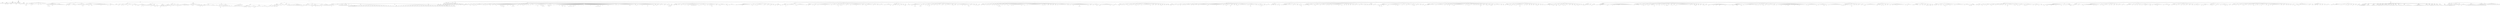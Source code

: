 digraph Tree {
	"t0" [label = "TEI"];
	"t1" [label = "teiHeader"];
	"t2" [label = "fileDesc"];
	"t3" [label = "titleStmt"];
	"t4" [label = "title"];
	"t5" [label = "author"];
	"t6" [label = "principal"];
	"t7" [label = "editor"];
	"t8" [label = "editionStmt"];
	"t9" [label = "edition"];
	"t10" [label = "respStmt"];
	"t11" [label = "name"];
	"t12" [label = "resp"];
	"t13" [label = "respStmt"];
	"t14" [label = "name"];
	"t15" [label = "resp"];
	"t16" [label = "publicationStmt"];
	"t17" [label = "publisher"];
	"t18" [label = "date"];
	"t19" [label = "availability"];
	"t20" [label = "licence"];
	"t21" [label = "idno"];
	"t22" [label = "idno"];
	"t23" [label = "idno"];
	"t24" [label = "idno"];
	"t25" [label = "idno"];
	"t26" [label = "sourceDesc"];
	"t27" [label = "bibl"];
	"t28" [label = "author"];
	"t29" [label = "title"];
	"t30" [label = "profileDesc"];
	"t31" [label = "creation"];
	"t32" [label = "date"];
	"t33" [label = "langUsage"];
	"t34" [label = "language"];
	"t35" [label = "textClass"];
	"t36" [label = "keywords"];
	"t37" [label = "term"];
	"t38" [label = "text"];
	"t39" [label = "front"];
	"t40" [label = "titlePage"];
	"t41" [label = "docTitle"];
	"t42" [label = "titlePart"];
	"t43" [label = "docImprint"];
	"t44" [label = "lb"];
	"t45" [label = "lb"];
	"t46" [label = "lb"];
	"t47" [label = "lb"];
	"t48" [label = "lb"];
	"t49" [label = "lb"];
	"t50" [label = "div"];
	"t51" [label = "head"];
	"t52" [label = "p"];
	"t53" [label = "note"];
	"t54" [label = "p"];
	"t55" [label = "hi"];
	"t56" [label = "hi"];
	"t57" [label = "p"];
	"t58" [label = "hi"];
	"t59" [label = "hi"];
	"t60" [label = "p"];
	"t61" [label = "hi"];
	"t62" [label = "quote"];
	"t63" [label = "p"];
	"t64" [label = "p"];
	"t65" [label = "hi"];
	"t66" [label = "hi"];
	"t67" [label = "note"];
	"t68" [label = "hi"];
	"t69" [label = "hi"];
	"t70" [label = "note"];
	"t71" [label = "hi"];
	"t72" [label = "note"];
	"t73" [label = "hi"];
	"t74" [label = "hi"];
	"t75" [label = "note"];
	"t76" [label = "p"];
	"t77" [label = "hi"];
	"t78" [label = "note"];
	"t79" [label = "p"];
	"t80" [label = "hi"];
	"t81" [label = "hi"];
	"t82" [label = "note"];
	"t83" [label = "hi"];
	"t84" [label = "p"];
	"t85" [label = "note"];
	"t86" [label = "p"];
	"t87" [label = "hi"];
	"t88" [label = "note"];
	"t89" [label = "hi"];
	"t90" [label = "hi"];
	"t91" [label = "p"];
	"t92" [label = "hi"];
	"t93" [label = "hi"];
	"t94" [label = "p"];
	"t95" [label = "hi"];
	"t96" [label = "p"];
	"t97" [label = "hi"];
	"t98" [label = "p"];
	"t99" [label = "hi"];
	"t100" [label = "div"];
	"t101" [label = "head"];
	"t102" [label = "div"];
	"t103" [label = "head"];
	"t104" [label = "p"];
	"t105" [label = "p"];
	"t106" [label = "hi"];
	"t107" [label = "hi"];
	"t108" [label = "note"];
	"t109" [label = "p"];
	"t110" [label = "hi"];
	"t111" [label = "p"];
	"t112" [label = "hi"];
	"t113" [label = "hi"];
	"t114" [label = "hi"];
	"t115" [label = "p"];
	"t116" [label = "p"];
	"t117" [label = "p"];
	"t118" [label = "p"];
	"t119" [label = "p"];
	"t120" [label = "p"];
	"t121" [label = "hi"];
	"t122" [label = "p"];
	"t123" [label = "hi"];
	"t124" [label = "hi"];
	"t125" [label = "p"];
	"t126" [label = "hi"];
	"t127" [label = "p"];
	"t128" [label = "p"];
	"t129" [label = "note"];
	"t130" [label = "hi"];
	"t131" [label = "hi"];
	"t132" [label = "hi"];
	"t133" [label = "quote"];
	"t134" [label = "l"];
	"t135" [label = "l"];
	"t136" [label = "l"];
	"t137" [label = "l"];
	"t138" [label = "l"];
	"t139" [label = "l"];
	"t140" [label = "l"];
	"t141" [label = "l"];
	"t142" [label = "l"];
	"t143" [label = "l"];
	"t144" [label = "l"];
	"t145" [label = "l"];
	"t146" [label = "l"];
	"t147" [label = "l"];
	"t148" [label = "l"];
	"t149" [label = "l"];
	"t150" [label = "p"];
	"t151" [label = "div"];
	"t152" [label = "head"];
	"t153" [label = "p"];
	"t154" [label = "p"];
	"t155" [label = "p"];
	"t156" [label = "note"];
	"t157" [label = "hi"];
	"t158" [label = "p"];
	"t159" [label = "hi"];
	"t160" [label = "hi"];
	"t161" [label = "note"];
	"t162" [label = "hi"];
	"t163" [label = "hi"];
	"t164" [label = "hi"];
	"t165" [label = "quote"];
	"t166" [label = "l"];
	"t167" [label = "l"];
	"t168" [label = "l"];
	"t169" [label = "l"];
	"t170" [label = "l"];
	"t171" [label = "l"];
	"t172" [label = "hi"];
	"t173" [label = "l"];
	"t174" [label = "l"];
	"t175" [label = "l"];
	"t176" [label = "p"];
	"t177" [label = "hi"];
	"t178" [label = "hi"];
	"t179" [label = "note"];
	"t180" [label = "p"];
	"t181" [label = "div"];
	"t182" [label = "head"];
	"t183" [label = "p"];
	"t184" [label = "hi"];
	"t185" [label = "hi"];
	"t186" [label = "quote"];
	"t187" [label = "p"];
	"t188" [label = "note"];
	"t189" [label = "p"];
	"t190" [label = "quote"];
	"t191" [label = "p"];
	"t192" [label = "note"];
	"t193" [label = "hi"];
	"t194" [label = "p"];
	"t195" [label = "note"];
	"t196" [label = "hi"];
	"t197" [label = "p"];
	"t198" [label = "hi"];
	"t199" [label = "div"];
	"t200" [label = "head"];
	"t201" [label = "p"];
	"t202" [label = "hi"];
	"t203" [label = "p"];
	"t204" [label = "hi"];
	"t205" [label = "hi"];
	"t206" [label = "hi"];
	"t207" [label = "note"];
	"t208" [label = "hi"];
	"t209" [label = "p"];
	"t210" [label = "p"];
	"t211" [label = "p"];
	"t212" [label = "p"];
	"t213" [label = "p"];
	"t214" [label = "note"];
	"t215" [label = "hi"];
	"t216" [label = "hi"];
	"t217" [label = "hi"];
	"t218" [label = "note"];
	"t219" [label = "hi"];
	"t220" [label = "hi"];
	"t221" [label = "quote"];
	"t222" [label = "l"];
	"t223" [label = "l"];
	"t224" [label = "l"];
	"t225" [label = "l"];
	"t226" [label = "l"];
	"t227" [label = "l"];
	"t228" [label = "l"];
	"t229" [label = "l"];
	"t230" [label = "l"];
	"t231" [label = "l"];
	"t232" [label = "l"];
	"t233" [label = "l"];
	"t234" [label = "hi"];
	"t235" [label = "l"];
	"t236" [label = "l"];
	"t237" [label = "l"];
	"t238" [label = "l"];
	"t239" [label = "l"];
	"t240" [label = "l"];
	"t241" [label = "l"];
	"t242" [label = "l"];
	"t243" [label = "l"];
	"t244" [label = "hi"];
	"t245" [label = "p"];
	"t246" [label = "hi"];
	"t247" [label = "quote"];
	"t248" [label = "l"];
	"t249" [label = "l"];
	"t250" [label = "note"];
	"t251" [label = "l"];
	"t252" [label = "l"];
	"t253" [label = "l"];
	"t254" [label = "p"];
	"t255" [label = "hi"];
	"t256" [label = "p"];
	"t257" [label = "hi"];
	"t258" [label = "div"];
	"t259" [label = "head"];
	"t260" [label = "div"];
	"t261" [label = "head"];
	"t262" [label = "p"];
	"t263" [label = "hi"];
	"t264" [label = "hi"];
	"t265" [label = "hi"];
	"t266" [label = "hi"];
	"t267" [label = "p"];
	"t268" [label = "hi"];
	"t269" [label = "note"];
	"t270" [label = "hi"];
	"t271" [label = "hi"];
	"t272" [label = "hi"];
	"t273" [label = "p"];
	"t274" [label = "hi"];
	"t275" [label = "note"];
	"t276" [label = "hi"];
	"t277" [label = "hi"];
	"t278" [label = "note"];
	"t279" [label = "hi"];
	"t280" [label = "p"];
	"t281" [label = "hi"];
	"t282" [label = "note"];
	"t283" [label = "hi"];
	"t284" [label = "hi"];
	"t285" [label = "note"];
	"t286" [label = "hi"];
	"t287" [label = "div"];
	"t288" [label = "head"];
	"t289" [label = "p"];
	"t290" [label = "p"];
	"t291" [label = "p"];
	"t292" [label = "p"];
	"t293" [label = "div"];
	"t294" [label = "head"];
	"t295" [label = "hi"];
	"t296" [label = "p"];
	"t297" [label = "p"];
	"t298" [label = "p"];
	"t299" [label = "quote"];
	"t300" [label = "p"];
	"t301" [label = "p"];
	"t302" [label = "p"];
	"t303" [label = "hi"];
	"t304" [label = "p"];
	"t305" [label = "note"];
	"t306" [label = "hi"];
	"t307" [label = "div"];
	"t308" [label = "head"];
	"t309" [label = "p"];
	"t310" [label = "p"];
	"t311" [label = "p"];
	"t312" [label = "p"];
	"t313" [label = "note"];
	"t314" [label = "hi"];
	"t315" [label = "quote"];
	"t316" [label = "p"];
	"t317" [label = "p"];
	"t318" [label = "hi"];
	"t319" [label = "p"];
	"t320" [label = "p"];
	"t321" [label = "hi"];
	"t322" [label = "hi"];
	"t323" [label = "p"];
	"t324" [label = "p"];
	"t325" [label = "hi"];
	"t326" [label = "hi"];
	"t327" [label = "div"];
	"t328" [label = "head"];
	"t329" [label = "div"];
	"t330" [label = "head"];
	"t331" [label = "p"];
	"t332" [label = "hi"];
	"t333" [label = "hi"];
	"t334" [label = "quote"];
	"t335" [label = "p"];
	"t336" [label = "p"];
	"t337" [label = "p"];
	"t338" [label = "hi"];
	"t339" [label = "hi"];
	"t340" [label = "quote"];
	"t341" [label = "p"];
	"t342" [label = "hi"];
	"t343" [label = "p"];
	"t344" [label = "p"];
	"t345" [label = "div"];
	"t346" [label = "head"];
	"t347" [label = "div"];
	"t348" [label = "head"];
	"t349" [label = "p"];
	"t350" [label = "p"];
	"t351" [label = "p"];
	"t352" [label = "hi"];
	"t353" [label = "p"];
	"t354" [label = "hi"];
	"t355" [label = "note"];
	"t356" [label = "div"];
	"t357" [label = "head"];
	"t358" [label = "p"];
	"t359" [label = "p"];
	"t360" [label = "hi"];
	"t361" [label = "hi"];
	"t362" [label = "p"];
	"t363" [label = "p"];
	"t364" [label = "div"];
	"t365" [label = "head"];
	"t366" [label = "p"];
	"t367" [label = "div"];
	"t368" [label = "head"];
	"t369" [label = "p"];
	"t370" [label = "quote"];
	"t371" [label = "l"];
	"t372" [label = "note"];
	"t373" [label = "l"];
	"t374" [label = "l"];
	"t375" [label = "p"];
	"t376" [label = "quote"];
	"t377" [label = "l"];
	"t378" [label = "l"];
	"t379" [label = "l"];
	"t380" [label = "l"];
	"t381" [label = "p"];
	"t382" [label = "p"];
	"t383" [label = "quote"];
	"t384" [label = "l"];
	"t385" [label = "l"];
	"t386" [label = "p"];
	"t387" [label = "div"];
	"t388" [label = "head"];
	"t389" [label = "p"];
	"t390" [label = "p"];
	"t391" [label = "p"];
	"t392" [label = "p"];
	"t393" [label = "hi"];
	"t394" [label = "div"];
	"t395" [label = "head"];
	"t396" [label = "p"];
	"t397" [label = "p"];
	"t398" [label = "p"];
	"t399" [label = "div"];
	"t400" [label = "head"];
	"t401" [label = "p"];
	"t402" [label = "hi"];
	"t403" [label = "div"];
	"t404" [label = "head"];
	"t405" [label = "p"];
	"t406" [label = "hi"];
	"t407" [label = "hi"];
	"t408" [label = "p"];
	"t409" [label = "hi"];
	"t410" [label = "hi"];
	"t411" [label = "hi"];
	"t412" [label = "div"];
	"t413" [label = "head"];
	"t414" [label = "p"];
	"t415" [label = "p"];
	"t416" [label = "hi"];
	"t417" [label = "p"];
	"t418" [label = "hi"];
	"t419" [label = "div"];
	"t420" [label = "head"];
	"t421" [label = "p"];
	"t422" [label = "hi"];
	"t423" [label = "note"];
	"t424" [label = "hi"];
	"t425" [label = "hi"];
	"t426" [label = "p"];
	"t427" [label = "hi"];
	"t428" [label = "p"];
	"t429" [label = "hi"];
	"t430" [label = "hi"];
	"t431" [label = "div"];
	"t432" [label = "head"];
	"t433" [label = "p"];
	"t434" [label = "p"];
	"t435" [label = "hi"];
	"t436" [label = "p"];
	"t437" [label = "p"];
	"t438" [label = "quote"];
	"t439" [label = "l"];
	"t440" [label = "p"];
	"t441" [label = "p"];
	"t442" [label = "quote"];
	"t443" [label = "l"];
	"t444" [label = "l"];
	"t445" [label = "p"];
	"t446" [label = "quote"];
	"t447" [label = "l"];
	"t448" [label = "l"];
	"t449" [label = "p"];
	"t450" [label = "p"];
	"t451" [label = "p"];
	"t452" [label = "div"];
	"t453" [label = "head"];
	"t454" [label = "div"];
	"t455" [label = "head"];
	"t456" [label = "p"];
	"t457" [label = "p"];
	"t458" [label = "div"];
	"t459" [label = "head"];
	"t460" [label = "p"];
	"t461" [label = "hi"];
	"t462" [label = "p"];
	"t463" [label = "hi"];
	"t464" [label = "hi"];
	"t465" [label = "div"];
	"t466" [label = "head"];
	"t467" [label = "p"];
	"t468" [label = "div"];
	"t469" [label = "head"];
	"t470" [label = "p"];
	"t471" [label = "div"];
	"t472" [label = "head"];
	"t473" [label = "p"];
	"t474" [label = "div"];
	"t475" [label = "head"];
	"t476" [label = "p"];
	"t477" [label = "hi"];
	"t478" [label = "p"];
	"t479" [label = "hi"];
	"t480" [label = "hi"];
	"t481" [label = "div"];
	"t482" [label = "head"];
	"t483" [label = "div"];
	"t484" [label = "head"];
	"t485" [label = "p"];
	"t486" [label = "hi"];
	"t487" [label = "note"];
	"t488" [label = "hi"];
	"t489" [label = "note"];
	"t490" [label = "hi"];
	"t491" [label = "p"];
	"t492" [label = "div"];
	"t493" [label = "head"];
	"t494" [label = "p"];
	"t495" [label = "hi"];
	"t496" [label = "p"];
	"t497" [label = "p"];
	"t498" [label = "p"];
	"t499" [label = "p"];
	"t500" [label = "p"];
	"t501" [label = "div"];
	"t502" [label = "head"];
	"t503" [label = "p"];
	"t504" [label = "p"];
	"t505" [label = "p"];
	"t506" [label = "p"];
	"t507" [label = "div"];
	"t508" [label = "head"];
	"t509" [label = "p"];
	"t510" [label = "p"];
	"t511" [label = "p"];
	"t512" [label = "p"];
	"t513" [label = "p"];
	"t514" [label = "p"];
	"t515" [label = "div"];
	"t516" [label = "head"];
	"t517" [label = "p"];
	"t518" [label = "p"];
	"t519" [label = "div"];
	"t520" [label = "head"];
	"t521" [label = "p"];
	"t522" [label = "note"];
	"t523" [label = "hi"];
	"t524" [label = "p"];
	"t525" [label = "note"];
	"t526" [label = "hi"];
	"t527" [label = "hi"];
	"t528" [label = "num"];
	"t529" [label = "hi"];
	"t530" [label = "hi"];
	"t531" [label = "p"];
	"t532" [label = "note"];
	"t533" [label = "hi"];
	"t534" [label = "hi"];
	"t535" [label = "p"];
	"t536" [label = "p"];
	"t537" [label = "p"];
	"t538" [label = "div"];
	"t539" [label = "head"];
	"t540" [label = "p"];
	"t541" [label = "div"];
	"t542" [label = "head"];
	"t543" [label = "p"];
	"t544" [label = "hi"];
	"t545" [label = "note"];
	"t546" [label = "hi"];
	"t547" [label = "p"];
	"t548" [label = "p"];
	"t549" [label = "hi"];
	"t550" [label = "p"];
	"t551" [label = "hi"];
	"t552" [label = "p"];
	"t553" [label = "hi"];
	"t554" [label = "hi"];
	"t555" [label = "p"];
	"t556" [label = "hi"];
	"t557" [label = "hi"];
	"t558" [label = "p"];
	"t559" [label = "hi"];
	"t560" [label = "hi"];
	"t561" [label = "hi"];
	"t562" [label = "hi"];
	"t563" [label = "p"];
	"t564" [label = "hi"];
	"t565" [label = "hi"];
	"t566" [label = "div"];
	"t567" [label = "head"];
	"t568" [label = "p"];
	"t569" [label = "p"];
	"t570" [label = "hi"];
	"t571" [label = "note"];
	"t572" [label = "hi"];
	"t573" [label = "note"];
	"t574" [label = "hi"];
	"t575" [label = "note"];
	"t576" [label = "p"];
	"t577" [label = "hi"];
	"t578" [label = "p"];
	"t579" [label = "hi"];
	"t580" [label = "p"];
	"t581" [label = "hi"];
	"t582" [label = "p"];
	"t583" [label = "hi"];
	"t584" [label = "p"];
	"t585" [label = "p"];
	"t586" [label = "hi"];
	"t587" [label = "div"];
	"t588" [label = "head"];
	"t589" [label = "p"];
	"t590" [label = "p"];
	"t591" [label = "p"];
	"t592" [label = "p"];
	"t593" [label = "hi"];
	"t594" [label = "p"];
	"t595" [label = "div"];
	"t596" [label = "head"];
	"t597" [label = "div"];
	"t598" [label = "head"];
	"t599" [label = "div"];
	"t600" [label = "head"];
	"t601" [label = "p"];
	"t602" [label = "p"];
	"t603" [label = "p"];
	"t604" [label = "quote"];
	"t605" [label = "l"];
	"t606" [label = "l"];
	"t607" [label = "l"];
	"t608" [label = "l"];
	"t609" [label = "l"];
	"t610" [label = "p"];
	"t611" [label = "p"];
	"t612" [label = "p"];
	"t613" [label = "p"];
	"t614" [label = "quote"];
	"t615" [label = "l"];
	"t616" [label = "l"];
	"t617" [label = "l"];
	"t618" [label = "p"];
	"t619" [label = "hi"];
	"t620" [label = "p"];
	"t621" [label = "div"];
	"t622" [label = "head"];
	"t623" [label = "p"];
	"t624" [label = "p"];
	"t625" [label = "hi"];
	"t626" [label = "p"];
	"t627" [label = "quote"];
	"t628" [label = "l"];
	"t629" [label = "hi"];
	"t630" [label = "l"];
	"t631" [label = "l"];
	"t632" [label = "p"];
	"t633" [label = "p"];
	"t634" [label = "div"];
	"t635" [label = "head"];
	"t636" [label = "div"];
	"t637" [label = "head"];
	"t638" [label = "p"];
	"t639" [label = "p"];
	"t640" [label = "p"];
	"t641" [label = "p"];
	"t642" [label = "p"];
	"t643" [label = "div"];
	"t644" [label = "head"];
	"t645" [label = "p"];
	"t646" [label = "p"];
	"t647" [label = "p"];
	"t648" [label = "p"];
	"t649" [label = "p"];
	"t650" [label = "p"];
	"t651" [label = "hi"];
	"t652" [label = "p"];
	"t653" [label = "div"];
	"t654" [label = "head"];
	"t655" [label = "div"];
	"t656" [label = "head"];
	"t657" [label = "p"];
	"t658" [label = "p"];
	"t659" [label = "p"];
	"t660" [label = "div"];
	"t661" [label = "head"];
	"t662" [label = "p"];
	"t663" [label = "p"];
	"t664" [label = "div"];
	"t665" [label = "head"];
	"t666" [label = "p"];
	"t667" [label = "p"];
	"t668" [label = "div"];
	"t669" [label = "head"];
	"t670" [label = "p"];
	"t671" [label = "div"];
	"t672" [label = "head"];
	"t673" [label = "div"];
	"t674" [label = "head"];
	"t675" [label = "div"];
	"t676" [label = "head"];
	"t677" [label = "p"];
	"t678" [label = "hi"];
	"t679" [label = "p"];
	"t680" [label = "quote"];
	"t681" [label = "l"];
	"t682" [label = "l"];
	"t683" [label = "l"];
	"t684" [label = "l"];
	"t685" [label = "l"];
	"t686" [label = "p"];
	"t687" [label = "p"];
	"t688" [label = "div"];
	"t689" [label = "head"];
	"t690" [label = "p"];
	"t691" [label = "p"];
	"t692" [label = "hi"];
	"t693" [label = "hi"];
	"t694" [label = "p"];
	"t695" [label = "div"];
	"t696" [label = "head"];
	"t697" [label = "p"];
	"t698" [label = "p"];
	"t699" [label = "hi"];
	"t700" [label = "div"];
	"t701" [label = "head"];
	"t702" [label = "div"];
	"t703" [label = "head"];
	"t704" [label = "p"];
	"t705" [label = "p"];
	"t706" [label = "p"];
	"t707" [label = "hi"];
	"t708" [label = "div"];
	"t709" [label = "head"];
	"t710" [label = "p"];
	"t711" [label = "p"];
	"t712" [label = "p"];
	"t713" [label = "hi"];
	"t714" [label = "hi"];
	"t715" [label = "hi"];
	"t716" [label = "note"];
	"t717" [label = "div"];
	"t718" [label = "head"];
	"t719" [label = "p"];
	"t720" [label = "hi"];
	"t721" [label = "hi"];
	"t722" [label = "p"];
	"t723" [label = "p"];
	"t724" [label = "hi"];
	"t725" [label = "hi"];
	"t726" [label = "p"];
	"t727" [label = "hi"];
	"t728" [label = "hi"];
	"t729" [label = "hi"];
	"t730" [label = "hi"];
	"t731" [label = "hi"];
	"t732" [label = "hi"];
	"t733" [label = "hi"];
	"t734" [label = "p"];
	"t735" [label = "hi"];
	"t736" [label = "hi"];
	"t737" [label = "note"];
	"t738" [label = "hi"];
	"t739" [label = "p"];
	"t740" [label = "p"];
	"t741" [label = "p"];
	"t742" [label = "p"];
	"t743" [label = "p"];
	"t744" [label = "hi"];
	"t745" [label = "p"];
	"t746" [label = "p"];
	"t747" [label = "div"];
	"t748" [label = "head"];
	"t749" [label = "div"];
	"t750" [label = "head"];
	"t751" [label = "p"];
	"t752" [label = "note"];
	"t753" [label = "hi"];
	"t754" [label = "hi"];
	"t755" [label = "p"];
	"t756" [label = "p"];
	"t757" [label = "hi"];
	"t758" [label = "hi"];
	"t759" [label = "hi"];
	"t760" [label = "hi"];
	"t761" [label = "hi"];
	"t762" [label = "p"];
	"t763" [label = "hi"];
	"t764" [label = "p"];
	"t765" [label = "hi"];
	"t766" [label = "p"];
	"t767" [label = "hi"];
	"t768" [label = "hi"];
	"t769" [label = "div"];
	"t770" [label = "head"];
	"t771" [label = "p"];
	"t772" [label = "p"];
	"t773" [label = "p"];
	"t774" [label = "div"];
	"t775" [label = "head"];
	"t776" [label = "div"];
	"t777" [label = "head"];
	"t778" [label = "p"];
	"t779" [label = "hi"];
	"t780" [label = "hi"];
	"t781" [label = "p"];
	"t782" [label = "p"];
	"t783" [label = "p"];
	"t784" [label = "quote"];
	"t785" [label = "l"];
	"t786" [label = "l"];
	"t787" [label = "p"];
	"t788" [label = "quote"];
	"t789" [label = "l"];
	"t790" [label = "p"];
	"t791" [label = "quote"];
	"t792" [label = "l"];
	"t793" [label = "p"];
	"t794" [label = "div"];
	"t795" [label = "head"];
	"t796" [label = "p"];
	"t797" [label = "hi"];
	"t798" [label = "div"];
	"t799" [label = "head"];
	"t800" [label = "p"];
	"t801" [label = "hi"];
	"t802" [label = "p"];
	"t803" [label = "p"];
	"t804" [label = "div"];
	"t805" [label = "head"];
	"t806" [label = "p"];
	"t807" [label = "p"];
	"t808" [label = "quote"];
	"t809" [label = "l"];
	"t810" [label = "l"];
	"t811" [label = "l"];
	"t812" [label = "l"];
	"t813" [label = "l"];
	"t814" [label = "l"];
	"t815" [label = "l"];
	"t816" [label = "l"];
	"t817" [label = "l"];
	"t818" [label = "l"];
	"t819" [label = "p"];
	"t820" [label = "p"];
	"t821" [label = "hi"];
	"t822" [label = "note"];
	"t823" [label = "hi"];
	"t824" [label = "div"];
	"t825" [label = "head"];
	"t826" [label = "p"];
	"t827" [label = "hi"];
	"t828" [label = "div"];
	"t829" [label = "head"];
	"t830" [label = "p"];
	"t831" [label = "hi"];
	"t832" [label = "p"];
	"t833" [label = "p"];
	"t834" [label = "p"];
	"t835" [label = "hi"];
	"t836" [label = "hi"];
	"t837" [label = "p"];
	"t838" [label = "p"];
	"t839" [label = "div"];
	"t840" [label = "head"];
	"t841" [label = "p"];
	"t842" [label = "p"];
	"t843" [label = "p"];
	"t844" [label = "p"];
	"t845" [label = "div"];
	"t846" [label = "head"];
	"t847" [label = "p"];
	"t848" [label = "p"];
	"t849" [label = "p"];
	"t850" [label = "p"];
	"t851" [label = "hi"];
	"t852" [label = "hi"];
	"t853" [label = "p"];
	"t854" [label = "hi"];
	"t855" [label = "hi"];
	"t856" [label = "div"];
	"t857" [label = "head"];
	"t858" [label = "p"];
	"t859" [label = "div"];
	"t860" [label = "head"];
	"t861" [label = "p"];
	"t862" [label = "hi"];
	"t863" [label = "hi"];
	"t864" [label = "hi"];
	"t865" [label = "hi"];
	"t866" [label = "hi"];
	"t867" [label = "hi"];
	"t868" [label = "hi"];
	"t869" [label = "hi"];
	"t870" [label = "hi"];
	"t871" [label = "hi"];
	"t872" [label = "div"];
	"t873" [label = "head"];
	"t874" [label = "p"];
	"t875" [label = "hi"];
	"t876" [label = "hi"];
	"t877" [label = "hi"];
	"t878" [label = "hi"];
	"t879" [label = "hi"];
	"t880" [label = "hi"];
	"t881" [label = "div"];
	"t882" [label = "head"];
	"t883" [label = "table"];
	"t884" [label = "spanGrp"];
	"t885" [label = "span"];
	"t886" [label = "span"];
	"t887" [label = "span"];
	"t888" [label = "row"];
	"t889" [label = "cell"];
	"t890" [label = "cell"];
	"t891" [label = "cell"];
	"t892" [label = "row"];
	"t893" [label = "cell"];
	"t894" [label = "cell"];
	"t895" [label = "cell"];
	"t896" [label = "row"];
	"t897" [label = "cell"];
	"t898" [label = "cell"];
	"t899" [label = "cell"];
	"t900" [label = "row"];
	"t901" [label = "cell"];
	"t902" [label = "cell"];
	"t903" [label = "cell"];
	"t904" [label = "row"];
	"t905" [label = "cell"];
	"t906" [label = "cell"];
	"t907" [label = "cell"];
	"t908" [label = "row"];
	"t909" [label = "cell"];
	"t910" [label = "cell"];
	"t911" [label = "cell"];
	"t912" [label = "row"];
	"t913" [label = "cell"];
	"t914" [label = "cell"];
	"t915" [label = "cell"];
	"t916" [label = "row"];
	"t917" [label = "cell"];
	"t918" [label = "cell"];
	"t919" [label = "cell"];
	"t920" [label = "row"];
	"t921" [label = "cell"];
	"t922" [label = "cell"];
	"t923" [label = "cell"];
	"t924" [label = "row"];
	"t925" [label = "cell"];
	"t926" [label = "cell"];
	"t927" [label = "cell"];
	"t928" [label = "row"];
	"t929" [label = "cell"];
	"t930" [label = "cell"];
	"t931" [label = "cell"];
	"t932" [label = "row"];
	"t933" [label = "cell"];
	"t934" [label = "cell"];
	"t935" [label = "cell"];
	"t936" [label = "row"];
	"t937" [label = "cell"];
	"t938" [label = "cell"];
	"t939" [label = "cell"];
	"t940" [label = "row"];
	"t941" [label = "cell"];
	"t942" [label = "cell"];
	"t943" [label = "cell"];
	"t944" [label = "row"];
	"t945" [label = "cell"];
	"t946" [label = "cell"];
	"t947" [label = "cell"];
	"t948" [label = "row"];
	"t949" [label = "cell"];
	"t950" [label = "cell"];
	"t951" [label = "cell"];
	"t952" [label = "row"];
	"t953" [label = "cell"];
	"t954" [label = "cell"];
	"t955" [label = "cell"];
	"t956" [label = "row"];
	"t957" [label = "cell"];
	"t958" [label = "cell"];
	"t959" [label = "cell"];
	"t960" [label = "row"];
	"t961" [label = "cell"];
	"t962" [label = "cell"];
	"t963" [label = "cell"];
	"t964" [label = "div"];
	"t965" [label = "head"];
	"t966" [label = "table"];
	"t967" [label = "spanGrp"];
	"t968" [label = "span"];
	"t969" [label = "span"];
	"t970" [label = "span"];
	"t971" [label = "row"];
	"t972" [label = "cell"];
	"t973" [label = "cell"];
	"t974" [label = "cell"];
	"t975" [label = "row"];
	"t976" [label = "cell"];
	"t977" [label = "cell"];
	"t978" [label = "cell"];
	"t979" [label = "row"];
	"t980" [label = "cell"];
	"t981" [label = "cell"];
	"t982" [label = "cell"];
	"t983" [label = "row"];
	"t984" [label = "cell"];
	"t985" [label = "cell"];
	"t986" [label = "cell"];
	"t987" [label = "row"];
	"t988" [label = "cell"];
	"t989" [label = "cell"];
	"t990" [label = "cell"];
	"t991" [label = "row"];
	"t992" [label = "cell"];
	"t993" [label = "cell"];
	"t994" [label = "cell"];
	"t995" [label = "row"];
	"t996" [label = "cell"];
	"t997" [label = "cell"];
	"t998" [label = "cell"];
	"t999" [label = "row"];
	"t1000" [label = "cell"];
	"t1001" [label = "cell"];
	"t1002" [label = "cell"];
	"t1003" [label = "row"];
	"t1004" [label = "cell"];
	"t1005" [label = "cell"];
	"t1006" [label = "cell"];
	"t1007" [label = "row"];
	"t1008" [label = "cell"];
	"t1009" [label = "cell"];
	"t1010" [label = "cell"];
	"t1011" [label = "row"];
	"t1012" [label = "cell"];
	"t1013" [label = "cell"];
	"t1014" [label = "cell"];
	"t1015" [label = "row"];
	"t1016" [label = "cell"];
	"t1017" [label = "cell"];
	"t1018" [label = "cell"];
	"t1019" [label = "row"];
	"t1020" [label = "cell"];
	"t1021" [label = "cell"];
	"t1022" [label = "cell"];
	"t1023" [label = "row"];
	"t1024" [label = "cell"];
	"t1025" [label = "cell"];
	"t1026" [label = "cell"];
	"t1027" [label = "row"];
	"t1028" [label = "cell"];
	"t1029" [label = "cell"];
	"t1030" [label = "cell"];
	"t1031" [label = "row"];
	"t1032" [label = "cell"];
	"t1033" [label = "cell"];
	"t1034" [label = "cell"];
	"t1035" [label = "row"];
	"t1036" [label = "cell"];
	"t1037" [label = "cell"];
	"t1038" [label = "cell"];
	"t1039" [label = "row"];
	"t1040" [label = "cell"];
	"t1041" [label = "cell"];
	"t1042" [label = "cell"];
	"t1043" [label = "row"];
	"t1044" [label = "cell"];
	"t1045" [label = "cell"];
	"t1046" [label = "cell"];
	"t1047" [label = "row"];
	"t1048" [label = "cell"];
	"t1049" [label = "cell"];
	"t1050" [label = "cell"];
	"t1051" [label = "row"];
	"t1052" [label = "cell"];
	"t1053" [label = "cell"];
	"t1054" [label = "cell"];
	"t1055" [label = "div"];
	"t1056" [label = "head"];
	"t1057" [label = "table"];
	"t1058" [label = "spanGrp"];
	"t1059" [label = "span"];
	"t1060" [label = "span"];
	"t1061" [label = "span"];
	"t1062" [label = "row"];
	"t1063" [label = "cell"];
	"t1064" [label = "cell"];
	"t1065" [label = "cell"];
	"t1066" [label = "row"];
	"t1067" [label = "cell"];
	"t1068" [label = "cell"];
	"t1069" [label = "cell"];
	"t1070" [label = "row"];
	"t1071" [label = "cell"];
	"t1072" [label = "cell"];
	"t1073" [label = "cell"];
	"t1074" [label = "div"];
	"t1075" [label = "head"];
	"t1076" [label = "p"];
	"t1077" [label = "hi"];
	"t1078" [label = "div"];
	"t1079" [label = "head"];
	"t1080" [label = "p"];
	"t1081" [label = "p"];
	"t1082" [label = "body"];
	"t1083" [label = "head"];
	"t1084" [label = "div"];
	"t1085" [label = "head"];
	"t1086" [label = "head"];
	"t1087" [label = "lb"];
	"t1088" [label = "lb"];
	"t1089" [label = "div"];
	"t1090" [label = "p"];
	"t1091" [label = "p"];
	"t1092" [label = "p"];
	"t1093" [label = "p"];
	"t1094" [label = "p"];
	"t1095" [label = "p"];
	"t1096" [label = "div"];
	"t1097" [label = "head"];
	"t1098" [label = "p"];
	"t1099" [label = "hi"];
	"t1100" [label = "p"];
	"t1101" [label = "p"];
	"t1102" [label = "p"];
	"t1103" [label = "div"];
	"t1104" [label = "head"];
	"t1105" [label = "castList"];
	"t1106" [label = "castItem"];
	"t1107" [label = "role"];
	"t1108" [label = "roleDesc"];
	"t1109" [label = "castItem"];
	"t1110" [label = "role"];
	"t1111" [label = "roleDesc"];
	"t1112" [label = "castItem"];
	"t1113" [label = "role"];
	"t1114" [label = "roleDesc"];
	"t1115" [label = "castItem"];
	"t1116" [label = "role"];
	"t1117" [label = "roleDesc"];
	"t1118" [label = "castItem"];
	"t1119" [label = "role"];
	"t1120" [label = "roleDesc"];
	"t1121" [label = "castItem"];
	"t1122" [label = "role"];
	"t1123" [label = "roleDesc"];
	"t1124" [label = "castItem"];
	"t1125" [label = "role"];
	"t1126" [label = "roleDesc"];
	"t1127" [label = "castItem"];
	"t1128" [label = "role"];
	"t1129" [label = "roleDesc"];
	"t1130" [label = "castItem"];
	"t1131" [label = "role"];
	"t1132" [label = "roleDesc"];
	"t1133" [label = "castItem"];
	"t1134" [label = "role"];
	"t1135" [label = "castItem"];
	"t1136" [label = "role"];
	"t1137" [label = "castItem"];
	"t1138" [label = "role"];
	"t1139" [label = "div"];
	"t1140" [label = "head"];
	"t1141" [label = "div"];
	"t1142" [label = "head"];
	"t1143" [label = "stage"];
	"t1144" [label = "note"];
	"t1145" [label = "hi"];
	"t1146" [label = "sp"];
	"t1147" [label = "speaker"];
	"t1148" [label = "l"];
	"t1149" [label = "sp"];
	"t1150" [label = "speaker"];
	"t1151" [label = "l"];
	"t1152" [label = "l"];
	"t1153" [label = "sp"];
	"t1154" [label = "speaker"];
	"t1155" [label = "l"];
	"t1156" [label = "pb"];
	"t1157" [label = "l"];
	"t1158" [label = "sp"];
	"t1159" [label = "speaker"];
	"t1160" [label = "l"];
	"t1161" [label = "ref"];
	"t1162" [label = "l"];
	"t1163" [label = "note"];
	"t1164" [label = "sp"];
	"t1165" [label = "speaker"];
	"t1166" [label = "l"];
	"t1167" [label = "ref"];
	"t1168" [label = "l"];
	"t1169" [label = "l"];
	"t1170" [label = "l"];
	"t1171" [label = "l"];
	"t1172" [label = "l"];
	"t1173" [label = "l"];
	"t1174" [label = "l"];
	"t1175" [label = "l"];
	"t1176" [label = "sp"];
	"t1177" [label = "speaker"];
	"t1178" [label = "l"];
	"t1179" [label = "l"];
	"t1180" [label = "ref"];
	"t1181" [label = "l"];
	"t1182" [label = "sp"];
	"t1183" [label = "speaker"];
	"t1184" [label = "l"];
	"t1185" [label = "l"];
	"t1186" [label = "l"];
	"t1187" [label = "l"];
	"t1188" [label = "ref"];
	"t1189" [label = "l"];
	"t1190" [label = "l"];
	"t1191" [label = "sp"];
	"t1192" [label = "speaker"];
	"t1193" [label = "l"];
	"t1194" [label = "l"];
	"t1195" [label = "sp"];
	"t1196" [label = "speaker"];
	"t1197" [label = "l"];
	"t1198" [label = "pb"];
	"t1199" [label = "l"];
	"t1200" [label = "l"];
	"t1201" [label = "l"];
	"t1202" [label = "l"];
	"t1203" [label = "l"];
	"t1204" [label = "l"];
	"t1205" [label = "ref"];
	"t1206" [label = "note"];
	"t1207" [label = "hi"];
	"t1208" [label = "l"];
	"t1209" [label = "note"];
	"t1210" [label = "l"];
	"t1211" [label = "note"];
	"t1212" [label = "hi"];
	"t1213" [label = "hi"];
	"t1214" [label = "hi"];
	"t1215" [label = "hi"];
	"t1216" [label = "l"];
	"t1217" [label = "note"];
	"t1218" [label = "hi"];
	"t1219" [label = "l"];
	"t1220" [label = "l"];
	"t1221" [label = "l"];
	"t1222" [label = "l"];
	"t1223" [label = "l"];
	"t1224" [label = "ref"];
	"t1225" [label = "l"];
	"t1226" [label = "ref"];
	"t1227" [label = "l"];
	"t1228" [label = "l"];
	"t1229" [label = "l"];
	"t1230" [label = "ref"];
	"t1231" [label = "l"];
	"t1232" [label = "l"];
	"t1233" [label = "l"];
	"t1234" [label = "note"];
	"t1235" [label = "hi"];
	"t1236" [label = "hi"];
	"t1237" [label = "l"];
	"t1238" [label = "note"];
	"t1239" [label = "hi"];
	"t1240" [label = "hi"];
	"t1241" [label = "l"];
	"t1242" [label = "l"];
	"t1243" [label = "l"];
	"t1244" [label = "l"];
	"t1245" [label = "l"];
	"t1246" [label = "ref"];
	"t1247" [label = "sp"];
	"t1248" [label = "speaker"];
	"t1249" [label = "l"];
	"t1250" [label = "sp"];
	"t1251" [label = "speaker"];
	"t1252" [label = "l"];
	"t1253" [label = "sp"];
	"t1254" [label = "speaker"];
	"t1255" [label = "l"];
	"t1256" [label = "pb"];
	"t1257" [label = "sp"];
	"t1258" [label = "speaker"];
	"t1259" [label = "l"];
	"t1260" [label = "sp"];
	"t1261" [label = "speaker"];
	"t1262" [label = "l"];
	"t1263" [label = "sp"];
	"t1264" [label = "speaker"];
	"t1265" [label = "l"];
	"t1266" [label = "sp"];
	"t1267" [label = "speaker"];
	"t1268" [label = "l"];
	"t1269" [label = "l"];
	"t1270" [label = "l"];
	"t1271" [label = "l"];
	"t1272" [label = "l"];
	"t1273" [label = "l"];
	"t1274" [label = "sp"];
	"t1275" [label = "speaker"];
	"t1276" [label = "l"];
	"t1277" [label = "l"];
	"t1278" [label = "note"];
	"t1279" [label = "hi"];
	"t1280" [label = "l"];
	"t1281" [label = "l"];
	"t1282" [label = "l"];
	"t1283" [label = "l"];
	"t1284" [label = "l"];
	"t1285" [label = "note"];
	"t1286" [label = "note"];
	"t1287" [label = "l"];
	"t1288" [label = "note"];
	"t1289" [label = "l"];
	"t1290" [label = "note"];
	"t1291" [label = "hi"];
	"t1292" [label = "hi"];
	"t1293" [label = "hi"];
	"t1294" [label = "hi"];
	"t1295" [label = "l"];
	"t1296" [label = "l"];
	"t1297" [label = "l"];
	"t1298" [label = "l"];
	"t1299" [label = "l"];
	"t1300" [label = "sp"];
	"t1301" [label = "speaker"];
	"t1302" [label = "l"];
	"t1303" [label = "pb"];
	"t1304" [label = "l"];
	"t1305" [label = "note"];
	"t1306" [label = "hi"];
	"t1307" [label = "hi"];
	"t1308" [label = "hi"];
	"t1309" [label = "ref"];
	"t1310" [label = "ref"];
	"t1311" [label = "l"];
	"t1312" [label = "l"];
	"t1313" [label = "ref"];
	"t1314" [label = "l"];
	"t1315" [label = "l"];
	"t1316" [label = "sp"];
	"t1317" [label = "speaker"];
	"t1318" [label = "l"];
	"t1319" [label = "l"];
	"t1320" [label = "l"];
	"t1321" [label = "l"];
	"t1322" [label = "l"];
	"t1323" [label = "l"];
	"t1324" [label = "l"];
	"t1325" [label = "note"];
	"t1326" [label = "l"];
	"t1327" [label = "l"];
	"t1328" [label = "l"];
	"t1329" [label = "l"];
	"t1330" [label = "note"];
	"t1331" [label = "note"];
	"t1332" [label = "hi"];
	"t1333" [label = "hi"];
	"t1334" [label = "l"];
	"t1335" [label = "note"];
	"t1336" [label = "l"];
	"t1337" [label = "l"];
	"t1338" [label = "note"];
	"t1339" [label = "hi"];
	"t1340" [label = "hi"];
	"t1341" [label = "l"];
	"t1342" [label = "l"];
	"t1343" [label = "l"];
	"t1344" [label = "ref"];
	"t1345" [label = "l"];
	"t1346" [label = "l"];
	"t1347" [label = "l"];
	"t1348" [label = "l"];
	"t1349" [label = "note"];
	"t1350" [label = "hi"];
	"t1351" [label = "hi"];
	"t1352" [label = "hi"];
	"t1353" [label = "hi"];
	"t1354" [label = "hi"];
	"t1355" [label = "hi"];
	"t1356" [label = "l"];
	"t1357" [label = "l"];
	"t1358" [label = "ref"];
	"t1359" [label = "l"];
	"t1360" [label = "l"];
	"t1361" [label = "note"];
	"t1362" [label = "hi"];
	"t1363" [label = "hi"];
	"t1364" [label = "l"];
	"t1365" [label = "note"];
	"t1366" [label = "l"];
	"t1367" [label = "pb"];
	"t1368" [label = "l"];
	"t1369" [label = "note"];
	"t1370" [label = "l"];
	"t1371" [label = "l"];
	"t1372" [label = "l"];
	"t1373" [label = "l"];
	"t1374" [label = "ref"];
	"t1375" [label = "l"];
	"t1376" [label = "l"];
	"t1377" [label = "l"];
	"t1378" [label = "l"];
	"t1379" [label = "ref"];
	"t1380" [label = "l"];
	"t1381" [label = "l"];
	"t1382" [label = "ref"];
	"t1383" [label = "l"];
	"t1384" [label = "l"];
	"t1385" [label = "l"];
	"t1386" [label = "l"];
	"t1387" [label = "l"];
	"t1388" [label = "l"];
	"t1389" [label = "l"];
	"t1390" [label = "l"];
	"t1391" [label = "l"];
	"t1392" [label = "note"];
	"t1393" [label = "l"];
	"t1394" [label = "l"];
	"t1395" [label = "l"];
	"t1396" [label = "l"];
	"t1397" [label = "l"];
	"t1398" [label = "l"];
	"t1399" [label = "l"];
	"t1400" [label = "l"];
	"t1401" [label = "l"];
	"t1402" [label = "l"];
	"t1403" [label = "note"];
	"t1404" [label = "hi"];
	"t1405" [label = "hi"];
	"t1406" [label = "hi"];
	"t1407" [label = "hi"];
	"t1408" [label = "hi"];
	"t1409" [label = "hi"];
	"t1410" [label = "hi"];
	"t1411" [label = "l"];
	"t1412" [label = "l"];
	"t1413" [label = "l"];
	"t1414" [label = "ref"];
	"t1415" [label = "l"];
	"t1416" [label = "l"];
	"t1417" [label = "l"];
	"t1418" [label = "pb"];
	"t1419" [label = "l"];
	"t1420" [label = "l"];
	"t1421" [label = "l"];
	"t1422" [label = "l"];
	"t1423" [label = "l"];
	"t1424" [label = "l"];
	"t1425" [label = "l"];
	"t1426" [label = "note"];
	"t1427" [label = "l"];
	"t1428" [label = "l"];
	"t1429" [label = "l"];
	"t1430" [label = "l"];
	"t1431" [label = "l"];
	"t1432" [label = "l"];
	"t1433" [label = "l"];
	"t1434" [label = "l"];
	"t1435" [label = "l"];
	"t1436" [label = "sp"];
	"t1437" [label = "speaker"];
	"t1438" [label = "l"];
	"t1439" [label = "sp"];
	"t1440" [label = "speaker"];
	"t1441" [label = "l"];
	"t1442" [label = "l"];
	"t1443" [label = "l"];
	"t1444" [label = "l"];
	"t1445" [label = "l"];
	"t1446" [label = "l"];
	"t1447" [label = "l"];
	"t1448" [label = "l"];
	"t1449" [label = "l"];
	"t1450" [label = "l"];
	"t1451" [label = "l"];
	"t1452" [label = "l"];
	"t1453" [label = "l"];
	"t1454" [label = "l"];
	"t1455" [label = "l"];
	"t1456" [label = "ref"];
	"t1457" [label = "pb"];
	"t1458" [label = "l"];
	"t1459" [label = "l"];
	"t1460" [label = "l"];
	"t1461" [label = "l"];
	"t1462" [label = "l"];
	"t1463" [label = "l"];
	"t1464" [label = "sp"];
	"t1465" [label = "speaker"];
	"t1466" [label = "l"];
	"t1467" [label = "ref"];
	"t1468" [label = "sp"];
	"t1469" [label = "speaker"];
	"t1470" [label = "l"];
	"t1471" [label = "l"];
	"t1472" [label = "l"];
	"t1473" [label = "l"];
	"t1474" [label = "l"];
	"t1475" [label = "l"];
	"t1476" [label = "ref"];
	"t1477" [label = "l"];
	"t1478" [label = "l"];
	"t1479" [label = "l"];
	"t1480" [label = "l"];
	"t1481" [label = "l"];
	"t1482" [label = "l"];
	"t1483" [label = "l"];
	"t1484" [label = "note"];
	"t1485" [label = "hi"];
	"t1486" [label = "l"];
	"t1487" [label = "l"];
	"t1488" [label = "l"];
	"t1489" [label = "l"];
	"t1490" [label = "l"];
	"t1491" [label = "l"];
	"t1492" [label = "l"];
	"t1493" [label = "l"];
	"t1494" [label = "note"];
	"t1495" [label = "ref"];
	"t1496" [label = "l"];
	"t1497" [label = "sp"];
	"t1498" [label = "speaker"];
	"t1499" [label = "l"];
	"t1500" [label = "pb"];
	"t1501" [label = "sp"];
	"t1502" [label = "speaker"];
	"t1503" [label = "l"];
	"t1504" [label = "l"];
	"t1505" [label = "sp"];
	"t1506" [label = "speaker"];
	"t1507" [label = "l"];
	"t1508" [label = "l"];
	"t1509" [label = "l"];
	"t1510" [label = "l"];
	"t1511" [label = "sp"];
	"t1512" [label = "speaker"];
	"t1513" [label = "l"];
	"t1514" [label = "l"];
	"t1515" [label = "sp"];
	"t1516" [label = "speaker"];
	"t1517" [label = "l"];
	"t1518" [label = "l"];
	"t1519" [label = "note"];
	"t1520" [label = "hi"];
	"t1521" [label = "l"];
	"t1522" [label = "note"];
	"t1523" [label = "hi"];
	"t1524" [label = "hi"];
	"t1525" [label = "hi"];
	"t1526" [label = "l"];
	"t1527" [label = "ref"];
	"t1528" [label = "note"];
	"t1529" [label = "sp"];
	"t1530" [label = "speaker"];
	"t1531" [label = "l"];
	"t1532" [label = "div"];
	"t1533" [label = "head"];
	"t1534" [label = "stage"];
	"t1535" [label = "pb"];
	"t1536" [label = "sp"];
	"t1537" [label = "speaker"];
	"t1538" [label = "l"];
	"t1539" [label = "sp"];
	"t1540" [label = "speaker"];
	"t1541" [label = "l"];
	"t1542" [label = "l"];
	"t1543" [label = "l"];
	"t1544" [label = "l"];
	"t1545" [label = "l"];
	"t1546" [label = "sp"];
	"t1547" [label = "speaker"];
	"t1548" [label = "l"];
	"t1549" [label = "l"];
	"t1550" [label = "l"];
	"t1551" [label = "sp"];
	"t1552" [label = "speaker"];
	"t1553" [label = "l"];
	"t1554" [label = "l"];
	"t1555" [label = "l"];
	"t1556" [label = "l"];
	"t1557" [label = "note"];
	"t1558" [label = "l"];
	"t1559" [label = "l"];
	"t1560" [label = "l"];
	"t1561" [label = "l"];
	"t1562" [label = "l"];
	"t1563" [label = "note"];
	"t1564" [label = "l"];
	"t1565" [label = "l"];
	"t1566" [label = "ref"];
	"t1567" [label = "note"];
	"t1568" [label = "note"];
	"t1569" [label = "pb"];
	"t1570" [label = "l"];
	"t1571" [label = "ref"];
	"t1572" [label = "l"];
	"t1573" [label = "l"];
	"t1574" [label = "ref"];
	"t1575" [label = "l"];
	"t1576" [label = "l"];
	"t1577" [label = "l"];
	"t1578" [label = "l"];
	"t1579" [label = "note"];
	"t1580" [label = "l"];
	"t1581" [label = "sp"];
	"t1582" [label = "speaker"];
	"t1583" [label = "l"];
	"t1584" [label = "l"];
	"t1585" [label = "l"];
	"t1586" [label = "l"];
	"t1587" [label = "l"];
	"t1588" [label = "note"];
	"t1589" [label = "l"];
	"t1590" [label = "l"];
	"t1591" [label = "sp"];
	"t1592" [label = "speaker"];
	"t1593" [label = "l"];
	"t1594" [label = "l"];
	"t1595" [label = "l"];
	"t1596" [label = "ref"];
	"t1597" [label = "l"];
	"t1598" [label = "l"];
	"t1599" [label = "ref"];
	"t1600" [label = "note"];
	"t1601" [label = "hi"];
	"t1602" [label = "hi"];
	"t1603" [label = "l"];
	"t1604" [label = "l"];
	"t1605" [label = "l"];
	"t1606" [label = "l"];
	"t1607" [label = "l"];
	"t1608" [label = "sp"];
	"t1609" [label = "speaker"];
	"t1610" [label = "l"];
	"t1611" [label = "l"];
	"t1612" [label = "sp"];
	"t1613" [label = "speaker"];
	"t1614" [label = "l"];
	"t1615" [label = "pb"];
	"t1616" [label = "l"];
	"t1617" [label = "l"];
	"t1618" [label = "l"];
	"t1619" [label = "l"];
	"t1620" [label = "l"];
	"t1621" [label = "l"];
	"t1622" [label = "l"];
	"t1623" [label = "sp"];
	"t1624" [label = "speaker"];
	"t1625" [label = "l"];
	"t1626" [label = "note"];
	"t1627" [label = "l"];
	"t1628" [label = "sp"];
	"t1629" [label = "speaker"];
	"t1630" [label = "l"];
	"t1631" [label = "l"];
	"t1632" [label = "l"];
	"t1633" [label = "l"];
	"t1634" [label = "l"];
	"t1635" [label = "l"];
	"t1636" [label = "l"];
	"t1637" [label = "div"];
	"t1638" [label = "head"];
	"t1639" [label = "stage"];
	"t1640" [label = "pb"];
	"t1641" [label = "sp"];
	"t1642" [label = "speaker"];
	"t1643" [label = "l"];
	"t1644" [label = "l"];
	"t1645" [label = "l"];
	"t1646" [label = "l"];
	"t1647" [label = "l"];
	"t1648" [label = "l"];
	"t1649" [label = "l"];
	"t1650" [label = "ref"];
	"t1651" [label = "l"];
	"t1652" [label = "l"];
	"t1653" [label = "l"];
	"t1654" [label = "l"];
	"t1655" [label = "l"];
	"t1656" [label = "l"];
	"t1657" [label = "l"];
	"t1658" [label = "l"];
	"t1659" [label = "l"];
	"t1660" [label = "l"];
	"t1661" [label = "l"];
	"t1662" [label = "sp"];
	"t1663" [label = "speaker"];
	"t1664" [label = "l"];
	"t1665" [label = "note"];
	"t1666" [label = "l"];
	"t1667" [label = "l"];
	"t1668" [label = "sp"];
	"t1669" [label = "speaker"];
	"t1670" [label = "l"];
	"t1671" [label = "l"];
	"t1672" [label = "pb"];
	"t1673" [label = "l"];
	"t1674" [label = "l"];
	"t1675" [label = "l"];
	"t1676" [label = "l"];
	"t1677" [label = "l"];
	"t1678" [label = "l"];
	"t1679" [label = "l"];
	"t1680" [label = "l"];
	"t1681" [label = "sp"];
	"t1682" [label = "speaker"];
	"t1683" [label = "l"];
	"t1684" [label = "l"];
	"t1685" [label = "l"];
	"t1686" [label = "sp"];
	"t1687" [label = "speaker"];
	"t1688" [label = "l"];
	"t1689" [label = "l"];
	"t1690" [label = "l"];
	"t1691" [label = "ref"];
	"t1692" [label = "sp"];
	"t1693" [label = "speaker"];
	"t1694" [label = "l"];
	"t1695" [label = "sp"];
	"t1696" [label = "speaker"];
	"t1697" [label = "l"];
	"t1698" [label = "sp"];
	"t1699" [label = "speaker"];
	"t1700" [label = "hi"];
	"t1701" [label = "l"];
	"t1702" [label = "l"];
	"t1703" [label = "l"];
	"t1704" [label = "ref"];
	"t1705" [label = "l"];
	"t1706" [label = "l"];
	"t1707" [label = "l"];
	"t1708" [label = "l"];
	"t1709" [label = "note"];
	"t1710" [label = "l"];
	"t1711" [label = "label"];
	"t1712" [label = "div"];
	"t1713" [label = "head"];
	"t1714" [label = "pb"];
	"t1715" [label = "div"];
	"t1716" [label = "head"];
	"t1717" [label = "stage"];
	"t1718" [label = "sp"];
	"t1719" [label = "speaker"];
	"t1720" [label = "l"];
	"t1721" [label = "l"];
	"t1722" [label = "l"];
	"t1723" [label = "l"];
	"t1724" [label = "note"];
	"t1725" [label = "hi"];
	"t1726" [label = "l"];
	"t1727" [label = "sp"];
	"t1728" [label = "speaker"];
	"t1729" [label = "l"];
	"t1730" [label = "l"];
	"t1731" [label = "l"];
	"t1732" [label = "l"];
	"t1733" [label = "l"];
	"t1734" [label = "l"];
	"t1735" [label = "l"];
	"t1736" [label = "l"];
	"t1737" [label = "l"];
	"t1738" [label = "sp"];
	"t1739" [label = "speaker"];
	"t1740" [label = "l"];
	"t1741" [label = "pb"];
	"t1742" [label = "l"];
	"t1743" [label = "l"];
	"t1744" [label = "l"];
	"t1745" [label = "l"];
	"t1746" [label = "l"];
	"t1747" [label = "l"];
	"t1748" [label = "l"];
	"t1749" [label = "l"];
	"t1750" [label = "l"];
	"t1751" [label = "l"];
	"t1752" [label = "l"];
	"t1753" [label = "div"];
	"t1754" [label = "head"];
	"t1755" [label = "stage"];
	"t1756" [label = "sp"];
	"t1757" [label = "speaker"];
	"t1758" [label = "l"];
	"t1759" [label = "l"];
	"t1760" [label = "l"];
	"t1761" [label = "ref"];
	"t1762" [label = "l"];
	"t1763" [label = "l"];
	"t1764" [label = "l"];
	"t1765" [label = "l"];
	"t1766" [label = "sp"];
	"t1767" [label = "speaker"];
	"t1768" [label = "l"];
	"t1769" [label = "l"];
	"t1770" [label = "pb"];
	"t1771" [label = "l"];
	"t1772" [label = "l"];
	"t1773" [label = "l"];
	"t1774" [label = "sp"];
	"t1775" [label = "speaker"];
	"t1776" [label = "l"];
	"t1777" [label = "l"];
	"t1778" [label = "l"];
	"t1779" [label = "l"];
	"t1780" [label = "l"];
	"t1781" [label = "l"];
	"t1782" [label = "l"];
	"t1783" [label = "l"];
	"t1784" [label = "l"];
	"t1785" [label = "note"];
	"t1786" [label = "l"];
	"t1787" [label = "l"];
	"t1788" [label = "l"];
	"t1789" [label = "l"];
	"t1790" [label = "l"];
	"t1791" [label = "l"];
	"t1792" [label = "l"];
	"t1793" [label = "sp"];
	"t1794" [label = "speaker"];
	"t1795" [label = "l"];
	"t1796" [label = "l"];
	"t1797" [label = "l"];
	"t1798" [label = "l"];
	"t1799" [label = "l"];
	"t1800" [label = "l"];
	"t1801" [label = "sp"];
	"t1802" [label = "speaker"];
	"t1803" [label = "l"];
	"t1804" [label = "note"];
	"t1805" [label = "hi"];
	"t1806" [label = "l"];
	"t1807" [label = "sp"];
	"t1808" [label = "speaker"];
	"t1809" [label = "l"];
	"t1810" [label = "pb"];
	"t1811" [label = "sp"];
	"t1812" [label = "speaker"];
	"t1813" [label = "l"];
	"t1814" [label = "l"];
	"t1815" [label = "l"];
	"t1816" [label = "l"];
	"t1817" [label = "sp"];
	"t1818" [label = "speaker"];
	"t1819" [label = "l"];
	"t1820" [label = "l"];
	"t1821" [label = "l"];
	"t1822" [label = "l"];
	"t1823" [label = "sp"];
	"t1824" [label = "speaker"];
	"t1825" [label = "l"];
	"t1826" [label = "l"];
	"t1827" [label = "l"];
	"t1828" [label = "l"];
	"t1829" [label = "l"];
	"t1830" [label = "l"];
	"t1831" [label = "l"];
	"t1832" [label = "note"];
	"t1833" [label = "l"];
	"t1834" [label = "l"];
	"t1835" [label = "l"];
	"t1836" [label = "l"];
	"t1837" [label = "l"];
	"t1838" [label = "l"];
	"t1839" [label = "l"];
	"t1840" [label = "sp"];
	"t1841" [label = "speaker"];
	"t1842" [label = "l"];
	"t1843" [label = "l"];
	"t1844" [label = "sp"];
	"t1845" [label = "speaker"];
	"t1846" [label = "l"];
	"t1847" [label = "pb"];
	"t1848" [label = "l"];
	"t1849" [label = "l"];
	"t1850" [label = "l"];
	"t1851" [label = "l"];
	"t1852" [label = "l"];
	"t1853" [label = "l"];
	"t1854" [label = "l"];
	"t1855" [label = "l"];
	"t1856" [label = "sp"];
	"t1857" [label = "speaker"];
	"t1858" [label = "l"];
	"t1859" [label = "l"];
	"t1860" [label = "l"];
	"t1861" [label = "l"];
	"t1862" [label = "sp"];
	"t1863" [label = "speaker"];
	"t1864" [label = "l"];
	"t1865" [label = "sp"];
	"t1866" [label = "speaker"];
	"t1867" [label = "l"];
	"t1868" [label = "l"];
	"t1869" [label = "l"];
	"t1870" [label = "l"];
	"t1871" [label = "l"];
	"t1872" [label = "sp"];
	"t1873" [label = "speaker"];
	"t1874" [label = "l"];
	"t1875" [label = "l"];
	"t1876" [label = "l"];
	"t1877" [label = "l"];
	"t1878" [label = "l"];
	"t1879" [label = "l"];
	"t1880" [label = "l"];
	"t1881" [label = "pb"];
	"t1882" [label = "l"];
	"t1883" [label = "l"];
	"t1884" [label = "l"];
	"t1885" [label = "ref"];
	"t1886" [label = "div"];
	"t1887" [label = "head"];
	"t1888" [label = "stage"];
	"t1889" [label = "sp"];
	"t1890" [label = "speaker"];
	"t1891" [label = "l"];
	"t1892" [label = "sp"];
	"t1893" [label = "speaker"];
	"t1894" [label = "l"];
	"t1895" [label = "sp"];
	"t1896" [label = "speaker"];
	"t1897" [label = "l"];
	"t1898" [label = "l"];
	"t1899" [label = "note"];
	"t1900" [label = "l"];
	"t1901" [label = "sp"];
	"t1902" [label = "speaker"];
	"t1903" [label = "l"];
	"t1904" [label = "sp"];
	"t1905" [label = "speaker"];
	"t1906" [label = "l"];
	"t1907" [label = "sp"];
	"t1908" [label = "speaker"];
	"t1909" [label = "hi"];
	"t1910" [label = "note"];
	"t1911" [label = "l"];
	"t1912" [label = "l"];
	"t1913" [label = "div"];
	"t1914" [label = "head"];
	"t1915" [label = "hi"];
	"t1916" [label = "pb"];
	"t1917" [label = "stage"];
	"t1918" [label = "sp"];
	"t1919" [label = "speaker"];
	"t1920" [label = "l"];
	"t1921" [label = "l"];
	"t1922" [label = "l"];
	"t1923" [label = "ref"];
	"t1924" [label = "l"];
	"t1925" [label = "l"];
	"t1926" [label = "l"];
	"t1927" [label = "l"];
	"t1928" [label = "note"];
	"t1929" [label = "hi"];
	"t1930" [label = "hi"];
	"t1931" [label = "hi"];
	"t1932" [label = "l"];
	"t1933" [label = "l"];
	"t1934" [label = "l"];
	"t1935" [label = "l"];
	"t1936" [label = "l"];
	"t1937" [label = "l"];
	"t1938" [label = "l"];
	"t1939" [label = "note"];
	"t1940" [label = "hi"];
	"t1941" [label = "hi"];
	"t1942" [label = "hi"];
	"t1943" [label = "sp"];
	"t1944" [label = "speaker"];
	"t1945" [label = "l"];
	"t1946" [label = "l"];
	"t1947" [label = "l"];
	"t1948" [label = "l"];
	"t1949" [label = "sp"];
	"t1950" [label = "speaker"];
	"t1951" [label = "l"];
	"t1952" [label = "l"];
	"t1953" [label = "pb"];
	"t1954" [label = "l"];
	"t1955" [label = "l"];
	"t1956" [label = "note"];
	"t1957" [label = "hi"];
	"t1958" [label = "l"];
	"t1959" [label = "ref"];
	"t1960" [label = "l"];
	"t1961" [label = "sp"];
	"t1962" [label = "speaker"];
	"t1963" [label = "l"];
	"t1964" [label = "l"];
	"t1965" [label = "sp"];
	"t1966" [label = "speaker"];
	"t1967" [label = "l"];
	"t1968" [label = "l"];
	"t1969" [label = "sp"];
	"t1970" [label = "speaker"];
	"t1971" [label = "l"];
	"t1972" [label = "l"];
	"t1973" [label = "l"];
	"t1974" [label = "l"];
	"t1975" [label = "l"];
	"t1976" [label = "sp"];
	"t1977" [label = "speaker"];
	"t1978" [label = "l"];
	"t1979" [label = "l"];
	"t1980" [label = "l"];
	"t1981" [label = "sp"];
	"t1982" [label = "speaker"];
	"t1983" [label = "l"];
	"t1984" [label = "l"];
	"t1985" [label = "l"];
	"t1986" [label = "l"];
	"t1987" [label = "l"];
	"t1988" [label = "l"];
	"t1989" [label = "l"];
	"t1990" [label = "sp"];
	"t1991" [label = "speaker"];
	"t1992" [label = "l"];
	"t1993" [label = "pb"];
	"t1994" [label = "l"];
	"t1995" [label = "sp"];
	"t1996" [label = "speaker"];
	"t1997" [label = "l"];
	"t1998" [label = "l"];
	"t1999" [label = "sp"];
	"t2000" [label = "speaker"];
	"t2001" [label = "l"];
	"t2002" [label = "l"];
	"t2003" [label = "l"];
	"t2004" [label = "l"];
	"t2005" [label = "l"];
	"t2006" [label = "l"];
	"t2007" [label = "ref"];
	"t2008" [label = "l"];
	"t2009" [label = "l"];
	"t2010" [label = "l"];
	"t2011" [label = "note"];
	"t2012" [label = "l"];
	"t2013" [label = "l"];
	"t2014" [label = "l"];
	"t2015" [label = "l"];
	"t2016" [label = "ref"];
	"t2017" [label = "l"];
	"t2018" [label = "note"];
	"t2019" [label = "hi"];
	"t2020" [label = "hi"];
	"t2021" [label = "l"];
	"t2022" [label = "sp"];
	"t2023" [label = "speaker"];
	"t2024" [label = "l"];
	"t2025" [label = "l"];
	"t2026" [label = "l"];
	"t2027" [label = "sp"];
	"t2028" [label = "speaker"];
	"t2029" [label = "l"];
	"t2030" [label = "sp"];
	"t2031" [label = "speaker"];
	"t2032" [label = "hi"];
	"t2033" [label = "l"];
	"t2034" [label = "l"];
	"t2035" [label = "pb"];
	"t2036" [label = "sp"];
	"t2037" [label = "speaker"];
	"t2038" [label = "l"];
	"t2039" [label = "l"];
	"t2040" [label = "div"];
	"t2041" [label = "head"];
	"t2042" [label = "stage"];
	"t2043" [label = "sp"];
	"t2044" [label = "speaker"];
	"t2045" [label = "l"];
	"t2046" [label = "l"];
	"t2047" [label = "sp"];
	"t2048" [label = "speaker"];
	"t2049" [label = "l"];
	"t2050" [label = "l"];
	"t2051" [label = "sp"];
	"t2052" [label = "speaker"];
	"t2053" [label = "l"];
	"t2054" [label = "sp"];
	"t2055" [label = "speaker"];
	"t2056" [label = "l"];
	"t2057" [label = "l"];
	"t2058" [label = "l"];
	"t2059" [label = "sp"];
	"t2060" [label = "speaker"];
	"t2061" [label = "l"];
	"t2062" [label = "sp"];
	"t2063" [label = "speaker"];
	"t2064" [label = "l"];
	"t2065" [label = "sp"];
	"t2066" [label = "speaker"];
	"t2067" [label = "l"];
	"t2068" [label = "pb"];
	"t2069" [label = "sp"];
	"t2070" [label = "speaker"];
	"t2071" [label = "l"];
	"t2072" [label = "note"];
	"t2073" [label = "hi"];
	"t2074" [label = "hi"];
	"t2075" [label = "hi"];
	"t2076" [label = "hi"];
	"t2077" [label = "l"];
	"t2078" [label = "l"];
	"t2079" [label = "sp"];
	"t2080" [label = "speaker"];
	"t2081" [label = "l"];
	"t2082" [label = "l"];
	"t2083" [label = "sp"];
	"t2084" [label = "speaker"];
	"t2085" [label = "l"];
	"t2086" [label = "l"];
	"t2087" [label = "sp"];
	"t2088" [label = "speaker"];
	"t2089" [label = "l"];
	"t2090" [label = "ref"];
	"t2091" [label = "l"];
	"t2092" [label = "l"];
	"t2093" [label = "l"];
	"t2094" [label = "l"];
	"t2095" [label = "note"];
	"t2096" [label = "l"];
	"t2097" [label = "l"];
	"t2098" [label = "note"];
	"t2099" [label = "l"];
	"t2100" [label = "l"];
	"t2101" [label = "l"];
	"t2102" [label = "l"];
	"t2103" [label = "l"];
	"t2104" [label = "l"];
	"t2105" [label = "l"];
	"t2106" [label = "l"];
	"t2107" [label = "l"];
	"t2108" [label = "l"];
	"t2109" [label = "l"];
	"t2110" [label = "pb"];
	"t2111" [label = "l"];
	"t2112" [label = "l"];
	"t2113" [label = "l"];
	"t2114" [label = "l"];
	"t2115" [label = "ref"];
	"t2116" [label = "l"];
	"t2117" [label = "l"];
	"t2118" [label = "sp"];
	"t2119" [label = "speaker"];
	"t2120" [label = "l"];
	"t2121" [label = "l"];
	"t2122" [label = "l"];
	"t2123" [label = "l"];
	"t2124" [label = "l"];
	"t2125" [label = "l"];
	"t2126" [label = "l"];
	"t2127" [label = "l"];
	"t2128" [label = "l"];
	"t2129" [label = "l"];
	"t2130" [label = "l"];
	"t2131" [label = "l"];
	"t2132" [label = "l"];
	"t2133" [label = "l"];
	"t2134" [label = "l"];
	"t2135" [label = "l"];
	"t2136" [label = "l"];
	"t2137" [label = "l"];
	"t2138" [label = "sp"];
	"t2139" [label = "speaker"];
	"t2140" [label = "l"];
	"t2141" [label = "ref"];
	"t2142" [label = "l"];
	"t2143" [label = "l"];
	"t2144" [label = "ref"];
	"t2145" [label = "l"];
	"t2146" [label = "l"];
	"t2147" [label = "l"];
	"t2148" [label = "sp"];
	"t2149" [label = "speaker"];
	"t2150" [label = "l"];
	"t2151" [label = "l"];
	"t2152" [label = "sp"];
	"t2153" [label = "speaker"];
	"t2154" [label = "l"];
	"t2155" [label = "sp"];
	"t2156" [label = "speaker"];
	"t2157" [label = "l"];
	"t2158" [label = "l"];
	"t2159" [label = "sp"];
	"t2160" [label = "speaker"];
	"t2161" [label = "l"];
	"t2162" [label = "sp"];
	"t2163" [label = "speaker"];
	"t2164" [label = "l"];
	"t2165" [label = "l"];
	"t2166" [label = "l"];
	"t2167" [label = "l"];
	"t2168" [label = "l"];
	"t2169" [label = "l"];
	"t2170" [label = "l"];
	"t2171" [label = "l"];
	"t2172" [label = "l"];
	"t2173" [label = "l"];
	"t2174" [label = "l"];
	"t2175" [label = "l"];
	"t2176" [label = "sp"];
	"t2177" [label = "speaker"];
	"t2178" [label = "l"];
	"t2179" [label = "sp"];
	"t2180" [label = "speaker"];
	"t2181" [label = "l"];
	"t2182" [label = "l"];
	"t2183" [label = "l"];
	"t2184" [label = "l"];
	"t2185" [label = "pb"];
	"t2186" [label = "l"];
	"t2187" [label = "l"];
	"t2188" [label = "l"];
	"t2189" [label = "l"];
	"t2190" [label = "l"];
	"t2191" [label = "l"];
	"t2192" [label = "l"];
	"t2193" [label = "l"];
	"t2194" [label = "note"];
	"t2195" [label = "hi"];
	"t2196" [label = "hi"];
	"t2197" [label = "hi"];
	"t2198" [label = "l"];
	"t2199" [label = "l"];
	"t2200" [label = "l"];
	"t2201" [label = "l"];
	"t2202" [label = "l"];
	"t2203" [label = "l"];
	"t2204" [label = "l"];
	"t2205" [label = "l"];
	"t2206" [label = "l"];
	"t2207" [label = "l"];
	"t2208" [label = "l"];
	"t2209" [label = "ref"];
	"t2210" [label = "l"];
	"t2211" [label = "l"];
	"t2212" [label = "sp"];
	"t2213" [label = "speaker"];
	"t2214" [label = "l"];
	"t2215" [label = "l"];
	"t2216" [label = "sp"];
	"t2217" [label = "speaker"];
	"t2218" [label = "l"];
	"t2219" [label = "l"];
	"t2220" [label = "l"];
	"t2221" [label = "l"];
	"t2222" [label = "note"];
	"t2223" [label = "l"];
	"t2224" [label = "ref"];
	"t2225" [label = "l"];
	"t2226" [label = "l"];
	"t2227" [label = "l"];
	"t2228" [label = "note"];
	"t2229" [label = "ref"];
	"t2230" [label = "sp"];
	"t2231" [label = "speaker"];
	"t2232" [label = "l"];
	"t2233" [label = "l"];
	"t2234" [label = "l"];
	"t2235" [label = "l"];
	"t2236" [label = "l"];
	"t2237" [label = "l"];
	"t2238" [label = "l"];
	"t2239" [label = "l"];
	"t2240" [label = "l"];
	"t2241" [label = "l"];
	"t2242" [label = "l"];
	"t2243" [label = "l"];
	"t2244" [label = "ref"];
	"t2245" [label = "l"];
	"t2246" [label = "l"];
	"t2247" [label = "l"];
	"t2248" [label = "l"];
	"t2249" [label = "ref"];
	"t2250" [label = "sp"];
	"t2251" [label = "speaker"];
	"t2252" [label = "l"];
	"t2253" [label = "l"];
	"t2254" [label = "l"];
	"t2255" [label = "l"];
	"t2256" [label = "div"];
	"t2257" [label = "head"];
	"t2258" [label = "stage"];
	"t2259" [label = "sp"];
	"t2260" [label = "speaker"];
	"t2261" [label = "l"];
	"t2262" [label = "pb"];
	"t2263" [label = "l"];
	"t2264" [label = "l"];
	"t2265" [label = "sp"];
	"t2266" [label = "speaker"];
	"t2267" [label = "l"];
	"t2268" [label = "sp"];
	"t2269" [label = "speaker"];
	"t2270" [label = "l"];
	"t2271" [label = "l"];
	"t2272" [label = "l"];
	"t2273" [label = "l"];
	"t2274" [label = "l"];
	"t2275" [label = "ref"];
	"t2276" [label = "l"];
	"t2277" [label = "sp"];
	"t2278" [label = "speaker"];
	"t2279" [label = "l"];
	"t2280" [label = "sp"];
	"t2281" [label = "speaker"];
	"t2282" [label = "l"];
	"t2283" [label = "l"];
	"t2284" [label = "l"];
	"t2285" [label = "sp"];
	"t2286" [label = "speaker"];
	"t2287" [label = "l"];
	"t2288" [label = "pb"];
	"t2289" [label = "l"];
	"t2290" [label = "sp"];
	"t2291" [label = "speaker"];
	"t2292" [label = "l"];
	"t2293" [label = "l"];
	"t2294" [label = "l"];
	"t2295" [label = "sp"];
	"t2296" [label = "speaker"];
	"t2297" [label = "l"];
	"t2298" [label = "l"];
	"t2299" [label = "l"];
	"t2300" [label = "l"];
	"t2301" [label = "l"];
	"t2302" [label = "l"];
	"t2303" [label = "l"];
	"t2304" [label = "l"];
	"t2305" [label = "l"];
	"t2306" [label = "l"];
	"t2307" [label = "l"];
	"t2308" [label = "ref"];
	"t2309" [label = "l"];
	"t2310" [label = "l"];
	"t2311" [label = "sp"];
	"t2312" [label = "speaker"];
	"t2313" [label = "l"];
	"t2314" [label = "l"];
	"t2315" [label = "sp"];
	"t2316" [label = "speaker"];
	"t2317" [label = "l"];
	"t2318" [label = "l"];
	"t2319" [label = "sp"];
	"t2320" [label = "speaker"];
	"t2321" [label = "l"];
	"t2322" [label = "sp"];
	"t2323" [label = "speaker"];
	"t2324" [label = "l"];
	"t2325" [label = "pb"];
	"t2326" [label = "sp"];
	"t2327" [label = "speaker"];
	"t2328" [label = "l"];
	"t2329" [label = "sp"];
	"t2330" [label = "speaker"];
	"t2331" [label = "l"];
	"t2332" [label = "sp"];
	"t2333" [label = "speaker"];
	"t2334" [label = "l"];
	"t2335" [label = "sp"];
	"t2336" [label = "speaker"];
	"t2337" [label = "l"];
	"t2338" [label = "label"];
	"t2339" [label = "div"];
	"t2340" [label = "head"];
	"t2341" [label = "div"];
	"t2342" [label = "head"];
	"t2343" [label = "stage"];
	"t2344" [label = "sp"];
	"t2345" [label = "speaker"];
	"t2346" [label = "l"];
	"t2347" [label = "pb"];
	"t2348" [label = "l"];
	"t2349" [label = "l"];
	"t2350" [label = "sp"];
	"t2351" [label = "speaker"];
	"t2352" [label = "l"];
	"t2353" [label = "l"];
	"t2354" [label = "l"];
	"t2355" [label = "l"];
	"t2356" [label = "sp"];
	"t2357" [label = "speaker"];
	"t2358" [label = "l"];
	"t2359" [label = "l"];
	"t2360" [label = "l"];
	"t2361" [label = "ref"];
	"t2362" [label = "l"];
	"t2363" [label = "l"];
	"t2364" [label = "sp"];
	"t2365" [label = "speaker"];
	"t2366" [label = "l"];
	"t2367" [label = "sp"];
	"t2368" [label = "speaker"];
	"t2369" [label = "l"];
	"t2370" [label = "l"];
	"t2371" [label = "l"];
	"t2372" [label = "l"];
	"t2373" [label = "l"];
	"t2374" [label = "l"];
	"t2375" [label = "l"];
	"t2376" [label = "sp"];
	"t2377" [label = "speaker"];
	"t2378" [label = "l"];
	"t2379" [label = "sp"];
	"t2380" [label = "speaker"];
	"t2381" [label = "l"];
	"t2382" [label = "l"];
	"t2383" [label = "l"];
	"t2384" [label = "l"];
	"t2385" [label = "l"];
	"t2386" [label = "sp"];
	"t2387" [label = "speaker"];
	"t2388" [label = "l"];
	"t2389" [label = "l"];
	"t2390" [label = "l"];
	"t2391" [label = "l"];
	"t2392" [label = "l"];
	"t2393" [label = "l"];
	"t2394" [label = "l"];
	"t2395" [label = "l"];
	"t2396" [label = "l"];
	"t2397" [label = "l"];
	"t2398" [label = "l"];
	"t2399" [label = "note"];
	"t2400" [label = "sp"];
	"t2401" [label = "speaker"];
	"t2402" [label = "l"];
	"t2403" [label = "l"];
	"t2404" [label = "l"];
	"t2405" [label = "l"];
	"t2406" [label = "l"];
	"t2407" [label = "l"];
	"t2408" [label = "l"];
	"t2409" [label = "l"];
	"t2410" [label = "l"];
	"t2411" [label = "l"];
	"t2412" [label = "note"];
	"t2413" [label = "l"];
	"t2414" [label = "l"];
	"t2415" [label = "l"];
	"t2416" [label = "l"];
	"t2417" [label = "l"];
	"t2418" [label = "l"];
	"t2419" [label = "l"];
	"t2420" [label = "l"];
	"t2421" [label = "sp"];
	"t2422" [label = "speaker"];
	"t2423" [label = "l"];
	"t2424" [label = "l"];
	"t2425" [label = "l"];
	"t2426" [label = "ref"];
	"t2427" [label = "l"];
	"t2428" [label = "note"];
	"t2429" [label = "l"];
	"t2430" [label = "l"];
	"t2431" [label = "l"];
	"t2432" [label = "l"];
	"t2433" [label = "l"];
	"t2434" [label = "note"];
	"t2435" [label = "hi"];
	"t2436" [label = "sp"];
	"t2437" [label = "speaker"];
	"t2438" [label = "l"];
	"t2439" [label = "l"];
	"t2440" [label = "sp"];
	"t2441" [label = "speaker"];
	"t2442" [label = "l"];
	"t2443" [label = "sp"];
	"t2444" [label = "speaker"];
	"t2445" [label = "l"];
	"t2446" [label = "pb"];
	"t2447" [label = "sp"];
	"t2448" [label = "speaker"];
	"t2449" [label = "l"];
	"t2450" [label = "l"];
	"t2451" [label = "l"];
	"t2452" [label = "l"];
	"t2453" [label = "l"];
	"t2454" [label = "l"];
	"t2455" [label = "l"];
	"t2456" [label = "l"];
	"t2457" [label = "l"];
	"t2458" [label = "l"];
	"t2459" [label = "l"];
	"t2460" [label = "sp"];
	"t2461" [label = "speaker"];
	"t2462" [label = "l"];
	"t2463" [label = "l"];
	"t2464" [label = "l"];
	"t2465" [label = "note"];
	"t2466" [label = "hi"];
	"t2467" [label = "hi"];
	"t2468" [label = "l"];
	"t2469" [label = "l"];
	"t2470" [label = "l"];
	"t2471" [label = "l"];
	"t2472" [label = "l"];
	"t2473" [label = "l"];
	"t2474" [label = "sp"];
	"t2475" [label = "speaker"];
	"t2476" [label = "l"];
	"t2477" [label = "sp"];
	"t2478" [label = "speaker"];
	"t2479" [label = "l"];
	"t2480" [label = "l"];
	"t2481" [label = "ref"];
	"t2482" [label = "l"];
	"t2483" [label = "l"];
	"t2484" [label = "note"];
	"t2485" [label = "hi"];
	"t2486" [label = "pb"];
	"t2487" [label = "l"];
	"t2488" [label = "l"];
	"t2489" [label = "ref"];
	"t2490" [label = "l"];
	"t2491" [label = "sp"];
	"t2492" [label = "speaker"];
	"t2493" [label = "l"];
	"t2494" [label = "sp"];
	"t2495" [label = "speaker"];
	"t2496" [label = "l"];
	"t2497" [label = "l"];
	"t2498" [label = "l"];
	"t2499" [label = "l"];
	"t2500" [label = "l"];
	"t2501" [label = "div"];
	"t2502" [label = "head"];
	"t2503" [label = "stage"];
	"t2504" [label = "sp"];
	"t2505" [label = "speaker"];
	"t2506" [label = "l"];
	"t2507" [label = "sp"];
	"t2508" [label = "speaker"];
	"t2509" [label = "l"];
	"t2510" [label = "sp"];
	"t2511" [label = "speaker"];
	"t2512" [label = "l"];
	"t2513" [label = "sp"];
	"t2514" [label = "speaker"];
	"t2515" [label = "l"];
	"t2516" [label = "l"];
	"t2517" [label = "pb"];
	"t2518" [label = "l"];
	"t2519" [label = "l"];
	"t2520" [label = "div"];
	"t2521" [label = "head"];
	"t2522" [label = "stage"];
	"t2523" [label = "sp"];
	"t2524" [label = "speaker"];
	"t2525" [label = "l"];
	"t2526" [label = "sp"];
	"t2527" [label = "speaker"];
	"t2528" [label = "l"];
	"t2529" [label = "sp"];
	"t2530" [label = "speaker"];
	"t2531" [label = "l"];
	"t2532" [label = "l"];
	"t2533" [label = "l"];
	"t2534" [label = "l"];
	"t2535" [label = "l"];
	"t2536" [label = "l"];
	"t2537" [label = "l"];
	"t2538" [label = "l"];
	"t2539" [label = "sp"];
	"t2540" [label = "speaker"];
	"t2541" [label = "l"];
	"t2542" [label = "l"];
	"t2543" [label = "l"];
	"t2544" [label = "l"];
	"t2545" [label = "sp"];
	"t2546" [label = "speaker"];
	"t2547" [label = "l"];
	"t2548" [label = "sp"];
	"t2549" [label = "speaker"];
	"t2550" [label = "l"];
	"t2551" [label = "pb"];
	"t2552" [label = "l"];
	"t2553" [label = "note"];
	"t2554" [label = "hi"];
	"t2555" [label = "l"];
	"t2556" [label = "l"];
	"t2557" [label = "div"];
	"t2558" [label = "head"];
	"t2559" [label = "stage"];
	"t2560" [label = "sp"];
	"t2561" [label = "speaker"];
	"t2562" [label = "l"];
	"t2563" [label = "sp"];
	"t2564" [label = "speaker"];
	"t2565" [label = "l"];
	"t2566" [label = "sp"];
	"t2567" [label = "speaker"];
	"t2568" [label = "l"];
	"t2569" [label = "note"];
	"t2570" [label = "l"];
	"t2571" [label = "l"];
	"t2572" [label = "l"];
	"t2573" [label = "l"];
	"t2574" [label = "l"];
	"t2575" [label = "l"];
	"t2576" [label = "sp"];
	"t2577" [label = "speaker"];
	"t2578" [label = "l"];
	"t2579" [label = "pb"];
	"t2580" [label = "l"];
	"t2581" [label = "l"];
	"t2582" [label = "l"];
	"t2583" [label = "l"];
	"t2584" [label = "l"];
	"t2585" [label = "sp"];
	"t2586" [label = "speaker"];
	"t2587" [label = "l"];
	"t2588" [label = "l"];
	"t2589" [label = "l"];
	"t2590" [label = "l"];
	"t2591" [label = "l"];
	"t2592" [label = "l"];
	"t2593" [label = "l"];
	"t2594" [label = "sp"];
	"t2595" [label = "speaker"];
	"t2596" [label = "l"];
	"t2597" [label = "sp"];
	"t2598" [label = "speaker"];
	"t2599" [label = "l"];
	"t2600" [label = "l"];
	"t2601" [label = "sp"];
	"t2602" [label = "speaker"];
	"t2603" [label = "l"];
	"t2604" [label = "l"];
	"t2605" [label = "l"];
	"t2606" [label = "l"];
	"t2607" [label = "l"];
	"t2608" [label = "l"];
	"t2609" [label = "l"];
	"t2610" [label = "l"];
	"t2611" [label = "l"];
	"t2612" [label = "pb"];
	"t2613" [label = "l"];
	"t2614" [label = "l"];
	"t2615" [label = "l"];
	"t2616" [label = "l"];
	"t2617" [label = "note"];
	"t2618" [label = "l"];
	"t2619" [label = "l"];
	"t2620" [label = "sp"];
	"t2621" [label = "speaker"];
	"t2622" [label = "l"];
	"t2623" [label = "sp"];
	"t2624" [label = "speaker"];
	"t2625" [label = "l"];
	"t2626" [label = "sp"];
	"t2627" [label = "speaker"];
	"t2628" [label = "l"];
	"t2629" [label = "sp"];
	"t2630" [label = "speaker"];
	"t2631" [label = "l"];
	"t2632" [label = "l"];
	"t2633" [label = "sp"];
	"t2634" [label = "speaker"];
	"t2635" [label = "l"];
	"t2636" [label = "sp"];
	"t2637" [label = "speaker"];
	"t2638" [label = "l"];
	"t2639" [label = "l"];
	"t2640" [label = "l"];
	"t2641" [label = "l"];
	"t2642" [label = "sp"];
	"t2643" [label = "speaker"];
	"t2644" [label = "l"];
	"t2645" [label = "l"];
	"t2646" [label = "l"];
	"t2647" [label = "l"];
	"t2648" [label = "l"];
	"t2649" [label = "l"];
	"t2650" [label = "sp"];
	"t2651" [label = "speaker"];
	"t2652" [label = "l"];
	"t2653" [label = "sp"];
	"t2654" [label = "speaker"];
	"t2655" [label = "l"];
	"t2656" [label = "sp"];
	"t2657" [label = "speaker"];
	"t2658" [label = "l"];
	"t2659" [label = "div"];
	"t2660" [label = "head"];
	"t2661" [label = "stage"];
	"t2662" [label = "sp"];
	"t2663" [label = "speaker"];
	"t2664" [label = "l"];
	"t2665" [label = "l"];
	"t2666" [label = "sp"];
	"t2667" [label = "speaker"];
	"t2668" [label = "l"];
	"t2669" [label = "l"];
	"t2670" [label = "l"];
	"t2671" [label = "l"];
	"t2672" [label = "div"];
	"t2673" [label = "head"];
	"t2674" [label = "stage"];
	"t2675" [label = "sp"];
	"t2676" [label = "speaker"];
	"t2677" [label = "l"];
	"t2678" [label = "pb"];
	"t2679" [label = "l"];
	"t2680" [label = "note"];
	"t2681" [label = "hi"];
	"t2682" [label = "hi"];
	"t2683" [label = "l"];
	"t2684" [label = "l"];
	"t2685" [label = "note"];
	"t2686" [label = "hi"];
	"t2687" [label = "hi"];
	"t2688" [label = "l"];
	"t2689" [label = "l"];
	"t2690" [label = "l"];
	"t2691" [label = "ref"];
	"t2692" [label = "l"];
	"t2693" [label = "l"];
	"t2694" [label = "l"];
	"t2695" [label = "l"];
	"t2696" [label = "l"];
	"t2697" [label = "note"];
	"t2698" [label = "sp"];
	"t2699" [label = "speaker"];
	"t2700" [label = "l"];
	"t2701" [label = "l"];
	"t2702" [label = "l"];
	"t2703" [label = "l"];
	"t2704" [label = "l"];
	"t2705" [label = "l"];
	"t2706" [label = "l"];
	"t2707" [label = "l"];
	"t2708" [label = "l"];
	"t2709" [label = "ref"];
	"t2710" [label = "l"];
	"t2711" [label = "l"];
	"t2712" [label = "pb"];
	"t2713" [label = "l"];
	"t2714" [label = "ref"];
	"t2715" [label = "l"];
	"t2716" [label = "l"];
	"t2717" [label = "l"];
	"t2718" [label = "l"];
	"t2719" [label = "sp"];
	"t2720" [label = "speaker"];
	"t2721" [label = "l"];
	"t2722" [label = "l"];
	"t2723" [label = "l"];
	"t2724" [label = "l"];
	"t2725" [label = "sp"];
	"t2726" [label = "speaker"];
	"t2727" [label = "l"];
	"t2728" [label = "l"];
	"t2729" [label = "l"];
	"t2730" [label = "l"];
	"t2731" [label = "l"];
	"t2732" [label = "l"];
	"t2733" [label = "sp"];
	"t2734" [label = "speaker"];
	"t2735" [label = "l"];
	"t2736" [label = "l"];
	"t2737" [label = "ref"];
	"t2738" [label = "ref"];
	"t2739" [label = "ref"];
	"t2740" [label = "l"];
	"t2741" [label = "l"];
	"t2742" [label = "sp"];
	"t2743" [label = "speaker"];
	"t2744" [label = "l"];
	"t2745" [label = "l"];
	"t2746" [label = "l"];
	"t2747" [label = "l"];
	"t2748" [label = "sp"];
	"t2749" [label = "speaker"];
	"t2750" [label = "l"];
	"t2751" [label = "sp"];
	"t2752" [label = "speaker"];
	"t2753" [label = "l"];
	"t2754" [label = "l"];
	"t2755" [label = "pb"];
	"t2756" [label = "div"];
	"t2757" [label = "head"];
	"t2758" [label = "stage"];
	"t2759" [label = "sp"];
	"t2760" [label = "speaker"];
	"t2761" [label = "l"];
	"t2762" [label = "stage"];
	"t2763" [label = "sp"];
	"t2764" [label = "speaker"];
	"t2765" [label = "l"];
	"t2766" [label = "l"];
	"t2767" [label = "l"];
	"t2768" [label = "l"];
	"t2769" [label = "l"];
	"t2770" [label = "l"];
	"t2771" [label = "l"];
	"t2772" [label = "l"];
	"t2773" [label = "sp"];
	"t2774" [label = "speaker"];
	"t2775" [label = "l"];
	"t2776" [label = "l"];
	"t2777" [label = "l"];
	"t2778" [label = "l"];
	"t2779" [label = "l"];
	"t2780" [label = "l"];
	"t2781" [label = "l"];
	"t2782" [label = "l"];
	"t2783" [label = "l"];
	"t2784" [label = "l"];
	"t2785" [label = "sp"];
	"t2786" [label = "speaker"];
	"t2787" [label = "l"];
	"t2788" [label = "l"];
	"t2789" [label = "sp"];
	"t2790" [label = "speaker"];
	"t2791" [label = "l"];
	"t2792" [label = "sp"];
	"t2793" [label = "speaker"];
	"t2794" [label = "hi"];
	"t2795" [label = "l"];
	"t2796" [label = "l"];
	"t2797" [label = "sp"];
	"t2798" [label = "speaker"];
	"t2799" [label = "l"];
	"t2800" [label = "l"];
	"t2801" [label = "note"];
	"t2802" [label = "ref"];
	"t2803" [label = "l"];
	"t2804" [label = "l"];
	"t2805" [label = "l"];
	"t2806" [label = "l"];
	"t2807" [label = "l"];
	"t2808" [label = "l"];
	"t2809" [label = "l"];
	"t2810" [label = "l"];
	"t2811" [label = "l"];
	"t2812" [label = "l"];
	"t2813" [label = "l"];
	"t2814" [label = "l"];
	"t2815" [label = "l"];
	"t2816" [label = "l"];
	"t2817" [label = "sp"];
	"t2818" [label = "speaker"];
	"t2819" [label = "l"];
	"t2820" [label = "sp"];
	"t2821" [label = "speaker"];
	"t2822" [label = "l"];
	"t2823" [label = "pb"];
	"t2824" [label = "sp"];
	"t2825" [label = "speaker"];
	"t2826" [label = "l"];
	"t2827" [label = "l"];
	"t2828" [label = "l"];
	"t2829" [label = "l"];
	"t2830" [label = "sp"];
	"t2831" [label = "speaker"];
	"t2832" [label = "l"];
	"t2833" [label = "sp"];
	"t2834" [label = "speaker"];
	"t2835" [label = "l"];
	"t2836" [label = "sp"];
	"t2837" [label = "speaker"];
	"t2838" [label = "l"];
	"t2839" [label = "sp"];
	"t2840" [label = "speaker"];
	"t2841" [label = "l"];
	"t2842" [label = "note"];
	"t2843" [label = "hi"];
	"t2844" [label = "ref"];
	"t2845" [label = "l"];
	"t2846" [label = "l"];
	"t2847" [label = "sp"];
	"t2848" [label = "speaker"];
	"t2849" [label = "l"];
	"t2850" [label = "l"];
	"t2851" [label = "sp"];
	"t2852" [label = "speaker"];
	"t2853" [label = "l"];
	"t2854" [label = "note"];
	"t2855" [label = "l"];
	"t2856" [label = "sp"];
	"t2857" [label = "speaker"];
	"t2858" [label = "l"];
	"t2859" [label = "stage"];
	"t2860" [label = "pb"];
	"t2861" [label = "sp"];
	"t2862" [label = "speaker"];
	"t2863" [label = "hi"];
	"t2864" [label = "l"];
	"t2865" [label = "l"];
	"t2866" [label = "sp"];
	"t2867" [label = "speaker"];
	"t2868" [label = "l"];
	"t2869" [label = "l"];
	"t2870" [label = "l"];
	"t2871" [label = "l"];
	"t2872" [label = "l"];
	"t2873" [label = "l"];
	"t2874" [label = "l"];
	"t2875" [label = "sp"];
	"t2876" [label = "speaker"];
	"t2877" [label = "l"];
	"t2878" [label = "sp"];
	"t2879" [label = "speaker"];
	"t2880" [label = "l"];
	"t2881" [label = "div"];
	"t2882" [label = "head"];
	"t2883" [label = "stage"];
	"t2884" [label = "sp"];
	"t2885" [label = "speaker"];
	"t2886" [label = "l"];
	"t2887" [label = "l"];
	"t2888" [label = "sp"];
	"t2889" [label = "speaker"];
	"t2890" [label = "l"];
	"t2891" [label = "l"];
	"t2892" [label = "pb"];
	"t2893" [label = "l"];
	"t2894" [label = "l"];
	"t2895" [label = "ref"];
	"t2896" [label = "sp"];
	"t2897" [label = "speaker"];
	"t2898" [label = "l"];
	"t2899" [label = "sp"];
	"t2900" [label = "speaker"];
	"t2901" [label = "l"];
	"t2902" [label = "l"];
	"t2903" [label = "ref"];
	"t2904" [label = "l"];
	"t2905" [label = "l"];
	"t2906" [label = "l"];
	"t2907" [label = "l"];
	"t2908" [label = "l"];
	"t2909" [label = "note"];
	"t2910" [label = "hi"];
	"t2911" [label = "hi"];
	"t2912" [label = "l"];
	"t2913" [label = "l"];
	"t2914" [label = "l"];
	"t2915" [label = "l"];
	"t2916" [label = "l"];
	"t2917" [label = "sp"];
	"t2918" [label = "speaker"];
	"t2919" [label = "l"];
	"t2920" [label = "sp"];
	"t2921" [label = "speaker"];
	"t2922" [label = "l"];
	"t2923" [label = "l"];
	"t2924" [label = "sp"];
	"t2925" [label = "speaker"];
	"t2926" [label = "l"];
	"t2927" [label = "sp"];
	"t2928" [label = "speaker"];
	"t2929" [label = "l"];
	"t2930" [label = "sp"];
	"t2931" [label = "speaker"];
	"t2932" [label = "l"];
	"t2933" [label = "l"];
	"t2934" [label = "sp"];
	"t2935" [label = "speaker"];
	"t2936" [label = "l"];
	"t2937" [label = "pb"];
	"t2938" [label = "sp"];
	"t2939" [label = "speaker"];
	"t2940" [label = "l"];
	"t2941" [label = "l"];
	"t2942" [label = "sp"];
	"t2943" [label = "speaker"];
	"t2944" [label = "l"];
	"t2945" [label = "sp"];
	"t2946" [label = "speaker"];
	"t2947" [label = "l"];
	"t2948" [label = "div"];
	"t2949" [label = "head"];
	"t2950" [label = "stage"];
	"t2951" [label = "sp"];
	"t2952" [label = "speaker"];
	"t2953" [label = "l"];
	"t2954" [label = "l"];
	"t2955" [label = "l"];
	"t2956" [label = "l"];
	"t2957" [label = "l"];
	"t2958" [label = "l"];
	"t2959" [label = "note"];
	"t2960" [label = "l"];
	"t2961" [label = "stage"];
	"t2962" [label = "stage"];
	"t2963" [label = "stage"];
	"t2964" [label = "pb"];
	"t2965" [label = "sp"];
	"t2966" [label = "speaker"];
	"t2967" [label = "l"];
	"t2968" [label = "sp"];
	"t2969" [label = "speaker"];
	"t2970" [label = "hi"];
	"t2971" [label = "note"];
	"t2972" [label = "l"];
	"t2973" [label = "l"];
	"t2974" [label = "l"];
	"t2975" [label = "ref"];
	"t2976" [label = "l"];
	"t2977" [label = "ref"];
	"t2978" [label = "sp"];
	"t2979" [label = "speaker"];
	"t2980" [label = "l"];
	"t2981" [label = "sp"];
	"t2982" [label = "speaker"];
	"t2983" [label = "l"];
	"t2984" [label = "note"];
	"t2985" [label = "sp"];
	"t2986" [label = "speaker"];
	"t2987" [label = "l"];
	"t2988" [label = "ref"];
	"t2989" [label = "l"];
	"t2990" [label = "l"];
	"t2991" [label = "l"];
	"t2992" [label = "l"];
	"t2993" [label = "sp"];
	"t2994" [label = "speaker"];
	"t2995" [label = "l"];
	"t2996" [label = "l"];
	"t2997" [label = "sp"];
	"t2998" [label = "speaker"];
	"t2999" [label = "l"];
	"t3000" [label = "sp"];
	"t3001" [label = "speaker"];
	"t3002" [label = "l"];
	"t3003" [label = "note"];
	"t3004" [label = "l"];
	"t3005" [label = "sp"];
	"t3006" [label = "speaker"];
	"t3007" [label = "l"];
	"t3008" [label = "pb"];
	"t3009" [label = "sp"];
	"t3010" [label = "speaker"];
	"t3011" [label = "l"];
	"t3012" [label = "sp"];
	"t3013" [label = "speaker"];
	"t3014" [label = "l"];
	"t3015" [label = "sp"];
	"t3016" [label = "speaker"];
	"t3017" [label = "l"];
	"t3018" [label = "ref"];
	"t3019" [label = "stage"];
	"t3020" [label = "div"];
	"t3021" [label = "head"];
	"t3022" [label = "stage"];
	"t3023" [label = "sp"];
	"t3024" [label = "speaker"];
	"t3025" [label = "l"];
	"t3026" [label = "sp"];
	"t3027" [label = "speaker"];
	"t3028" [label = "l"];
	"t3029" [label = "sp"];
	"t3030" [label = "speaker"];
	"t3031" [label = "l"];
	"t3032" [label = "l"];
	"t3033" [label = "pb"];
	"t3034" [label = "sp"];
	"t3035" [label = "speaker"];
	"t3036" [label = "l"];
	"t3037" [label = "l"];
	"t3038" [label = "l"];
	"t3039" [label = "l"];
	"t3040" [label = "label"];
	"t3041" [label = "div"];
	"t3042" [label = "head"];
	"t3043" [label = "pb"];
	"t3044" [label = "div"];
	"t3045" [label = "head"];
	"t3046" [label = "stage"];
	"t3047" [label = "stage"];
	"t3048" [label = "stage"];
	"t3049" [label = "sp"];
	"t3050" [label = "speaker"];
	"t3051" [label = "l"];
	"t3052" [label = "l"];
	"t3053" [label = "l"];
	"t3054" [label = "l"];
	"t3055" [label = "ref"];
	"t3056" [label = "l"];
	"t3057" [label = "l"];
	"t3058" [label = "l"];
	"t3059" [label = "l"];
	"t3060" [label = "l"];
	"t3061" [label = "l"];
	"t3062" [label = "l"];
	"t3063" [label = "l"];
	"t3064" [label = "stage"];
	"t3065" [label = "pb"];
	"t3066" [label = "sp"];
	"t3067" [label = "speaker"];
	"t3068" [label = "l"];
	"t3069" [label = "l"];
	"t3070" [label = "l"];
	"t3071" [label = "l"];
	"t3072" [label = "l"];
	"t3073" [label = "ref"];
	"t3074" [label = "l"];
	"t3075" [label = "stage"];
	"t3076" [label = "l"];
	"t3077" [label = "l"];
	"t3078" [label = "l"];
	"t3079" [label = "l"];
	"t3080" [label = "stage"];
	"t3081" [label = "stage"];
	"t3082" [label = "l"];
	"t3083" [label = "l"];
	"t3084" [label = "l"];
	"t3085" [label = "l"];
	"t3086" [label = "l"];
	"t3087" [label = "l"];
	"t3088" [label = "l"];
	"t3089" [label = "l"];
	"t3090" [label = "l"];
	"t3091" [label = "l"];
	"t3092" [label = "l"];
	"t3093" [label = "l"];
	"t3094" [label = "l"];
	"t3095" [label = "l"];
	"t3096" [label = "l"];
	"t3097" [label = "l"];
	"t3098" [label = "l"];
	"t3099" [label = "l"];
	"t3100" [label = "div"];
	"t3101" [label = "head"];
	"t3102" [label = "pb"];
	"t3103" [label = "stage"];
	"t3104" [label = "stage"];
	"t3105" [label = "sp"];
	"t3106" [label = "speaker"];
	"t3107" [label = "l"];
	"t3108" [label = "l"];
	"t3109" [label = "l"];
	"t3110" [label = "l"];
	"t3111" [label = "sp"];
	"t3112" [label = "speaker"];
	"t3113" [label = "l"];
	"t3114" [label = "l"];
	"t3115" [label = "l"];
	"t3116" [label = "sp"];
	"t3117" [label = "speaker"];
	"t3118" [label = "l"];
	"t3119" [label = "l"];
	"t3120" [label = "note"];
	"t3121" [label = "hi"];
	"t3122" [label = "l"];
	"t3123" [label = "sp"];
	"t3124" [label = "speaker"];
	"t3125" [label = "l"];
	"t3126" [label = "l"];
	"t3127" [label = "l"];
	"t3128" [label = "pb"];
	"t3129" [label = "sp"];
	"t3130" [label = "speaker"];
	"t3131" [label = "l"];
	"t3132" [label = "l"];
	"t3133" [label = "stage"];
	"t3134" [label = "stage"];
	"t3135" [label = "l"];
	"t3136" [label = "l"];
	"t3137" [label = "hi"];
	"t3138" [label = "ref"];
	"t3139" [label = "l"];
	"t3140" [label = "l"];
	"t3141" [label = "sp"];
	"t3142" [label = "speaker"];
	"t3143" [label = "l"];
	"t3144" [label = "l"];
	"t3145" [label = "l"];
	"t3146" [label = "ref"];
	"t3147" [label = "l"];
	"t3148" [label = "l"];
	"t3149" [label = "sp"];
	"t3150" [label = "speaker"];
	"t3151" [label = "l"];
	"t3152" [label = "l"];
	"t3153" [label = "l"];
	"t3154" [label = "ref"];
	"t3155" [label = "l"];
	"t3156" [label = "sp"];
	"t3157" [label = "speaker"];
	"t3158" [label = "l"];
	"t3159" [label = "note"];
	"t3160" [label = "note"];
	"t3161" [label = "l"];
	"t3162" [label = "pb"];
	"t3163" [label = "l"];
	"t3164" [label = "l"];
	"t3165" [label = "l"];
	"t3166" [label = "sp"];
	"t3167" [label = "speaker"];
	"t3168" [label = "l"];
	"t3169" [label = "ref"];
	"t3170" [label = "l"];
	"t3171" [label = "sp"];
	"t3172" [label = "speaker"];
	"t3173" [label = "l"];
	"t3174" [label = "l"];
	"t3175" [label = "note"];
	"t3176" [label = "sp"];
	"t3177" [label = "speaker"];
	"t3178" [label = "l"];
	"t3179" [label = "l"];
	"t3180" [label = "l"];
	"t3181" [label = "l"];
	"t3182" [label = "l"];
	"t3183" [label = "l"];
	"t3184" [label = "l"];
	"t3185" [label = "l"];
	"t3186" [label = "l"];
	"t3187" [label = "l"];
	"t3188" [label = "l"];
	"t3189" [label = "l"];
	"t3190" [label = "l"];
	"t3191" [label = "l"];
	"t3192" [label = "l"];
	"t3193" [label = "l"];
	"t3194" [label = "sp"];
	"t3195" [label = "speaker"];
	"t3196" [label = "l"];
	"t3197" [label = "l"];
	"t3198" [label = "l"];
	"t3199" [label = "l"];
	"t3200" [label = "sp"];
	"t3201" [label = "speaker"];
	"t3202" [label = "l"];
	"t3203" [label = "note"];
	"t3204" [label = "pb"];
	"t3205" [label = "sp"];
	"t3206" [label = "speaker"];
	"t3207" [label = "l"];
	"t3208" [label = "sp"];
	"t3209" [label = "speaker"];
	"t3210" [label = "l"];
	"t3211" [label = "sp"];
	"t3212" [label = "speaker"];
	"t3213" [label = "l"];
	"t3214" [label = "l"];
	"t3215" [label = "sp"];
	"t3216" [label = "speaker"];
	"t3217" [label = "l"];
	"t3218" [label = "note"];
	"t3219" [label = "l"];
	"t3220" [label = "sp"];
	"t3221" [label = "speaker"];
	"t3222" [label = "l"];
	"t3223" [label = "l"];
	"t3224" [label = "sp"];
	"t3225" [label = "speaker"];
	"t3226" [label = "hi"];
	"t3227" [label = "stage"];
	"t3228" [label = "l"];
	"t3229" [label = "l"];
	"t3230" [label = "l"];
	"t3231" [label = "l"];
	"t3232" [label = "l"];
	"t3233" [label = "ref"];
	"t3234" [label = "l"];
	"t3235" [label = "l"];
	"t3236" [label = "l"];
	"t3237" [label = "ref"];
	"t3238" [label = "stage"];
	"t3239" [label = "l"];
	"t3240" [label = "l"];
	"t3241" [label = "stage"];
	"t3242" [label = "pb"];
	"t3243" [label = "stage"];
	"t3244" [label = "l"];
	"t3245" [label = "l"];
	"t3246" [label = "l"];
	"t3247" [label = "l"];
	"t3248" [label = "l"];
	"t3249" [label = "l"];
	"t3250" [label = "note"];
	"t3251" [label = "l"];
	"t3252" [label = "l"];
	"t3253" [label = "l"];
	"t3254" [label = "l"];
	"t3255" [label = "stage"];
	"t3256" [label = "div"];
	"t3257" [label = "head"];
	"t3258" [label = "stage"];
	"t3259" [label = "sp"];
	"t3260" [label = "speaker"];
	"t3261" [label = "l"];
	"t3262" [label = "sp"];
	"t3263" [label = "speaker"];
	"t3264" [label = "l"];
	"t3265" [label = "note"];
	"t3266" [label = "l"];
	"t3267" [label = "l"];
	"t3268" [label = "l"];
	"t3269" [label = "stage"];
	"t3270" [label = "l"];
	"t3271" [label = "note"];
	"t3272" [label = "ref"];
	"t3273" [label = "l"];
	"t3274" [label = "l"];
	"t3275" [label = "l"];
	"t3276" [label = "l"];
	"t3277" [label = "l"];
	"t3278" [label = "pb"];
	"t3279" [label = "l"];
	"t3280" [label = "note"];
	"t3281" [label = "l"];
	"t3282" [label = "sp"];
	"t3283" [label = "speaker"];
	"t3284" [label = "l"];
	"t3285" [label = "l"];
	"t3286" [label = "l"];
	"t3287" [label = "l"];
	"t3288" [label = "l"];
	"t3289" [label = "l"];
	"t3290" [label = "l"];
	"t3291" [label = "stage"];
	"t3292" [label = "l"];
	"t3293" [label = "l"];
	"t3294" [label = "l"];
	"t3295" [label = "l"];
	"t3296" [label = "l"];
	"t3297" [label = "l"];
	"t3298" [label = "stage"];
	"t3299" [label = "stage"];
	"t3300" [label = "stage"];
	"t3301" [label = "sp"];
	"t3302" [label = "speaker"];
	"t3303" [label = "l"];
	"t3304" [label = "sp"];
	"t3305" [label = "speaker"];
	"t3306" [label = "l"];
	"t3307" [label = "sp"];
	"t3308" [label = "speaker"];
	"t3309" [label = "l"];
	"t3310" [label = "pb"];
	"t3311" [label = "l"];
	"t3312" [label = "sp"];
	"t3313" [label = "speaker"];
	"t3314" [label = "l"];
	"t3315" [label = "l"];
	"t3316" [label = "stage"];
	"t3317" [label = "sp"];
	"t3318" [label = "speaker"];
	"t3319" [label = "l"];
	"t3320" [label = "l"];
	"t3321" [label = "l"];
	"t3322" [label = "l"];
	"t3323" [label = "stage"];
	"t3324" [label = "sp"];
	"t3325" [label = "speaker"];
	"t3326" [label = "l"];
	"t3327" [label = "sp"];
	"t3328" [label = "speaker"];
	"t3329" [label = "l"];
	"t3330" [label = "l"];
	"t3331" [label = "l"];
	"t3332" [label = "l"];
	"t3333" [label = "l"];
	"t3334" [label = "l"];
	"t3335" [label = "ref"];
	"t3336" [label = "l"];
	"t3337" [label = "l"];
	"t3338" [label = "l"];
	"t3339" [label = "l"];
	"t3340" [label = "l"];
	"t3341" [label = "l"];
	"t3342" [label = "ref"];
	"t3343" [label = "l"];
	"t3344" [label = "l"];
	"t3345" [label = "ref"];
	"t3346" [label = "l"];
	"t3347" [label = "pb"];
	"t3348" [label = "l"];
	"t3349" [label = "ref"];
	"t3350" [label = "l"];
	"t3351" [label = "l"];
	"t3352" [label = "l"];
	"t3353" [label = "l"];
	"t3354" [label = "l"];
	"t3355" [label = "l"];
	"t3356" [label = "l"];
	"t3357" [label = "ref"];
	"t3358" [label = "l"];
	"t3359" [label = "l"];
	"t3360" [label = "l"];
	"t3361" [label = "stage"];
	"t3362" [label = "l"];
	"t3363" [label = "l"];
	"t3364" [label = "ref"];
	"t3365" [label = "l"];
	"t3366" [label = "l"];
	"t3367" [label = "l"];
	"t3368" [label = "l"];
	"t3369" [label = "l"];
	"t3370" [label = "l"];
	"t3371" [label = "l"];
	"t3372" [label = "l"];
	"t3373" [label = "sp"];
	"t3374" [label = "speaker"];
	"t3375" [label = "l"];
	"t3376" [label = "l"];
	"t3377" [label = "note"];
	"t3378" [label = "l"];
	"t3379" [label = "l"];
	"t3380" [label = "l"];
	"t3381" [label = "l"];
	"t3382" [label = "l"];
	"t3383" [label = "l"];
	"t3384" [label = "l"];
	"t3385" [label = "l"];
	"t3386" [label = "l"];
	"t3387" [label = "l"];
	"t3388" [label = "l"];
	"t3389" [label = "pb"];
	"t3390" [label = "l"];
	"t3391" [label = "sp"];
	"t3392" [label = "speaker"];
	"t3393" [label = "l"];
	"t3394" [label = "l"];
	"t3395" [label = "l"];
	"t3396" [label = "l"];
	"t3397" [label = "l"];
	"t3398" [label = "l"];
	"t3399" [label = "l"];
	"t3400" [label = "note"];
	"t3401" [label = "note"];
	"t3402" [label = "l"];
	"t3403" [label = "l"];
	"t3404" [label = "l"];
	"t3405" [label = "ref"];
	"t3406" [label = "l"];
	"t3407" [label = "l"];
	"t3408" [label = "sp"];
	"t3409" [label = "speaker"];
	"t3410" [label = "l"];
	"t3411" [label = "l"];
	"t3412" [label = "l"];
	"t3413" [label = "l"];
	"t3414" [label = "l"];
	"t3415" [label = "l"];
	"t3416" [label = "l"];
	"t3417" [label = "l"];
	"t3418" [label = "l"];
	"t3419" [label = "l"];
	"t3420" [label = "l"];
	"t3421" [label = "l"];
	"t3422" [label = "l"];
	"t3423" [label = "l"];
	"t3424" [label = "l"];
	"t3425" [label = "l"];
	"t3426" [label = "ref"];
	"t3427" [label = "l"];
	"t3428" [label = "l"];
	"t3429" [label = "ref"];
	"t3430" [label = "note"];
	"t3431" [label = "div"];
	"t3432" [label = "head"];
	"t3433" [label = "stage"];
	"t3434" [label = "sp"];
	"t3435" [label = "speaker"];
	"t3436" [label = "l"];
	"t3437" [label = "pb"];
	"t3438" [label = "sp"];
	"t3439" [label = "speaker"];
	"t3440" [label = "l"];
	"t3441" [label = "sp"];
	"t3442" [label = "speaker"];
	"t3443" [label = "l"];
	"t3444" [label = "sp"];
	"t3445" [label = "speaker"];
	"t3446" [label = "l"];
	"t3447" [label = "l"];
	"t3448" [label = "note"];
	"t3449" [label = "hi"];
	"t3450" [label = "hi"];
	"t3451" [label = "l"];
	"t3452" [label = "l"];
	"t3453" [label = "sp"];
	"t3454" [label = "speaker"];
	"t3455" [label = "l"];
	"t3456" [label = "sp"];
	"t3457" [label = "speaker"];
	"t3458" [label = "l"];
	"t3459" [label = "sp"];
	"t3460" [label = "speaker"];
	"t3461" [label = "l"];
	"t3462" [label = "l"];
	"t3463" [label = "l"];
	"t3464" [label = "sp"];
	"t3465" [label = "speaker"];
	"t3466" [label = "l"];
	"t3467" [label = "l"];
	"t3468" [label = "l"];
	"t3469" [label = "pb"];
	"t3470" [label = "sp"];
	"t3471" [label = "speaker"];
	"t3472" [label = "hi"];
	"t3473" [label = "l"];
	"t3474" [label = "l"];
	"t3475" [label = "l"];
	"t3476" [label = "l"];
	"t3477" [label = "l"];
	"t3478" [label = "l"];
	"t3479" [label = "l"];
	"t3480" [label = "l"];
	"t3481" [label = "l"];
	"t3482" [label = "l"];
	"t3483" [label = "l"];
	"t3484" [label = "l"];
	"t3485" [label = "l"];
	"t3486" [label = "l"];
	"t3487" [label = "div"];
	"t3488" [label = "head"];
	"t3489" [label = "stage"];
	"t3490" [label = "sp"];
	"t3491" [label = "speaker"];
	"t3492" [label = "hi"];
	"t3493" [label = "l"];
	"t3494" [label = "l"];
	"t3495" [label = "sp"];
	"t3496" [label = "speaker"];
	"t3497" [label = "l"];
	"t3498" [label = "sp"];
	"t3499" [label = "speaker"];
	"t3500" [label = "hi"];
	"t3501" [label = "l"];
	"t3502" [label = "l"];
	"t3503" [label = "pb"];
	"t3504" [label = "l"];
	"t3505" [label = "sp"];
	"t3506" [label = "speaker"];
	"t3507" [label = "l"];
	"t3508" [label = "sp"];
	"t3509" [label = "speaker"];
	"t3510" [label = "l"];
	"t3511" [label = "l"];
	"t3512" [label = "sp"];
	"t3513" [label = "speaker"];
	"t3514" [label = "l"];
	"t3515" [label = "l"];
	"t3516" [label = "stage"];
	"t3517" [label = "l"];
	"t3518" [label = "l"];
	"t3519" [label = "stage"];
	"t3520" [label = "l"];
	"t3521" [label = "l"];
	"t3522" [label = "ref"];
	"t3523" [label = "l"];
	"t3524" [label = "l"];
	"t3525" [label = "l"];
	"t3526" [label = "l"];
	"t3527" [label = "l"];
	"t3528" [label = "l"];
	"t3529" [label = "l"];
	"t3530" [label = "l"];
	"t3531" [label = "l"];
	"t3532" [label = "l"];
	"t3533" [label = "sp"];
	"t3534" [label = "speaker"];
	"t3535" [label = "l"];
	"t3536" [label = "l"];
	"t3537" [label = "pb"];
	"t3538" [label = "l"];
	"t3539" [label = "l"];
	"t3540" [label = "l"];
	"t3541" [label = "l"];
	"t3542" [label = "l"];
	"t3543" [label = "l"];
	"t3544" [label = "div"];
	"t3545" [label = "head"];
	"t3546" [label = "stage"];
	"t3547" [label = "sp"];
	"t3548" [label = "speaker"];
	"t3549" [label = "stage"];
	"t3550" [label = "l"];
	"t3551" [label = "l"];
	"t3552" [label = "l"];
	"t3553" [label = "stage"];
	"t3554" [label = "l"];
	"t3555" [label = "l"];
	"t3556" [label = "sp"];
	"t3557" [label = "speaker"];
	"t3558" [label = "l"];
	"t3559" [label = "l"];
	"t3560" [label = "sp"];
	"t3561" [label = "speaker"];
	"t3562" [label = "l"];
	"t3563" [label = "sp"];
	"t3564" [label = "speaker"];
	"t3565" [label = "l"];
	"t3566" [label = "l"];
	"t3567" [label = "pb"];
	"t3568" [label = "sp"];
	"t3569" [label = "speaker"];
	"t3570" [label = "hi"];
	"t3571" [label = "l"];
	"t3572" [label = "note"];
	"t3573" [label = "l"];
	"t3574" [label = "sp"];
	"t3575" [label = "speaker"];
	"t3576" [label = "hi"];
	"t3577" [label = "note"];
	"t3578" [label = "l"];
	"t3579" [label = "sp"];
	"t3580" [label = "speaker"];
	"t3581" [label = "hi"];
	"t3582" [label = "l"];
	"t3583" [label = "div"];
	"t3584" [label = "head"];
	"t3585" [label = "stage"];
	"t3586" [label = "sp"];
	"t3587" [label = "speaker"];
	"t3588" [label = "l"];
	"t3589" [label = "l"];
	"t3590" [label = "note"];
	"t3591" [label = "l"];
	"t3592" [label = "l"];
	"t3593" [label = "sp"];
	"t3594" [label = "speaker"];
	"t3595" [label = "l"];
	"t3596" [label = "l"];
	"t3597" [label = "l"];
	"t3598" [label = "ref"];
	"t3599" [label = "l"];
	"t3600" [label = "l"];
	"t3601" [label = "sp"];
	"t3602" [label = "speaker"];
	"t3603" [label = "l"];
	"t3604" [label = "pb"];
	"t3605" [label = "l"];
	"t3606" [label = "note"];
	"t3607" [label = "hi"];
	"t3608" [label = "l"];
	"t3609" [label = "l"];
	"t3610" [label = "ref"];
	"t3611" [label = "l"];
	"t3612" [label = "l"];
	"t3613" [label = "l"];
	"t3614" [label = "l"];
	"t3615" [label = "ref"];
	"t3616" [label = "l"];
	"t3617" [label = "l"];
	"t3618" [label = "l"];
	"t3619" [label = "l"];
	"t3620" [label = "l"];
	"t3621" [label = "sp"];
	"t3622" [label = "speaker"];
	"t3623" [label = "l"];
	"t3624" [label = "l"];
	"t3625" [label = "l"];
	"t3626" [label = "l"];
	"t3627" [label = "l"];
	"t3628" [label = "l"];
	"t3629" [label = "l"];
	"t3630" [label = "l"];
	"t3631" [label = "l"];
	"t3632" [label = "l"];
	"t3633" [label = "l"];
	"t3634" [label = "sp"];
	"t3635" [label = "speaker"];
	"t3636" [label = "l"];
	"t3637" [label = "l"];
	"t3638" [label = "l"];
	"t3639" [label = "l"];
	"t3640" [label = "l"];
	"t3641" [label = "l"];
	"t3642" [label = "l"];
	"t3643" [label = "note"];
	"t3644" [label = "pb"];
	"t3645" [label = "sp"];
	"t3646" [label = "speaker"];
	"t3647" [label = "hi"];
	"t3648" [label = "note"];
	"t3649" [label = "l"];
	"t3650" [label = "l"];
	"t3651" [label = "stage"];
	"t3652" [label = "l"];
	"t3653" [label = "l"];
	"t3654" [label = "label"];
	"t3655" [label = "div"];
	"t3656" [label = "head"];
	"t3657" [label = "div"];
	"t3658" [label = "head"];
	"t3659" [label = "pb"];
	"t3660" [label = "stage"];
	"t3661" [label = "sp"];
	"t3662" [label = "speaker"];
	"t3663" [label = "l"];
	"t3664" [label = "l"];
	"t3665" [label = "ref"];
	"t3666" [label = "l"];
	"t3667" [label = "l"];
	"t3668" [label = "sp"];
	"t3669" [label = "speaker"];
	"t3670" [label = "l"];
	"t3671" [label = "note"];
	"t3672" [label = "l"];
	"t3673" [label = "l"];
	"t3674" [label = "sp"];
	"t3675" [label = "speaker"];
	"t3676" [label = "l"];
	"t3677" [label = "l"];
	"t3678" [label = "ref"];
	"t3679" [label = "l"];
	"t3680" [label = "l"];
	"t3681" [label = "l"];
	"t3682" [label = "l"];
	"t3683" [label = "sp"];
	"t3684" [label = "speaker"];
	"t3685" [label = "l"];
	"t3686" [label = "pb"];
	"t3687" [label = "l"];
	"t3688" [label = "l"];
	"t3689" [label = "l"];
	"t3690" [label = "l"];
	"t3691" [label = "sp"];
	"t3692" [label = "speaker"];
	"t3693" [label = "l"];
	"t3694" [label = "l"];
	"t3695" [label = "l"];
	"t3696" [label = "l"];
	"t3697" [label = "sp"];
	"t3698" [label = "speaker"];
	"t3699" [label = "l"];
	"t3700" [label = "sp"];
	"t3701" [label = "speaker"];
	"t3702" [label = "l"];
	"t3703" [label = "l"];
	"t3704" [label = "l"];
	"t3705" [label = "sp"];
	"t3706" [label = "speaker"];
	"t3707" [label = "l"];
	"t3708" [label = "sp"];
	"t3709" [label = "speaker"];
	"t3710" [label = "note"];
	"t3711" [label = "hi"];
	"t3712" [label = "l"];
	"t3713" [label = "l"];
	"t3714" [label = "l"];
	"t3715" [label = "l"];
	"t3716" [label = "l"];
	"t3717" [label = "l"];
	"t3718" [label = "l"];
	"t3719" [label = "sp"];
	"t3720" [label = "speaker"];
	"t3721" [label = "l"];
	"t3722" [label = "note"];
	"t3723" [label = "l"];
	"t3724" [label = "l"];
	"t3725" [label = "l"];
	"t3726" [label = "pb"];
	"t3727" [label = "l"];
	"t3728" [label = "l"];
	"t3729" [label = "note"];
	"t3730" [label = "sp"];
	"t3731" [label = "speaker"];
	"t3732" [label = "l"];
	"t3733" [label = "l"];
	"t3734" [label = "l"];
	"t3735" [label = "l"];
	"t3736" [label = "sp"];
	"t3737" [label = "speaker"];
	"t3738" [label = "l"];
	"t3739" [label = "ref"];
	"t3740" [label = "note"];
	"t3741" [label = "l"];
	"t3742" [label = "l"];
	"t3743" [label = "note"];
	"t3744" [label = "l"];
	"t3745" [label = "l"];
	"t3746" [label = "l"];
	"t3747" [label = "l"];
	"t3748" [label = "l"];
	"t3749" [label = "l"];
	"t3750" [label = "l"];
	"t3751" [label = "sp"];
	"t3752" [label = "speaker"];
	"t3753" [label = "l"];
	"t3754" [label = "l"];
	"t3755" [label = "l"];
	"t3756" [label = "ref"];
	"t3757" [label = "l"];
	"t3758" [label = "l"];
	"t3759" [label = "l"];
	"t3760" [label = "l"];
	"t3761" [label = "ref"];
	"t3762" [label = "l"];
	"t3763" [label = "l"];
	"t3764" [label = "sp"];
	"t3765" [label = "speaker"];
	"t3766" [label = "l"];
	"t3767" [label = "div"];
	"t3768" [label = "head"];
	"t3769" [label = "stage"];
	"t3770" [label = "sp"];
	"t3771" [label = "speaker"];
	"t3772" [label = "l"];
	"t3773" [label = "pb"];
	"t3774" [label = "l"];
	"t3775" [label = "l"];
	"t3776" [label = "l"];
	"t3777" [label = "ref"];
	"t3778" [label = "l"];
	"t3779" [label = "ref"];
	"t3780" [label = "l"];
	"t3781" [label = "l"];
	"t3782" [label = "l"];
	"t3783" [label = "l"];
	"t3784" [label = "l"];
	"t3785" [label = "ref"];
	"t3786" [label = "l"];
	"t3787" [label = "l"];
	"t3788" [label = "l"];
	"t3789" [label = "l"];
	"t3790" [label = "l"];
	"t3791" [label = "l"];
	"t3792" [label = "ref"];
	"t3793" [label = "l"];
	"t3794" [label = "l"];
	"t3795" [label = "l"];
	"t3796" [label = "l"];
	"t3797" [label = "l"];
	"t3798" [label = "l"];
	"t3799" [label = "l"];
	"t3800" [label = "pb"];
	"t3801" [label = "l"];
	"t3802" [label = "l"];
	"t3803" [label = "sp"];
	"t3804" [label = "speaker"];
	"t3805" [label = "l"];
	"t3806" [label = "sp"];
	"t3807" [label = "speaker"];
	"t3808" [label = "l"];
	"t3809" [label = "l"];
	"t3810" [label = "l"];
	"t3811" [label = "l"];
	"t3812" [label = "l"];
	"t3813" [label = "l"];
	"t3814" [label = "ref"];
	"t3815" [label = "ref"];
	"t3816" [label = "l"];
	"t3817" [label = "ref"];
	"t3818" [label = "l"];
	"t3819" [label = "l"];
	"t3820" [label = "ref"];
	"t3821" [label = "stage"];
	"t3822" [label = "div"];
	"t3823" [label = "head"];
	"t3824" [label = "stage"];
	"t3825" [label = "sp"];
	"t3826" [label = "speaker"];
	"t3827" [label = "l"];
	"t3828" [label = "l"];
	"t3829" [label = "l"];
	"t3830" [label = "l"];
	"t3831" [label = "sp"];
	"t3832" [label = "speaker"];
	"t3833" [label = "l"];
	"t3834" [label = "l"];
	"t3835" [label = "l"];
	"t3836" [label = "div"];
	"t3837" [label = "head"];
	"t3838" [label = "stage"];
	"t3839" [label = "pb"];
	"t3840" [label = "sp"];
	"t3841" [label = "speaker"];
	"t3842" [label = "l"];
	"t3843" [label = "ref"];
	"t3844" [label = "l"];
	"t3845" [label = "l"];
	"t3846" [label = "l"];
	"t3847" [label = "l"];
	"t3848" [label = "l"];
	"t3849" [label = "l"];
	"t3850" [label = "l"];
	"t3851" [label = "l"];
	"t3852" [label = "l"];
	"t3853" [label = "l"];
	"t3854" [label = "l"];
	"t3855" [label = "l"];
	"t3856" [label = "l"];
	"t3857" [label = "ref"];
	"t3858" [label = "l"];
	"t3859" [label = "l"];
	"t3860" [label = "ref"];
	"t3861" [label = "l"];
	"t3862" [label = "l"];
	"t3863" [label = "ref"];
	"t3864" [label = "l"];
	"t3865" [label = "l"];
	"t3866" [label = "l"];
	"t3867" [label = "l"];
	"t3868" [label = "sp"];
	"t3869" [label = "speaker"];
	"t3870" [label = "l"];
	"t3871" [label = "sp"];
	"t3872" [label = "speaker"];
	"t3873" [label = "l"];
	"t3874" [label = "pb"];
	"t3875" [label = "l"];
	"t3876" [label = "l"];
	"t3877" [label = "l"];
	"t3878" [label = "l"];
	"t3879" [label = "l"];
	"t3880" [label = "l"];
	"t3881" [label = "sp"];
	"t3882" [label = "speaker"];
	"t3883" [label = "l"];
	"t3884" [label = "sp"];
	"t3885" [label = "speaker"];
	"t3886" [label = "l"];
	"t3887" [label = "l"];
	"t3888" [label = "sp"];
	"t3889" [label = "speaker"];
	"t3890" [label = "l"];
	"t3891" [label = "l"];
	"t3892" [label = "sp"];
	"t3893" [label = "speaker"];
	"t3894" [label = "l"];
	"t3895" [label = "sp"];
	"t3896" [label = "speaker"];
	"t3897" [label = "l"];
	"t3898" [label = "l"];
	"t3899" [label = "l"];
	"t3900" [label = "sp"];
	"t3901" [label = "speaker"];
	"t3902" [label = "l"];
	"t3903" [label = "l"];
	"t3904" [label = "l"];
	"t3905" [label = "l"];
	"t3906" [label = "div"];
	"t3907" [label = "head"];
	"t3908" [label = "stage"];
	"t3909" [label = "pb"];
	"t3910" [label = "sp"];
	"t3911" [label = "speaker"];
	"t3912" [label = "l"];
	"t3913" [label = "l"];
	"t3914" [label = "l"];
	"t3915" [label = "l"];
	"t3916" [label = "l"];
	"t3917" [label = "sp"];
	"t3918" [label = "speaker"];
	"t3919" [label = "l"];
	"t3920" [label = "l"];
	"t3921" [label = "sp"];
	"t3922" [label = "speaker"];
	"t3923" [label = "l"];
	"t3924" [label = "sp"];
	"t3925" [label = "speaker"];
	"t3926" [label = "l"];
	"t3927" [label = "l"];
	"t3928" [label = "sp"];
	"t3929" [label = "speaker"];
	"t3930" [label = "l"];
	"t3931" [label = "sp"];
	"t3932" [label = "speaker"];
	"t3933" [label = "l"];
	"t3934" [label = "l"];
	"t3935" [label = "l"];
	"t3936" [label = "l"];
	"t3937" [label = "pb"];
	"t3938" [label = "stage"];
	"t3939" [label = "l"];
	"t3940" [label = "l"];
	"t3941" [label = "l"];
	"t3942" [label = "l"];
	"t3943" [label = "sp"];
	"t3944" [label = "speaker"];
	"t3945" [label = "hi"];
	"t3946" [label = "l"];
	"t3947" [label = "sp"];
	"t3948" [label = "speaker"];
	"t3949" [label = "l"];
	"t3950" [label = "l"];
	"t3951" [label = "l"];
	"t3952" [label = "stage"];
	"t3953" [label = "l"];
	"t3954" [label = "l"];
	"t3955" [label = "hi"];
	"t3956" [label = "note"];
	"t3957" [label = "l"];
	"t3958" [label = "l"];
	"t3959" [label = "l"];
	"t3960" [label = "l"];
	"t3961" [label = "l"];
	"t3962" [label = "l"];
	"t3963" [label = "l"];
	"t3964" [label = "sp"];
	"t3965" [label = "speaker"];
	"t3966" [label = "l"];
	"t3967" [label = "l"];
	"t3968" [label = "l"];
	"t3969" [label = "l"];
	"t3970" [label = "l"];
	"t3971" [label = "l"];
	"t3972" [label = "pb"];
	"t3973" [label = "stage"];
	"t3974" [label = "l"];
	"t3975" [label = "l"];
	"t3976" [label = "div"];
	"t3977" [label = "head"];
	"t3978" [label = "stage"];
	"t3979" [label = "sp"];
	"t3980" [label = "speaker"];
	"t3981" [label = "l"];
	"t3982" [label = "l"];
	"t3983" [label = "l"];
	"t3984" [label = "l"];
	"t3985" [label = "sp"];
	"t3986" [label = "speaker"];
	"t3987" [label = "l"];
	"t3988" [label = "l"];
	"t3989" [label = "l"];
	"t3990" [label = "l"];
	"t3991" [label = "l"];
	"t3992" [label = "sp"];
	"t3993" [label = "speaker"];
	"t3994" [label = "l"];
	"t3995" [label = "l"];
	"t3996" [label = "sp"];
	"t3997" [label = "speaker"];
	"t3998" [label = "l"];
	"t3999" [label = "sp"];
	"t4000" [label = "speaker"];
	"t4001" [label = "l"];
	"t4002" [label = "l"];
	"t4003" [label = "l"];
	"t4004" [label = "sp"];
	"t4005" [label = "speaker"];
	"t4006" [label = "l"];
	"t4007" [label = "l"];
	"t4008" [label = "sp"];
	"t4009" [label = "speaker"];
	"t4010" [label = "l"];
	"t4011" [label = "sp"];
	"t4012" [label = "speaker"];
	"t4013" [label = "l"];
	"t4014" [label = "stage"];
	"t4015" [label = "l"];
	"t4016" [label = "l"];
	"t4017" [label = "hi"];
	"t4018" [label = "l"];
	"t4019" [label = "l"];
	"t4020" [label = "l"];
	"t4021" [label = "l"];
	"t4022" [label = "sp"];
	"t4023" [label = "speaker"];
	"t4024" [label = "hi"];
	"t4025" [label = "l"];
	"t4026" [label = "l"];
	"t4027" [label = "note"];
	"t4028" [label = "l"];
	"t4029" [label = "stage"];
	"t4030" [label = "l"];
	"t4031" [label = "l"];
	"t4032" [label = "l"];
	"t4033" [label = "l"];
	"t4034" [label = "l"];
	"t4035" [label = "div"];
	"t4036" [label = "head"];
	"t4037" [label = "stage"];
	"t4038" [label = "pb"];
	"t4039" [label = "sp"];
	"t4040" [label = "speaker"];
	"t4041" [label = "l"];
	"t4042" [label = "ref"];
	"t4043" [label = "sp"];
	"t4044" [label = "speaker"];
	"t4045" [label = "l"];
	"t4046" [label = "l"];
	"t4047" [label = "l"];
	"t4048" [label = "ref"];
	"t4049" [label = "sp"];
	"t4050" [label = "speaker"];
	"t4051" [label = "l"];
	"t4052" [label = "l"];
	"t4053" [label = "l"];
	"t4054" [label = "l"];
	"t4055" [label = "sp"];
	"t4056" [label = "speaker"];
	"t4057" [label = "l"];
	"t4058" [label = "l"];
	"t4059" [label = "l"];
	"t4060" [label = "l"];
	"t4061" [label = "l"];
	"t4062" [label = "ref"];
	"t4063" [label = "l"];
	"t4064" [label = "note"];
	"t4065" [label = "l"];
	"t4066" [label = "l"];
	"t4067" [label = "ref"];
	"t4068" [label = "l"];
	"t4069" [label = "l"];
	"t4070" [label = "sp"];
	"t4071" [label = "speaker"];
	"t4072" [label = "l"];
	"t4073" [label = "l"];
	"t4074" [label = "div"];
	"t4075" [label = "head"];
	"t4076" [label = "stage"];
	"t4077" [label = "sp"];
	"t4078" [label = "speaker"];
	"t4079" [label = "l"];
	"t4080" [label = "l"];
	"t4081" [label = "l"];
	"t4082" [label = "sp"];
	"t4083" [label = "speaker"];
	"t4084" [label = "l"];
	"t4085" [label = "l"];
	"t4086" [label = "sp"];
	"t4087" [label = "speaker"];
	"t4088" [label = "l"];
	"t4089" [label = "l"];
	"t4090" [label = "l"];
	"t4091" [label = "l"];
	"t4092" [label = "sp"];
	"t4093" [label = "speaker"];
	"t4094" [label = "l"];
	"t4095" [label = "ref"];
	"t4096" [label = "l"];
	"t4097" [label = "l"];
	"t4098" [label = "l"];
	"t4099" [label = "l"];
	"t4100" [label = "l"];
	"t4101" [label = "sp"];
	"t4102" [label = "speaker"];
	"t4103" [label = "l"];
	"t4104" [label = "sp"];
	"t4105" [label = "speaker"];
	"t4106" [label = "l"];
	"t4107" [label = "l"];
	"t4108" [label = "l"];
	"t4109" [label = "ref"];
	"t4110" [label = "l"];
	"t4111" [label = "ref"];
	"t4112" [label = "l"];
	"t4113" [label = "sp"];
	"t4114" [label = "speaker"];
	"t4115" [label = "l"];
	"t4116" [label = "sp"];
	"t4117" [label = "speaker"];
	"t4118" [label = "l"];
	"t4119" [label = "sp"];
	"t4120" [label = "speaker"];
	"t4121" [label = "l"];
	"t4122" [label = "l"];
	"t4123" [label = "ref"];
	"t4124" [label = "l"];
	"t4125" [label = "l"];
	"t4126" [label = "l"];
	"t4127" [label = "l"];
	"t4128" [label = "l"];
	"t4129" [label = "sp"];
	"t4130" [label = "speaker"];
	"t4131" [label = "l"];
	"t4132" [label = "sp"];
	"t4133" [label = "speaker"];
	"t4134" [label = "hi"];
	"t4135" [label = "l"];
	"t4136" [label = "stage"];
	"t4137" [label = "l"];
	"t4138" [label = "l"];
	"t4139" [label = "l"];
	"t4140" [label = "pb"];
	"t4141" [label = "l"];
	"t4142" [label = "l"];
	"t4143" [label = "l"];
	"t4144" [label = "l"];
	"t4145" [label = "l"];
	"t4146" [label = "l"];
	"t4147" [label = "l"];
	"t4148" [label = "l"];
	"t4149" [label = "l"];
	"t4150" [label = "l"];
	"t4151" [label = "sp"];
	"t4152" [label = "speaker"];
	"t4153" [label = "l"];
	"t4154" [label = "sp"];
	"t4155" [label = "speaker"];
	"t4156" [label = "l"];
	"t4157" [label = "l"];
	"t4158" [label = "l"];
	"t4159" [label = "sp"];
	"t4160" [label = "speaker"];
	"t4161" [label = "l"];
	"t4162" [label = "sp"];
	"t4163" [label = "speaker"];
	"t4164" [label = "l"];
	"t4165" [label = "sp"];
	"t4166" [label = "speaker"];
	"t4167" [label = "l"];
	"t4168" [label = "sp"];
	"t4169" [label = "speaker"];
	"t4170" [label = "l"];
	"t4171" [label = "l"];
	"t4172" [label = "ref"];
	"t4173" [label = "l"];
	"t4174" [label = "ref"];
	"t4175" [label = "div"];
	"t4176" [label = "head"];
	"t4177" [label = "pb"];
	"t4178" [label = "stage"];
	"t4179" [label = "note"];
	"t4180" [label = "sp"];
	"t4181" [label = "speaker"];
	"t4182" [label = "l"];
	"t4183" [label = "ref"];
	"t4184" [label = "l"];
	"t4185" [label = "l"];
	"t4186" [label = "l"];
	"t4187" [label = "l"];
	"t4188" [label = "l"];
	"t4189" [label = "l"];
	"t4190" [label = "l"];
	"t4191" [label = "l"];
	"t4192" [label = "l"];
	"t4193" [label = "l"];
	"t4194" [label = "l"];
	"t4195" [label = "l"];
	"t4196" [label = "sp"];
	"t4197" [label = "speaker"];
	"t4198" [label = "l"];
	"t4199" [label = "l"];
	"t4200" [label = "l"];
	"t4201" [label = "sp"];
	"t4202" [label = "speaker"];
	"t4203" [label = "l"];
	"t4204" [label = "div"];
	"t4205" [label = "head"];
	"t4206" [label = "stage"];
	"t4207" [label = "stage"];
	"t4208" [label = "pb"];
	"t4209" [label = "sp"];
	"t4210" [label = "speaker"];
	"t4211" [label = "l"];
	"t4212" [label = "sp"];
	"t4213" [label = "speaker"];
	"t4214" [label = "l"];
	"t4215" [label = "l"];
	"t4216" [label = "sp"];
	"t4217" [label = "speaker"];
	"t4218" [label = "l"];
	"t4219" [label = "sp"];
	"t4220" [label = "speaker"];
	"t4221" [label = "l"];
	"t4222" [label = "l"];
	"t4223" [label = "sp"];
	"t4224" [label = "speaker"];
	"t4225" [label = "l"];
	"t4226" [label = "sp"];
	"t4227" [label = "speaker"];
	"t4228" [label = "l"];
	"t4229" [label = "l"];
	"t4230" [label = "l"];
	"t4231" [label = "l"];
	"t4232" [label = "div"];
	"t4233" [label = "head"];
	"t4234" [label = "pb"];
	"t4235" [label = "stage"];
	"t4236" [label = "sp"];
	"t4237" [label = "speaker"];
	"t4238" [label = "l"];
	"t4239" [label = "l"];
	"t4240" [label = "l"];
	"t4241" [label = "l"];
	"t4242" [label = "l"];
	"t4243" [label = "l"];
	"t4244" [label = "l"];
	"t4245" [label = "l"];
	"t4246" [label = "l"];
	"t4247" [label = "l"];
	"t4248" [label = "stage"];
	"t4249" [label = "sp"];
	"t4250" [label = "speaker"];
	"t4251" [label = "l"];
	"t4252" [label = "l"];
	"t4253" [label = "l"];
	"t4254" [label = "l"];
	"t4255" [label = "sp"];
	"t4256" [label = "speaker"];
	"t4257" [label = "l"];
	"t4258" [label = "l"];
	"t4259" [label = "pb"];
	"t4260" [label = "sp"];
	"t4261" [label = "speaker"];
	"t4262" [label = "l"];
	"t4263" [label = "sp"];
	"t4264" [label = "speaker"];
	"t4265" [label = "l"];
	"t4266" [label = "l"];
	"t4267" [label = "ref"];
	"t4268" [label = "sp"];
	"t4269" [label = "speaker"];
	"t4270" [label = "l"];
	"t4271" [label = "sp"];
	"t4272" [label = "speaker"];
	"t4273" [label = "l"];
	"t4274" [label = "l"];
	"t4275" [label = "note"];
	"t4276" [label = "sp"];
	"t4277" [label = "speaker"];
	"t4278" [label = "l"];
	"t4279" [label = "l"];
	"t4280" [label = "l"];
	"t4281" [label = "label"];
	"t4282" [label = "back"];
	"t4283" [label = "div"];
	"t4284" [label = "head"];
	"t4285" [label = "div"];
	"t4286" [label = "head"];
	"t4287" [label = "p"];
	"t4288" [label = "bibl"];
	"t4289" [label = "title"];
	"t4290" [label = "bibl"];
	"t4291" [label = "title"];
	"t4292" [label = "entryFree"];
	"t4293" [label = "form"];
	"t4294" [label = "def"];
	"t4295" [label = "xr"];
	"t4296" [label = "ref"];
	"t4297" [label = "ref"];
	"t4298" [label = "ref"];
	"t4299" [label = "ref"];
	"t4300" [label = "ref"];
	"t4301" [label = "ref"];
	"t4302" [label = "ref"];
	"t4303" [label = "ref"];
	"t4304" [label = "ref"];
	"t4305" [label = "ref"];
	"t4306" [label = "entryFree"];
	"t4307" [label = "form"];
	"t4308" [label = "def"];
	"t4309" [label = "xr"];
	"t4310" [label = "ref"];
	"t4311" [label = "ref"];
	"t4312" [label = "ref"];
	"t4313" [label = "ref"];
	"t4314" [label = "ref"];
	"t4315" [label = "entryFree"];
	"t4316" [label = "form"];
	"t4317" [label = "def"];
	"t4318" [label = "xr"];
	"t4319" [label = "ref"];
	"t4320" [label = "ref"];
	"t4321" [label = "ref"];
	"t4322" [label = "ref"];
	"t4323" [label = "ref"];
	"t4324" [label = "ref"];
	"t4325" [label = "ref"];
	"t4326" [label = "ref"];
	"t4327" [label = "ref"];
	"t4328" [label = "entryFree"];
	"t4329" [label = "form"];
	"t4330" [label = "def"];
	"t4331" [label = "xr"];
	"t4332" [label = "ref"];
	"t4333" [label = "ref"];
	"t4334" [label = "ref"];
	"t4335" [label = "ref"];
	"t4336" [label = "ref"];
	"t4337" [label = "ref"];
	"t4338" [label = "entryFree"];
	"t4339" [label = "form"];
	"t4340" [label = "def"];
	"t4341" [label = "xr"];
	"t4342" [label = "ref"];
	"t4343" [label = "ref"];
	"t4344" [label = "entryFree"];
	"t4345" [label = "form"];
	"t4346" [label = "def"];
	"t4347" [label = "xr"];
	"t4348" [label = "ref"];
	"t4349" [label = "entryFree"];
	"t4350" [label = "form"];
	"t4351" [label = "def"];
	"t4352" [label = "xr"];
	"t4353" [label = "ref"];
	"t4354" [label = "ref"];
	"t4355" [label = "def"];
	"t4356" [label = "xr"];
	"t4357" [label = "ref"];
	"t4358" [label = "ref"];
	"t4359" [label = "ref"];
	"t4360" [label = "entryFree"];
	"t4361" [label = "form"];
	"t4362" [label = "def"];
	"t4363" [label = "xr"];
	"t4364" [label = "ref"];
	"t4365" [label = "ref"];
	"t4366" [label = "entryFree"];
	"t4367" [label = "form"];
	"t4368" [label = "def"];
	"t4369" [label = "xr"];
	"t4370" [label = "ref"];
	"t4371" [label = "ref"];
	"t4372" [label = "entryFree"];
	"t4373" [label = "form"];
	"t4374" [label = "def"];
	"t4375" [label = "xr"];
	"t4376" [label = "ref"];
	"t4377" [label = "ref"];
	"t4378" [label = "ref"];
	"t4379" [label = "ref"];
	"t4380" [label = "ref"];
	"t4381" [label = "entryFree"];
	"t4382" [label = "form"];
	"t4383" [label = "def"];
	"t4384" [label = "xr"];
	"t4385" [label = "ref"];
	"t4386" [label = "ref"];
	"t4387" [label = "ref"];
	"t4388" [label = "ref"];
	"t4389" [label = "entryFree"];
	"t4390" [label = "form"];
	"t4391" [label = "def"];
	"t4392" [label = "xr"];
	"t4393" [label = "ref"];
	"t4394" [label = "ref"];
	"t4395" [label = "ref"];
	"t4396" [label = "ref"];
	"t4397" [label = "ref"];
	"t4398" [label = "ref"];
	"t4399" [label = "ref"];
	"t4400" [label = "ref"];
	"t4401" [label = "entryFree"];
	"t4402" [label = "form"];
	"t4403" [label = "def"];
	"t4404" [label = "xr"];
	"t4405" [label = "ref"];
	"t4406" [label = "ref"];
	"t4407" [label = "ref"];
	"t4408" [label = "ref"];
	"t4409" [label = "ref"];
	"t4410" [label = "ref"];
	"t4411" [label = "ref"];
	"t4412" [label = "ref"];
	"t4413" [label = "ref"];
	"t4414" [label = "ref"];
	"t4415" [label = "ref"];
	"t4416" [label = "entryFree"];
	"t4417" [label = "form"];
	"t4418" [label = "def"];
	"t4419" [label = "xr"];
	"t4420" [label = "ref"];
	"t4421" [label = "ref"];
	"t4422" [label = "ref"];
	"t4423" [label = "ref"];
	"t4424" [label = "ref"];
	"t4425" [label = "ref"];
	"t4426" [label = "ref"];
	"t4427" [label = "ref"];
	"t4428" [label = "ref"];
	"t4429" [label = "ref"];
	"t4430" [label = "ref"];
	"t4431" [label = "ref"];
	"t4432" [label = "ref"];
	"t4433" [label = "ref"];
	"t4434" [label = "ref"];
	"t4435" [label = "ref"];
	"t4436" [label = "def"];
	"t4437" [label = "xr"];
	"t4438" [label = "ref"];
	"t4439" [label = "ref"];
	"t4440" [label = "entryFree"];
	"t4441" [label = "form"];
	"t4442" [label = "def"];
	"t4443" [label = "xr"];
	"t4444" [label = "ref"];
	"t4445" [label = "ref"];
	"t4446" [label = "ref"];
	"t4447" [label = "entryFree"];
	"t4448" [label = "form"];
	"t4449" [label = "def"];
	"t4450" [label = "xr"];
	"t4451" [label = "ref"];
	"t4452" [label = "ref"];
	"t4453" [label = "ref"];
	"t4454" [label = "ref"];
	"t4455" [label = "ref"];
	"t4456" [label = "ref"];
	"t4457" [label = "ref"];
	"t4458" [label = "entryFree"];
	"t4459" [label = "form"];
	"t4460" [label = "def"];
	"t4461" [label = "xr"];
	"t4462" [label = "ref"];
	"t4463" [label = "entryFree"];
	"t4464" [label = "form"];
	"t4465" [label = "def"];
	"t4466" [label = "xr"];
	"t4467" [label = "ref"];
	"t4468" [label = "ref"];
	"t4469" [label = "entryFree"];
	"t4470" [label = "form"];
	"t4471" [label = "def"];
	"t4472" [label = "xr"];
	"t4473" [label = "ref"];
	"t4474" [label = "ref"];
	"t4475" [label = "ref"];
	"t4476" [label = "ref"];
	"t4477" [label = "entryFree"];
	"t4478" [label = "form"];
	"t4479" [label = "def"];
	"t4480" [label = "xr"];
	"t4481" [label = "ref"];
	"t4482" [label = "ref"];
	"t4483" [label = "ref"];
	"t4484" [label = "ref"];
	"t4485" [label = "ref"];
	"t4486" [label = "entryFree"];
	"t4487" [label = "form"];
	"t4488" [label = "def"];
	"t4489" [label = "xr"];
	"t4490" [label = "ref"];
	"t4491" [label = "ref"];
	"t4492" [label = "ref"];
	"t4493" [label = "ref"];
	"t4494" [label = "ref"];
	"t4495" [label = "ref"];
	"t4496" [label = "ref"];
	"t4497" [label = "ref"];
	"t4498" [label = "ref"];
	"t4499" [label = "ref"];
	"t4500" [label = "ref"];
	"t4501" [label = "ref"];
	"t4502" [label = "ref"];
	"t4503" [label = "ref"];
	"t4504" [label = "ref"];
	"t4505" [label = "div"];
	"t4506" [label = "head"];
	"t4507" [label = "div"];
	"t4508" [label = "head"];
	"t4509" [label = "bibl"];
	"t4510" [label = "title"];
	"t4511" [label = "div"];
	"t4512" [label = "head"];
	"t4513" [label = "bibl"];
	"t4514" [label = "title"];
	"t4515" [label = "bibl"];
	"t4516" [label = "title"];
	"t4517" [label = "bibl"];
	"t4518" [label = "title"];
	"t4519" [label = "div"];
	"t4520" [label = "head"];
	"t4521" [label = "bibl"];
	"t4522" [label = "title"];
	"t4523" [label = "bibl"];
	"t4524" [label = "title"];
	"t4525" [label = "bibl"];
	"t4526" [label = "title"];
	"t4527" [label = "bibl"];
	"t4528" [label = "title"];
	"t4529" [label = "bibl"];
	"t4530" [label = "title"];
	"t4531" [label = "bibl"];
	"t4532" [label = "title"];
	"t4533" [label = "div"];
	"t4534" [label = "head"];
	"t4535" [label = "div"];
	"t4536" [label = "head"];
	"t4537" [label = "hi"];
	"t4538" [label = "bibl"];
	"t4539" [label = "bibl"];
	"t4540" [label = "div"];
	"t4541" [label = "head"];
	"t4542" [label = "hi"];
	"t4543" [label = "bibl"];
	"t4544" [label = "bibl"];
	"t4545" [label = "bibl"];
	"t4546" [label = "bibl"];
	"t4547" [label = "bibl"];
	"t4548" [label = "bibl"];
	"t4549" [label = "title"];
	"t4550" [label = "div"];
	"t4551" [label = "head"];
	"t4552" [label = "div"];
	"t4553" [label = "head"];
	"t4554" [label = "bibl"];
	"t4555" [label = "title"];
	"t4556" [label = "bibl"];
	"t4557" [label = "title"];
	"t4558" [label = "bibl"];
	"t4559" [label = "title"];
	"t4560" [label = "bibl"];
	"t4561" [label = "title"];
	"t4562" [label = "bibl"];
	"t4563" [label = "title"];
	"t4564" [label = "bibl"];
	"t4565" [label = "title"];
	"t4566" [label = "bibl"];
	"t4567" [label = "title"];
	"t4568" [label = "bibl"];
	"t4569" [label = "title"];
	"t4570" [label = "bibl"];
	"t4571" [label = "title"];
	"t4572" [label = "bibl"];
	"t4573" [label = "title"];
	"t4574" [label = "bibl"];
	"t4575" [label = "title"];
	"t4576" [label = "div"];
	"t4577" [label = "head"];
	"t4578" [label = "hi"];
	"t4579" [label = "bibl"];
	"t4580" [label = "title"];
	"t4581" [label = "bibl"];
	"t4582" [label = "title"];
	"t4583" [label = "bibl"];
	"t4584" [label = "title"];
	"t4585" [label = "bibl"];
	"t4586" [label = "title"];
	"t4587" [label = "bibl"];
	"t4588" [label = "title"];
	"t4589" [label = "bibl"];
	"t4590" [label = "title"];
	"t4591" [label = "bibl"];
	"t4592" [label = "title"];
	"t4593" [label = "bibl"];
	"t4594" [label = "title"];
	"t4595" [label = "bibl"];
	"t4596" [label = "title"];
	"t4597" [label = "bibl"];
	"t4598" [label = "title"];
	"t4599" [label = "title"];
	"t4600" [label = "div"];
	"t4601" [label = "head"];
	"t4602" [label = "bibl"];
	"t4603" [label = "title"];
	"t4604" [label = "bibl"];
	"t4605" [label = "bibl"];
	"t4606" [label = "div"];
	"t4607" [label = "head"];
	"t4608" [label = "bibl"];
	"t4609" [label = "bibl"];
	"t4610" [label = "bibl"];
	"t4611" [label = "div"];
	"t4612" [label = "head"];
	"t4613" [label = "hi"];
	"t4614" [label = "bibl"];
	"t4615" [label = "title"];
	"t4616" [label = "bibl"];
	"t4617" [label = "title"];
	"t4618" [label = "bibl"];
	"t4619" [label = "title"];
	"t4620" [label = "bibl"];
	"t4621" [label = "title"];
	"t4622" [label = "bibl"];
	"t4623" [label = "title"];
	"t4624" [label = "bibl"];
	"t4625" [label = "title"];
	"t4626" [label = "bibl"];
	"t4627" [label = "title"];
	"t4628" [label = "bibl"];
	"t4629" [label = "title"];
	"t4630" [label = "bibl"];
	"t4631" [label = "title"];
	"t4632" [label = "title"];
	"t4633" [label = "bibl"];
	"t4634" [label = "title"];
	"t4635" [label = "bibl"];
	"t4636" [label = "title"];
	"t4637" [label = "title"];
	"t4638" [label = "title"];
	"t4639" [label = "bibl"];
	"t4640" [label = "title"];
	"t0" -> "t1";
	"t1" -> "t2";
	"t2" -> "t3";
	"t3" -> "t4";
	"t3" -> "t5";
	"t3" -> "t6";
	"t3" -> "t7";
	"t2" -> "t8";
	"t8" -> "t9";
	"t8" -> "t10";
	"t10" -> "t11";
	"t10" -> "t12";
	"t8" -> "t13";
	"t13" -> "t14";
	"t13" -> "t15";
	"t2" -> "t16";
	"t16" -> "t17";
	"t16" -> "t18";
	"t16" -> "t19";
	"t19" -> "t20";
	"t16" -> "t21";
	"t16" -> "t22";
	"t16" -> "t23";
	"t16" -> "t24";
	"t16" -> "t25";
	"t2" -> "t26";
	"t26" -> "t27";
	"t27" -> "t28";
	"t27" -> "t29";
	"t1" -> "t30";
	"t30" -> "t31";
	"t31" -> "t32";
	"t30" -> "t33";
	"t33" -> "t34";
	"t30" -> "t35";
	"t35" -> "t36";
	"t36" -> "t37";
	"t0" -> "t38";
	"t38" -> "t39";
	"t39" -> "t40";
	"t40" -> "t41";
	"t41" -> "t42";
	"t40" -> "t43";
	"t43" -> "t44";
	"t43" -> "t45";
	"t43" -> "t46";
	"t43" -> "t47";
	"t43" -> "t48";
	"t43" -> "t49";
	"t39" -> "t50";
	"t50" -> "t51";
	"t50" -> "t52";
	"t52" -> "t53";
	"t53" -> "t54";
	"t54" -> "t55";
	"t54" -> "t56";
	"t53" -> "t57";
	"t57" -> "t58";
	"t52" -> "t59";
	"t50" -> "t60";
	"t60" -> "t61";
	"t50" -> "t62";
	"t62" -> "t63";
	"t50" -> "t64";
	"t64" -> "t65";
	"t64" -> "t66";
	"t64" -> "t67";
	"t67" -> "t68";
	"t68" -> "t69";
	"t64" -> "t70";
	"t70" -> "t71";
	"t64" -> "t72";
	"t72" -> "t73";
	"t64" -> "t74";
	"t64" -> "t75";
	"t50" -> "t76";
	"t76" -> "t77";
	"t76" -> "t78";
	"t50" -> "t79";
	"t79" -> "t80";
	"t79" -> "t81";
	"t79" -> "t82";
	"t82" -> "t83";
	"t50" -> "t84";
	"t84" -> "t85";
	"t50" -> "t86";
	"t86" -> "t87";
	"t86" -> "t88";
	"t88" -> "t89";
	"t86" -> "t90";
	"t50" -> "t91";
	"t91" -> "t92";
	"t91" -> "t93";
	"t50" -> "t94";
	"t94" -> "t95";
	"t50" -> "t96";
	"t96" -> "t97";
	"t50" -> "t98";
	"t98" -> "t99";
	"t39" -> "t100";
	"t100" -> "t101";
	"t100" -> "t102";
	"t102" -> "t103";
	"t102" -> "t104";
	"t102" -> "t105";
	"t105" -> "t106";
	"t105" -> "t107";
	"t105" -> "t108";
	"t108" -> "t109";
	"t109" -> "t110";
	"t108" -> "t111";
	"t111" -> "t112";
	"t111" -> "t113";
	"t111" -> "t114";
	"t102" -> "t115";
	"t102" -> "t116";
	"t102" -> "t117";
	"t102" -> "t118";
	"t102" -> "t119";
	"t102" -> "t120";
	"t120" -> "t121";
	"t102" -> "t122";
	"t122" -> "t123";
	"t122" -> "t124";
	"t102" -> "t125";
	"t125" -> "t126";
	"t102" -> "t127";
	"t102" -> "t128";
	"t128" -> "t129";
	"t129" -> "t130";
	"t129" -> "t131";
	"t128" -> "t132";
	"t102" -> "t133";
	"t133" -> "t134";
	"t133" -> "t135";
	"t133" -> "t136";
	"t133" -> "t137";
	"t133" -> "t138";
	"t133" -> "t139";
	"t133" -> "t140";
	"t133" -> "t141";
	"t133" -> "t142";
	"t133" -> "t143";
	"t133" -> "t144";
	"t133" -> "t145";
	"t133" -> "t146";
	"t133" -> "t147";
	"t133" -> "t148";
	"t133" -> "t149";
	"t102" -> "t150";
	"t100" -> "t151";
	"t151" -> "t152";
	"t151" -> "t153";
	"t151" -> "t154";
	"t151" -> "t155";
	"t155" -> "t156";
	"t156" -> "t157";
	"t151" -> "t158";
	"t158" -> "t159";
	"t158" -> "t160";
	"t158" -> "t161";
	"t161" -> "t162";
	"t158" -> "t163";
	"t158" -> "t164";
	"t151" -> "t165";
	"t165" -> "t166";
	"t165" -> "t167";
	"t165" -> "t168";
	"t165" -> "t169";
	"t165" -> "t170";
	"t165" -> "t171";
	"t171" -> "t172";
	"t165" -> "t173";
	"t165" -> "t174";
	"t165" -> "t175";
	"t151" -> "t176";
	"t176" -> "t177";
	"t176" -> "t178";
	"t176" -> "t179";
	"t151" -> "t180";
	"t100" -> "t181";
	"t181" -> "t182";
	"t181" -> "t183";
	"t183" -> "t184";
	"t183" -> "t185";
	"t181" -> "t186";
	"t186" -> "t187";
	"t187" -> "t188";
	"t181" -> "t189";
	"t181" -> "t190";
	"t190" -> "t191";
	"t191" -> "t192";
	"t192" -> "t193";
	"t181" -> "t194";
	"t194" -> "t195";
	"t195" -> "t196";
	"t181" -> "t197";
	"t197" -> "t198";
	"t100" -> "t199";
	"t199" -> "t200";
	"t199" -> "t201";
	"t201" -> "t202";
	"t199" -> "t203";
	"t203" -> "t204";
	"t203" -> "t205";
	"t203" -> "t206";
	"t203" -> "t207";
	"t207" -> "t208";
	"t199" -> "t209";
	"t199" -> "t210";
	"t199" -> "t211";
	"t199" -> "t212";
	"t199" -> "t213";
	"t213" -> "t214";
	"t214" -> "t215";
	"t213" -> "t216";
	"t213" -> "t217";
	"t213" -> "t218";
	"t218" -> "t219";
	"t218" -> "t220";
	"t199" -> "t221";
	"t221" -> "t222";
	"t221" -> "t223";
	"t221" -> "t224";
	"t221" -> "t225";
	"t221" -> "t226";
	"t221" -> "t227";
	"t221" -> "t228";
	"t221" -> "t229";
	"t221" -> "t230";
	"t221" -> "t231";
	"t221" -> "t232";
	"t221" -> "t233";
	"t233" -> "t234";
	"t221" -> "t235";
	"t221" -> "t236";
	"t221" -> "t237";
	"t221" -> "t238";
	"t221" -> "t239";
	"t221" -> "t240";
	"t221" -> "t241";
	"t221" -> "t242";
	"t221" -> "t243";
	"t243" -> "t244";
	"t199" -> "t245";
	"t245" -> "t246";
	"t199" -> "t247";
	"t247" -> "t248";
	"t247" -> "t249";
	"t249" -> "t250";
	"t247" -> "t251";
	"t247" -> "t252";
	"t247" -> "t253";
	"t199" -> "t254";
	"t254" -> "t255";
	"t199" -> "t256";
	"t256" -> "t257";
	"t39" -> "t258";
	"t258" -> "t259";
	"t258" -> "t260";
	"t260" -> "t261";
	"t260" -> "t262";
	"t262" -> "t263";
	"t262" -> "t264";
	"t262" -> "t265";
	"t262" -> "t266";
	"t260" -> "t267";
	"t267" -> "t268";
	"t267" -> "t269";
	"t269" -> "t270";
	"t267" -> "t271";
	"t267" -> "t272";
	"t260" -> "t273";
	"t273" -> "t274";
	"t273" -> "t275";
	"t275" -> "t276";
	"t273" -> "t277";
	"t273" -> "t278";
	"t278" -> "t279";
	"t260" -> "t280";
	"t280" -> "t281";
	"t280" -> "t282";
	"t280" -> "t283";
	"t280" -> "t284";
	"t280" -> "t285";
	"t285" -> "t286";
	"t260" -> "t287";
	"t287" -> "t288";
	"t287" -> "t289";
	"t287" -> "t290";
	"t287" -> "t291";
	"t287" -> "t292";
	"t260" -> "t293";
	"t293" -> "t294";
	"t294" -> "t295";
	"t293" -> "t296";
	"t293" -> "t297";
	"t293" -> "t298";
	"t293" -> "t299";
	"t299" -> "t300";
	"t293" -> "t301";
	"t293" -> "t302";
	"t302" -> "t303";
	"t293" -> "t304";
	"t304" -> "t305";
	"t304" -> "t306";
	"t260" -> "t307";
	"t307" -> "t308";
	"t307" -> "t309";
	"t307" -> "t310";
	"t307" -> "t311";
	"t307" -> "t312";
	"t312" -> "t313";
	"t313" -> "t314";
	"t307" -> "t315";
	"t315" -> "t316";
	"t315" -> "t317";
	"t317" -> "t318";
	"t307" -> "t319";
	"t307" -> "t320";
	"t320" -> "t321";
	"t320" -> "t322";
	"t307" -> "t323";
	"t307" -> "t324";
	"t324" -> "t325";
	"t324" -> "t326";
	"t258" -> "t327";
	"t327" -> "t328";
	"t327" -> "t329";
	"t329" -> "t330";
	"t329" -> "t331";
	"t331" -> "t332";
	"t331" -> "t333";
	"t329" -> "t334";
	"t334" -> "t335";
	"t329" -> "t336";
	"t329" -> "t337";
	"t337" -> "t338";
	"t337" -> "t339";
	"t329" -> "t340";
	"t340" -> "t341";
	"t341" -> "t342";
	"t329" -> "t343";
	"t329" -> "t344";
	"t327" -> "t345";
	"t345" -> "t346";
	"t345" -> "t347";
	"t347" -> "t348";
	"t347" -> "t349";
	"t347" -> "t350";
	"t347" -> "t351";
	"t351" -> "t352";
	"t347" -> "t353";
	"t353" -> "t354";
	"t353" -> "t355";
	"t345" -> "t356";
	"t356" -> "t357";
	"t356" -> "t358";
	"t356" -> "t359";
	"t359" -> "t360";
	"t359" -> "t361";
	"t356" -> "t362";
	"t356" -> "t363";
	"t327" -> "t364";
	"t364" -> "t365";
	"t364" -> "t366";
	"t364" -> "t367";
	"t367" -> "t368";
	"t367" -> "t369";
	"t367" -> "t370";
	"t370" -> "t371";
	"t371" -> "t372";
	"t370" -> "t373";
	"t370" -> "t374";
	"t367" -> "t375";
	"t367" -> "t376";
	"t376" -> "t377";
	"t376" -> "t378";
	"t376" -> "t379";
	"t376" -> "t380";
	"t367" -> "t381";
	"t367" -> "t382";
	"t367" -> "t383";
	"t383" -> "t384";
	"t383" -> "t385";
	"t367" -> "t386";
	"t364" -> "t387";
	"t387" -> "t388";
	"t387" -> "t389";
	"t387" -> "t390";
	"t387" -> "t391";
	"t387" -> "t392";
	"t392" -> "t393";
	"t327" -> "t394";
	"t394" -> "t395";
	"t394" -> "t396";
	"t394" -> "t397";
	"t394" -> "t398";
	"t258" -> "t399";
	"t399" -> "t400";
	"t399" -> "t401";
	"t401" -> "t402";
	"t399" -> "t403";
	"t403" -> "t404";
	"t403" -> "t405";
	"t405" -> "t406";
	"t405" -> "t407";
	"t403" -> "t408";
	"t408" -> "t409";
	"t408" -> "t410";
	"t408" -> "t411";
	"t399" -> "t412";
	"t412" -> "t413";
	"t412" -> "t414";
	"t412" -> "t415";
	"t415" -> "t416";
	"t412" -> "t417";
	"t417" -> "t418";
	"t399" -> "t419";
	"t419" -> "t420";
	"t419" -> "t421";
	"t421" -> "t422";
	"t421" -> "t423";
	"t423" -> "t424";
	"t421" -> "t425";
	"t419" -> "t426";
	"t426" -> "t427";
	"t419" -> "t428";
	"t428" -> "t429";
	"t428" -> "t430";
	"t399" -> "t431";
	"t431" -> "t432";
	"t431" -> "t433";
	"t431" -> "t434";
	"t434" -> "t435";
	"t431" -> "t436";
	"t431" -> "t437";
	"t431" -> "t438";
	"t438" -> "t439";
	"t438" -> "t440";
	"t431" -> "t441";
	"t431" -> "t442";
	"t442" -> "t443";
	"t442" -> "t444";
	"t431" -> "t445";
	"t431" -> "t446";
	"t446" -> "t447";
	"t446" -> "t448";
	"t431" -> "t449";
	"t431" -> "t450";
	"t431" -> "t451";
	"t39" -> "t452";
	"t452" -> "t453";
	"t452" -> "t454";
	"t454" -> "t455";
	"t454" -> "t456";
	"t454" -> "t457";
	"t454" -> "t458";
	"t458" -> "t459";
	"t458" -> "t460";
	"t460" -> "t461";
	"t458" -> "t462";
	"t462" -> "t463";
	"t462" -> "t464";
	"t454" -> "t465";
	"t465" -> "t466";
	"t465" -> "t467";
	"t454" -> "t468";
	"t468" -> "t469";
	"t468" -> "t470";
	"t454" -> "t471";
	"t471" -> "t472";
	"t471" -> "t473";
	"t454" -> "t474";
	"t474" -> "t475";
	"t474" -> "t476";
	"t476" -> "t477";
	"t474" -> "t478";
	"t478" -> "t479";
	"t478" -> "t480";
	"t452" -> "t481";
	"t481" -> "t482";
	"t481" -> "t483";
	"t483" -> "t484";
	"t483" -> "t485";
	"t485" -> "t486";
	"t485" -> "t487";
	"t487" -> "t488";
	"t485" -> "t489";
	"t489" -> "t490";
	"t483" -> "t491";
	"t483" -> "t492";
	"t492" -> "t493";
	"t492" -> "t494";
	"t494" -> "t495";
	"t492" -> "t496";
	"t492" -> "t497";
	"t492" -> "t498";
	"t492" -> "t499";
	"t492" -> "t500";
	"t483" -> "t501";
	"t501" -> "t502";
	"t501" -> "t503";
	"t501" -> "t504";
	"t501" -> "t505";
	"t501" -> "t506";
	"t483" -> "t507";
	"t507" -> "t508";
	"t507" -> "t509";
	"t507" -> "t510";
	"t507" -> "t511";
	"t507" -> "t512";
	"t507" -> "t513";
	"t507" -> "t514";
	"t483" -> "t515";
	"t515" -> "t516";
	"t515" -> "t517";
	"t515" -> "t518";
	"t481" -> "t519";
	"t519" -> "t520";
	"t519" -> "t521";
	"t521" -> "t522";
	"t522" -> "t523";
	"t519" -> "t524";
	"t524" -> "t525";
	"t525" -> "t526";
	"t525" -> "t527";
	"t527" -> "t528";
	"t528" -> "t529";
	"t524" -> "t530";
	"t519" -> "t531";
	"t531" -> "t532";
	"t532" -> "t533";
	"t531" -> "t534";
	"t519" -> "t535";
	"t519" -> "t536";
	"t519" -> "t537";
	"t481" -> "t538";
	"t538" -> "t539";
	"t538" -> "t540";
	"t538" -> "t541";
	"t541" -> "t542";
	"t541" -> "t543";
	"t543" -> "t544";
	"t543" -> "t545";
	"t545" -> "t546";
	"t541" -> "t547";
	"t541" -> "t548";
	"t548" -> "t549";
	"t541" -> "t550";
	"t550" -> "t551";
	"t541" -> "t552";
	"t552" -> "t553";
	"t552" -> "t554";
	"t541" -> "t555";
	"t555" -> "t556";
	"t555" -> "t557";
	"t541" -> "t558";
	"t558" -> "t559";
	"t558" -> "t560";
	"t558" -> "t561";
	"t558" -> "t562";
	"t541" -> "t563";
	"t563" -> "t564";
	"t563" -> "t565";
	"t538" -> "t566";
	"t566" -> "t567";
	"t566" -> "t568";
	"t566" -> "t569";
	"t569" -> "t570";
	"t569" -> "t571";
	"t569" -> "t572";
	"t569" -> "t573";
	"t569" -> "t574";
	"t569" -> "t575";
	"t566" -> "t576";
	"t576" -> "t577";
	"t566" -> "t578";
	"t578" -> "t579";
	"t566" -> "t580";
	"t580" -> "t581";
	"t566" -> "t582";
	"t582" -> "t583";
	"t566" -> "t584";
	"t566" -> "t585";
	"t585" -> "t586";
	"t481" -> "t587";
	"t587" -> "t588";
	"t587" -> "t589";
	"t587" -> "t590";
	"t587" -> "t591";
	"t587" -> "t592";
	"t592" -> "t593";
	"t587" -> "t594";
	"t481" -> "t595";
	"t595" -> "t596";
	"t595" -> "t597";
	"t597" -> "t598";
	"t597" -> "t599";
	"t599" -> "t600";
	"t599" -> "t601";
	"t599" -> "t602";
	"t599" -> "t603";
	"t599" -> "t604";
	"t604" -> "t605";
	"t604" -> "t606";
	"t604" -> "t607";
	"t604" -> "t608";
	"t604" -> "t609";
	"t599" -> "t610";
	"t599" -> "t611";
	"t599" -> "t612";
	"t599" -> "t613";
	"t599" -> "t614";
	"t614" -> "t615";
	"t614" -> "t616";
	"t614" -> "t617";
	"t599" -> "t618";
	"t618" -> "t619";
	"t599" -> "t620";
	"t597" -> "t621";
	"t621" -> "t622";
	"t621" -> "t623";
	"t621" -> "t624";
	"t624" -> "t625";
	"t621" -> "t626";
	"t621" -> "t627";
	"t627" -> "t628";
	"t628" -> "t629";
	"t627" -> "t630";
	"t627" -> "t631";
	"t621" -> "t632";
	"t621" -> "t633";
	"t595" -> "t634";
	"t634" -> "t635";
	"t634" -> "t636";
	"t636" -> "t637";
	"t636" -> "t638";
	"t636" -> "t639";
	"t636" -> "t640";
	"t636" -> "t641";
	"t636" -> "t642";
	"t634" -> "t643";
	"t643" -> "t644";
	"t643" -> "t645";
	"t643" -> "t646";
	"t643" -> "t647";
	"t643" -> "t648";
	"t643" -> "t649";
	"t643" -> "t650";
	"t650" -> "t651";
	"t643" -> "t652";
	"t595" -> "t653";
	"t653" -> "t654";
	"t653" -> "t655";
	"t655" -> "t656";
	"t655" -> "t657";
	"t655" -> "t658";
	"t655" -> "t659";
	"t653" -> "t660";
	"t660" -> "t661";
	"t660" -> "t662";
	"t660" -> "t663";
	"t653" -> "t664";
	"t664" -> "t665";
	"t664" -> "t666";
	"t664" -> "t667";
	"t653" -> "t668";
	"t668" -> "t669";
	"t668" -> "t670";
	"t39" -> "t671";
	"t671" -> "t672";
	"t671" -> "t673";
	"t673" -> "t674";
	"t673" -> "t675";
	"t675" -> "t676";
	"t675" -> "t677";
	"t677" -> "t678";
	"t675" -> "t679";
	"t675" -> "t680";
	"t680" -> "t681";
	"t680" -> "t682";
	"t680" -> "t683";
	"t680" -> "t684";
	"t680" -> "t685";
	"t675" -> "t686";
	"t675" -> "t687";
	"t673" -> "t688";
	"t688" -> "t689";
	"t688" -> "t690";
	"t688" -> "t691";
	"t691" -> "t692";
	"t691" -> "t693";
	"t688" -> "t694";
	"t673" -> "t695";
	"t695" -> "t696";
	"t695" -> "t697";
	"t695" -> "t698";
	"t698" -> "t699";
	"t671" -> "t700";
	"t700" -> "t701";
	"t700" -> "t702";
	"t702" -> "t703";
	"t702" -> "t704";
	"t702" -> "t705";
	"t702" -> "t706";
	"t706" -> "t707";
	"t700" -> "t708";
	"t708" -> "t709";
	"t708" -> "t710";
	"t708" -> "t711";
	"t708" -> "t712";
	"t712" -> "t713";
	"t712" -> "t714";
	"t712" -> "t715";
	"t712" -> "t716";
	"t700" -> "t717";
	"t717" -> "t718";
	"t717" -> "t719";
	"t719" -> "t720";
	"t719" -> "t721";
	"t717" -> "t722";
	"t717" -> "t723";
	"t723" -> "t724";
	"t723" -> "t725";
	"t717" -> "t726";
	"t726" -> "t727";
	"t726" -> "t728";
	"t726" -> "t729";
	"t726" -> "t730";
	"t726" -> "t731";
	"t726" -> "t732";
	"t726" -> "t733";
	"t717" -> "t734";
	"t734" -> "t735";
	"t734" -> "t736";
	"t734" -> "t737";
	"t737" -> "t738";
	"t717" -> "t739";
	"t717" -> "t740";
	"t717" -> "t741";
	"t717" -> "t742";
	"t717" -> "t743";
	"t743" -> "t744";
	"t717" -> "t745";
	"t717" -> "t746";
	"t671" -> "t747";
	"t747" -> "t748";
	"t747" -> "t749";
	"t749" -> "t750";
	"t749" -> "t751";
	"t751" -> "t752";
	"t752" -> "t753";
	"t751" -> "t754";
	"t749" -> "t755";
	"t749" -> "t756";
	"t756" -> "t757";
	"t756" -> "t758";
	"t756" -> "t759";
	"t756" -> "t760";
	"t756" -> "t761";
	"t749" -> "t762";
	"t762" -> "t763";
	"t749" -> "t764";
	"t764" -> "t765";
	"t749" -> "t766";
	"t766" -> "t767";
	"t766" -> "t768";
	"t747" -> "t769";
	"t769" -> "t770";
	"t769" -> "t771";
	"t769" -> "t772";
	"t769" -> "t773";
	"t747" -> "t774";
	"t774" -> "t775";
	"t774" -> "t776";
	"t776" -> "t777";
	"t776" -> "t778";
	"t778" -> "t779";
	"t778" -> "t780";
	"t776" -> "t781";
	"t776" -> "t782";
	"t776" -> "t783";
	"t776" -> "t784";
	"t784" -> "t785";
	"t784" -> "t786";
	"t776" -> "t787";
	"t776" -> "t788";
	"t788" -> "t789";
	"t776" -> "t790";
	"t776" -> "t791";
	"t791" -> "t792";
	"t776" -> "t793";
	"t774" -> "t794";
	"t794" -> "t795";
	"t794" -> "t796";
	"t796" -> "t797";
	"t747" -> "t798";
	"t798" -> "t799";
	"t798" -> "t800";
	"t800" -> "t801";
	"t798" -> "t802";
	"t798" -> "t803";
	"t747" -> "t804";
	"t804" -> "t805";
	"t804" -> "t806";
	"t804" -> "t807";
	"t804" -> "t808";
	"t808" -> "t809";
	"t808" -> "t810";
	"t808" -> "t811";
	"t808" -> "t812";
	"t808" -> "t813";
	"t808" -> "t814";
	"t808" -> "t815";
	"t808" -> "t816";
	"t808" -> "t817";
	"t808" -> "t818";
	"t804" -> "t819";
	"t804" -> "t820";
	"t820" -> "t821";
	"t820" -> "t822";
	"t822" -> "t823";
	"t671" -> "t824";
	"t824" -> "t825";
	"t824" -> "t826";
	"t826" -> "t827";
	"t824" -> "t828";
	"t828" -> "t829";
	"t828" -> "t830";
	"t830" -> "t831";
	"t828" -> "t832";
	"t828" -> "t833";
	"t828" -> "t834";
	"t834" -> "t835";
	"t834" -> "t836";
	"t828" -> "t837";
	"t828" -> "t838";
	"t824" -> "t839";
	"t839" -> "t840";
	"t839" -> "t841";
	"t839" -> "t842";
	"t839" -> "t843";
	"t839" -> "t844";
	"t824" -> "t845";
	"t845" -> "t846";
	"t845" -> "t847";
	"t845" -> "t848";
	"t845" -> "t849";
	"t845" -> "t850";
	"t850" -> "t851";
	"t850" -> "t852";
	"t845" -> "t853";
	"t853" -> "t854";
	"t853" -> "t855";
	"t824" -> "t856";
	"t856" -> "t857";
	"t856" -> "t858";
	"t824" -> "t859";
	"t859" -> "t860";
	"t859" -> "t861";
	"t861" -> "t862";
	"t861" -> "t863";
	"t861" -> "t864";
	"t861" -> "t865";
	"t861" -> "t866";
	"t861" -> "t867";
	"t861" -> "t868";
	"t861" -> "t869";
	"t861" -> "t870";
	"t861" -> "t871";
	"t824" -> "t872";
	"t872" -> "t873";
	"t872" -> "t874";
	"t874" -> "t875";
	"t874" -> "t876";
	"t874" -> "t877";
	"t874" -> "t878";
	"t874" -> "t879";
	"t874" -> "t880";
	"t824" -> "t881";
	"t881" -> "t882";
	"t881" -> "t883";
	"t883" -> "t884";
	"t884" -> "t885";
	"t884" -> "t886";
	"t884" -> "t887";
	"t883" -> "t888";
	"t888" -> "t889";
	"t888" -> "t890";
	"t888" -> "t891";
	"t883" -> "t892";
	"t892" -> "t893";
	"t892" -> "t894";
	"t892" -> "t895";
	"t883" -> "t896";
	"t896" -> "t897";
	"t896" -> "t898";
	"t896" -> "t899";
	"t883" -> "t900";
	"t900" -> "t901";
	"t900" -> "t902";
	"t900" -> "t903";
	"t883" -> "t904";
	"t904" -> "t905";
	"t904" -> "t906";
	"t904" -> "t907";
	"t883" -> "t908";
	"t908" -> "t909";
	"t908" -> "t910";
	"t908" -> "t911";
	"t883" -> "t912";
	"t912" -> "t913";
	"t912" -> "t914";
	"t912" -> "t915";
	"t883" -> "t916";
	"t916" -> "t917";
	"t916" -> "t918";
	"t916" -> "t919";
	"t883" -> "t920";
	"t920" -> "t921";
	"t920" -> "t922";
	"t920" -> "t923";
	"t883" -> "t924";
	"t924" -> "t925";
	"t924" -> "t926";
	"t924" -> "t927";
	"t883" -> "t928";
	"t928" -> "t929";
	"t928" -> "t930";
	"t928" -> "t931";
	"t883" -> "t932";
	"t932" -> "t933";
	"t932" -> "t934";
	"t932" -> "t935";
	"t883" -> "t936";
	"t936" -> "t937";
	"t936" -> "t938";
	"t936" -> "t939";
	"t883" -> "t940";
	"t940" -> "t941";
	"t940" -> "t942";
	"t940" -> "t943";
	"t883" -> "t944";
	"t944" -> "t945";
	"t944" -> "t946";
	"t944" -> "t947";
	"t883" -> "t948";
	"t948" -> "t949";
	"t948" -> "t950";
	"t948" -> "t951";
	"t883" -> "t952";
	"t952" -> "t953";
	"t952" -> "t954";
	"t952" -> "t955";
	"t883" -> "t956";
	"t956" -> "t957";
	"t956" -> "t958";
	"t956" -> "t959";
	"t883" -> "t960";
	"t960" -> "t961";
	"t960" -> "t962";
	"t960" -> "t963";
	"t824" -> "t964";
	"t964" -> "t965";
	"t964" -> "t966";
	"t966" -> "t967";
	"t967" -> "t968";
	"t967" -> "t969";
	"t967" -> "t970";
	"t966" -> "t971";
	"t971" -> "t972";
	"t971" -> "t973";
	"t971" -> "t974";
	"t966" -> "t975";
	"t975" -> "t976";
	"t975" -> "t977";
	"t975" -> "t978";
	"t966" -> "t979";
	"t979" -> "t980";
	"t979" -> "t981";
	"t979" -> "t982";
	"t966" -> "t983";
	"t983" -> "t984";
	"t983" -> "t985";
	"t983" -> "t986";
	"t966" -> "t987";
	"t987" -> "t988";
	"t987" -> "t989";
	"t987" -> "t990";
	"t966" -> "t991";
	"t991" -> "t992";
	"t991" -> "t993";
	"t991" -> "t994";
	"t966" -> "t995";
	"t995" -> "t996";
	"t995" -> "t997";
	"t995" -> "t998";
	"t966" -> "t999";
	"t999" -> "t1000";
	"t999" -> "t1001";
	"t999" -> "t1002";
	"t966" -> "t1003";
	"t1003" -> "t1004";
	"t1003" -> "t1005";
	"t1003" -> "t1006";
	"t966" -> "t1007";
	"t1007" -> "t1008";
	"t1007" -> "t1009";
	"t1007" -> "t1010";
	"t966" -> "t1011";
	"t1011" -> "t1012";
	"t1011" -> "t1013";
	"t1011" -> "t1014";
	"t966" -> "t1015";
	"t1015" -> "t1016";
	"t1015" -> "t1017";
	"t1015" -> "t1018";
	"t966" -> "t1019";
	"t1019" -> "t1020";
	"t1019" -> "t1021";
	"t1019" -> "t1022";
	"t966" -> "t1023";
	"t1023" -> "t1024";
	"t1023" -> "t1025";
	"t1023" -> "t1026";
	"t966" -> "t1027";
	"t1027" -> "t1028";
	"t1027" -> "t1029";
	"t1027" -> "t1030";
	"t966" -> "t1031";
	"t1031" -> "t1032";
	"t1031" -> "t1033";
	"t1031" -> "t1034";
	"t966" -> "t1035";
	"t1035" -> "t1036";
	"t1035" -> "t1037";
	"t1035" -> "t1038";
	"t966" -> "t1039";
	"t1039" -> "t1040";
	"t1039" -> "t1041";
	"t1039" -> "t1042";
	"t966" -> "t1043";
	"t1043" -> "t1044";
	"t1043" -> "t1045";
	"t1043" -> "t1046";
	"t966" -> "t1047";
	"t1047" -> "t1048";
	"t1047" -> "t1049";
	"t1047" -> "t1050";
	"t966" -> "t1051";
	"t1051" -> "t1052";
	"t1051" -> "t1053";
	"t1051" -> "t1054";
	"t824" -> "t1055";
	"t1055" -> "t1056";
	"t1055" -> "t1057";
	"t1057" -> "t1058";
	"t1058" -> "t1059";
	"t1058" -> "t1060";
	"t1058" -> "t1061";
	"t1057" -> "t1062";
	"t1062" -> "t1063";
	"t1062" -> "t1064";
	"t1062" -> "t1065";
	"t1057" -> "t1066";
	"t1066" -> "t1067";
	"t1066" -> "t1068";
	"t1066" -> "t1069";
	"t1057" -> "t1070";
	"t1070" -> "t1071";
	"t1070" -> "t1072";
	"t1070" -> "t1073";
	"t824" -> "t1074";
	"t1074" -> "t1075";
	"t1074" -> "t1076";
	"t1076" -> "t1077";
	"t824" -> "t1078";
	"t1078" -> "t1079";
	"t1078" -> "t1080";
	"t1078" -> "t1081";
	"t38" -> "t1082";
	"t1082" -> "t1083";
	"t1082" -> "t1084";
	"t1084" -> "t1085";
	"t1084" -> "t1086";
	"t1086" -> "t1087";
	"t1086" -> "t1088";
	"t1082" -> "t1089";
	"t1089" -> "t1090";
	"t1089" -> "t1091";
	"t1089" -> "t1092";
	"t1089" -> "t1093";
	"t1089" -> "t1094";
	"t1089" -> "t1095";
	"t1082" -> "t1096";
	"t1096" -> "t1097";
	"t1096" -> "t1098";
	"t1098" -> "t1099";
	"t1096" -> "t1100";
	"t1096" -> "t1101";
	"t1096" -> "t1102";
	"t1082" -> "t1103";
	"t1103" -> "t1104";
	"t1103" -> "t1105";
	"t1105" -> "t1106";
	"t1106" -> "t1107";
	"t1106" -> "t1108";
	"t1105" -> "t1109";
	"t1109" -> "t1110";
	"t1109" -> "t1111";
	"t1105" -> "t1112";
	"t1112" -> "t1113";
	"t1112" -> "t1114";
	"t1105" -> "t1115";
	"t1115" -> "t1116";
	"t1115" -> "t1117";
	"t1105" -> "t1118";
	"t1118" -> "t1119";
	"t1118" -> "t1120";
	"t1105" -> "t1121";
	"t1121" -> "t1122";
	"t1121" -> "t1123";
	"t1105" -> "t1124";
	"t1124" -> "t1125";
	"t1124" -> "t1126";
	"t1105" -> "t1127";
	"t1127" -> "t1128";
	"t1127" -> "t1129";
	"t1105" -> "t1130";
	"t1130" -> "t1131";
	"t1130" -> "t1132";
	"t1105" -> "t1133";
	"t1133" -> "t1134";
	"t1105" -> "t1135";
	"t1135" -> "t1136";
	"t1105" -> "t1137";
	"t1137" -> "t1138";
	"t1082" -> "t1139";
	"t1139" -> "t1140";
	"t1139" -> "t1141";
	"t1141" -> "t1142";
	"t1141" -> "t1143";
	"t1143" -> "t1144";
	"t1144" -> "t1145";
	"t1141" -> "t1146";
	"t1146" -> "t1147";
	"t1146" -> "t1148";
	"t1141" -> "t1149";
	"t1149" -> "t1150";
	"t1149" -> "t1151";
	"t1149" -> "t1152";
	"t1141" -> "t1153";
	"t1153" -> "t1154";
	"t1153" -> "t1155";
	"t1155" -> "t1156";
	"t1153" -> "t1157";
	"t1141" -> "t1158";
	"t1158" -> "t1159";
	"t1158" -> "t1160";
	"t1160" -> "t1161";
	"t1158" -> "t1162";
	"t1162" -> "t1163";
	"t1141" -> "t1164";
	"t1164" -> "t1165";
	"t1164" -> "t1166";
	"t1166" -> "t1167";
	"t1164" -> "t1168";
	"t1164" -> "t1169";
	"t1164" -> "t1170";
	"t1164" -> "t1171";
	"t1164" -> "t1172";
	"t1164" -> "t1173";
	"t1164" -> "t1174";
	"t1164" -> "t1175";
	"t1141" -> "t1176";
	"t1176" -> "t1177";
	"t1176" -> "t1178";
	"t1176" -> "t1179";
	"t1179" -> "t1180";
	"t1176" -> "t1181";
	"t1141" -> "t1182";
	"t1182" -> "t1183";
	"t1182" -> "t1184";
	"t1182" -> "t1185";
	"t1182" -> "t1186";
	"t1182" -> "t1187";
	"t1187" -> "t1188";
	"t1182" -> "t1189";
	"t1182" -> "t1190";
	"t1141" -> "t1191";
	"t1191" -> "t1192";
	"t1191" -> "t1193";
	"t1191" -> "t1194";
	"t1141" -> "t1195";
	"t1195" -> "t1196";
	"t1195" -> "t1197";
	"t1197" -> "t1198";
	"t1195" -> "t1199";
	"t1195" -> "t1200";
	"t1195" -> "t1201";
	"t1195" -> "t1202";
	"t1195" -> "t1203";
	"t1195" -> "t1204";
	"t1204" -> "t1205";
	"t1204" -> "t1206";
	"t1206" -> "t1207";
	"t1195" -> "t1208";
	"t1208" -> "t1209";
	"t1195" -> "t1210";
	"t1210" -> "t1211";
	"t1211" -> "t1212";
	"t1211" -> "t1213";
	"t1211" -> "t1214";
	"t1214" -> "t1215";
	"t1195" -> "t1216";
	"t1216" -> "t1217";
	"t1217" -> "t1218";
	"t1195" -> "t1219";
	"t1195" -> "t1220";
	"t1195" -> "t1221";
	"t1195" -> "t1222";
	"t1195" -> "t1223";
	"t1223" -> "t1224";
	"t1195" -> "t1225";
	"t1225" -> "t1226";
	"t1195" -> "t1227";
	"t1195" -> "t1228";
	"t1195" -> "t1229";
	"t1229" -> "t1230";
	"t1195" -> "t1231";
	"t1195" -> "t1232";
	"t1195" -> "t1233";
	"t1233" -> "t1234";
	"t1234" -> "t1235";
	"t1234" -> "t1236";
	"t1195" -> "t1237";
	"t1237" -> "t1238";
	"t1238" -> "t1239";
	"t1238" -> "t1240";
	"t1195" -> "t1241";
	"t1195" -> "t1242";
	"t1195" -> "t1243";
	"t1195" -> "t1244";
	"t1195" -> "t1245";
	"t1245" -> "t1246";
	"t1141" -> "t1247";
	"t1247" -> "t1248";
	"t1247" -> "t1249";
	"t1141" -> "t1250";
	"t1250" -> "t1251";
	"t1250" -> "t1252";
	"t1141" -> "t1253";
	"t1253" -> "t1254";
	"t1253" -> "t1255";
	"t1255" -> "t1256";
	"t1141" -> "t1257";
	"t1257" -> "t1258";
	"t1257" -> "t1259";
	"t1141" -> "t1260";
	"t1260" -> "t1261";
	"t1260" -> "t1262";
	"t1141" -> "t1263";
	"t1263" -> "t1264";
	"t1263" -> "t1265";
	"t1141" -> "t1266";
	"t1266" -> "t1267";
	"t1266" -> "t1268";
	"t1266" -> "t1269";
	"t1266" -> "t1270";
	"t1266" -> "t1271";
	"t1266" -> "t1272";
	"t1266" -> "t1273";
	"t1141" -> "t1274";
	"t1274" -> "t1275";
	"t1274" -> "t1276";
	"t1274" -> "t1277";
	"t1277" -> "t1278";
	"t1278" -> "t1279";
	"t1274" -> "t1280";
	"t1274" -> "t1281";
	"t1274" -> "t1282";
	"t1274" -> "t1283";
	"t1274" -> "t1284";
	"t1284" -> "t1285";
	"t1284" -> "t1286";
	"t1274" -> "t1287";
	"t1287" -> "t1288";
	"t1274" -> "t1289";
	"t1289" -> "t1290";
	"t1290" -> "t1291";
	"t1290" -> "t1292";
	"t1290" -> "t1293";
	"t1290" -> "t1294";
	"t1274" -> "t1295";
	"t1274" -> "t1296";
	"t1274" -> "t1297";
	"t1274" -> "t1298";
	"t1274" -> "t1299";
	"t1141" -> "t1300";
	"t1300" -> "t1301";
	"t1300" -> "t1302";
	"t1302" -> "t1303";
	"t1300" -> "t1304";
	"t1304" -> "t1305";
	"t1305" -> "t1306";
	"t1305" -> "t1307";
	"t1305" -> "t1308";
	"t1304" -> "t1309";
	"t1304" -> "t1310";
	"t1300" -> "t1311";
	"t1300" -> "t1312";
	"t1312" -> "t1313";
	"t1300" -> "t1314";
	"t1300" -> "t1315";
	"t1141" -> "t1316";
	"t1316" -> "t1317";
	"t1316" -> "t1318";
	"t1316" -> "t1319";
	"t1316" -> "t1320";
	"t1316" -> "t1321";
	"t1316" -> "t1322";
	"t1316" -> "t1323";
	"t1316" -> "t1324";
	"t1324" -> "t1325";
	"t1316" -> "t1326";
	"t1316" -> "t1327";
	"t1316" -> "t1328";
	"t1316" -> "t1329";
	"t1329" -> "t1330";
	"t1329" -> "t1331";
	"t1331" -> "t1332";
	"t1331" -> "t1333";
	"t1316" -> "t1334";
	"t1334" -> "t1335";
	"t1316" -> "t1336";
	"t1316" -> "t1337";
	"t1337" -> "t1338";
	"t1338" -> "t1339";
	"t1338" -> "t1340";
	"t1316" -> "t1341";
	"t1316" -> "t1342";
	"t1316" -> "t1343";
	"t1343" -> "t1344";
	"t1316" -> "t1345";
	"t1316" -> "t1346";
	"t1316" -> "t1347";
	"t1316" -> "t1348";
	"t1348" -> "t1349";
	"t1349" -> "t1350";
	"t1349" -> "t1351";
	"t1349" -> "t1352";
	"t1349" -> "t1353";
	"t1349" -> "t1354";
	"t1349" -> "t1355";
	"t1316" -> "t1356";
	"t1316" -> "t1357";
	"t1357" -> "t1358";
	"t1316" -> "t1359";
	"t1316" -> "t1360";
	"t1360" -> "t1361";
	"t1361" -> "t1362";
	"t1361" -> "t1363";
	"t1316" -> "t1364";
	"t1364" -> "t1365";
	"t1316" -> "t1366";
	"t1366" -> "t1367";
	"t1316" -> "t1368";
	"t1368" -> "t1369";
	"t1316" -> "t1370";
	"t1316" -> "t1371";
	"t1316" -> "t1372";
	"t1316" -> "t1373";
	"t1373" -> "t1374";
	"t1316" -> "t1375";
	"t1316" -> "t1376";
	"t1316" -> "t1377";
	"t1316" -> "t1378";
	"t1378" -> "t1379";
	"t1316" -> "t1380";
	"t1316" -> "t1381";
	"t1381" -> "t1382";
	"t1316" -> "t1383";
	"t1316" -> "t1384";
	"t1316" -> "t1385";
	"t1316" -> "t1386";
	"t1316" -> "t1387";
	"t1316" -> "t1388";
	"t1316" -> "t1389";
	"t1316" -> "t1390";
	"t1316" -> "t1391";
	"t1391" -> "t1392";
	"t1316" -> "t1393";
	"t1316" -> "t1394";
	"t1316" -> "t1395";
	"t1316" -> "t1396";
	"t1316" -> "t1397";
	"t1316" -> "t1398";
	"t1316" -> "t1399";
	"t1316" -> "t1400";
	"t1316" -> "t1401";
	"t1316" -> "t1402";
	"t1402" -> "t1403";
	"t1403" -> "t1404";
	"t1403" -> "t1405";
	"t1403" -> "t1406";
	"t1403" -> "t1407";
	"t1403" -> "t1408";
	"t1403" -> "t1409";
	"t1403" -> "t1410";
	"t1316" -> "t1411";
	"t1316" -> "t1412";
	"t1316" -> "t1413";
	"t1413" -> "t1414";
	"t1316" -> "t1415";
	"t1316" -> "t1416";
	"t1316" -> "t1417";
	"t1417" -> "t1418";
	"t1316" -> "t1419";
	"t1316" -> "t1420";
	"t1316" -> "t1421";
	"t1316" -> "t1422";
	"t1316" -> "t1423";
	"t1316" -> "t1424";
	"t1316" -> "t1425";
	"t1425" -> "t1426";
	"t1316" -> "t1427";
	"t1316" -> "t1428";
	"t1316" -> "t1429";
	"t1316" -> "t1430";
	"t1316" -> "t1431";
	"t1316" -> "t1432";
	"t1316" -> "t1433";
	"t1316" -> "t1434";
	"t1316" -> "t1435";
	"t1141" -> "t1436";
	"t1436" -> "t1437";
	"t1436" -> "t1438";
	"t1141" -> "t1439";
	"t1439" -> "t1440";
	"t1439" -> "t1441";
	"t1439" -> "t1442";
	"t1439" -> "t1443";
	"t1439" -> "t1444";
	"t1439" -> "t1445";
	"t1439" -> "t1446";
	"t1439" -> "t1447";
	"t1439" -> "t1448";
	"t1439" -> "t1449";
	"t1439" -> "t1450";
	"t1439" -> "t1451";
	"t1439" -> "t1452";
	"t1439" -> "t1453";
	"t1439" -> "t1454";
	"t1439" -> "t1455";
	"t1455" -> "t1456";
	"t1455" -> "t1457";
	"t1439" -> "t1458";
	"t1439" -> "t1459";
	"t1439" -> "t1460";
	"t1439" -> "t1461";
	"t1439" -> "t1462";
	"t1439" -> "t1463";
	"t1141" -> "t1464";
	"t1464" -> "t1465";
	"t1464" -> "t1466";
	"t1466" -> "t1467";
	"t1141" -> "t1468";
	"t1468" -> "t1469";
	"t1468" -> "t1470";
	"t1468" -> "t1471";
	"t1468" -> "t1472";
	"t1468" -> "t1473";
	"t1468" -> "t1474";
	"t1468" -> "t1475";
	"t1475" -> "t1476";
	"t1468" -> "t1477";
	"t1468" -> "t1478";
	"t1468" -> "t1479";
	"t1468" -> "t1480";
	"t1468" -> "t1481";
	"t1468" -> "t1482";
	"t1468" -> "t1483";
	"t1483" -> "t1484";
	"t1484" -> "t1485";
	"t1468" -> "t1486";
	"t1468" -> "t1487";
	"t1468" -> "t1488";
	"t1468" -> "t1489";
	"t1468" -> "t1490";
	"t1468" -> "t1491";
	"t1468" -> "t1492";
	"t1468" -> "t1493";
	"t1493" -> "t1494";
	"t1493" -> "t1495";
	"t1468" -> "t1496";
	"t1141" -> "t1497";
	"t1497" -> "t1498";
	"t1497" -> "t1499";
	"t1499" -> "t1500";
	"t1141" -> "t1501";
	"t1501" -> "t1502";
	"t1501" -> "t1503";
	"t1501" -> "t1504";
	"t1141" -> "t1505";
	"t1505" -> "t1506";
	"t1505" -> "t1507";
	"t1505" -> "t1508";
	"t1505" -> "t1509";
	"t1505" -> "t1510";
	"t1141" -> "t1511";
	"t1511" -> "t1512";
	"t1511" -> "t1513";
	"t1511" -> "t1514";
	"t1141" -> "t1515";
	"t1515" -> "t1516";
	"t1515" -> "t1517";
	"t1515" -> "t1518";
	"t1518" -> "t1519";
	"t1519" -> "t1520";
	"t1515" -> "t1521";
	"t1521" -> "t1522";
	"t1522" -> "t1523";
	"t1522" -> "t1524";
	"t1522" -> "t1525";
	"t1515" -> "t1526";
	"t1526" -> "t1527";
	"t1526" -> "t1528";
	"t1141" -> "t1529";
	"t1529" -> "t1530";
	"t1529" -> "t1531";
	"t1139" -> "t1532";
	"t1532" -> "t1533";
	"t1532" -> "t1534";
	"t1534" -> "t1535";
	"t1532" -> "t1536";
	"t1536" -> "t1537";
	"t1536" -> "t1538";
	"t1532" -> "t1539";
	"t1539" -> "t1540";
	"t1539" -> "t1541";
	"t1539" -> "t1542";
	"t1539" -> "t1543";
	"t1539" -> "t1544";
	"t1539" -> "t1545";
	"t1532" -> "t1546";
	"t1546" -> "t1547";
	"t1546" -> "t1548";
	"t1546" -> "t1549";
	"t1546" -> "t1550";
	"t1532" -> "t1551";
	"t1551" -> "t1552";
	"t1551" -> "t1553";
	"t1551" -> "t1554";
	"t1551" -> "t1555";
	"t1551" -> "t1556";
	"t1556" -> "t1557";
	"t1551" -> "t1558";
	"t1551" -> "t1559";
	"t1551" -> "t1560";
	"t1551" -> "t1561";
	"t1551" -> "t1562";
	"t1562" -> "t1563";
	"t1551" -> "t1564";
	"t1551" -> "t1565";
	"t1565" -> "t1566";
	"t1565" -> "t1567";
	"t1565" -> "t1568";
	"t1565" -> "t1569";
	"t1551" -> "t1570";
	"t1570" -> "t1571";
	"t1551" -> "t1572";
	"t1551" -> "t1573";
	"t1573" -> "t1574";
	"t1551" -> "t1575";
	"t1551" -> "t1576";
	"t1551" -> "t1577";
	"t1551" -> "t1578";
	"t1578" -> "t1579";
	"t1551" -> "t1580";
	"t1532" -> "t1581";
	"t1581" -> "t1582";
	"t1581" -> "t1583";
	"t1581" -> "t1584";
	"t1581" -> "t1585";
	"t1581" -> "t1586";
	"t1581" -> "t1587";
	"t1587" -> "t1588";
	"t1581" -> "t1589";
	"t1581" -> "t1590";
	"t1532" -> "t1591";
	"t1591" -> "t1592";
	"t1591" -> "t1593";
	"t1591" -> "t1594";
	"t1591" -> "t1595";
	"t1595" -> "t1596";
	"t1591" -> "t1597";
	"t1591" -> "t1598";
	"t1598" -> "t1599";
	"t1598" -> "t1600";
	"t1600" -> "t1601";
	"t1600" -> "t1602";
	"t1591" -> "t1603";
	"t1591" -> "t1604";
	"t1591" -> "t1605";
	"t1591" -> "t1606";
	"t1591" -> "t1607";
	"t1532" -> "t1608";
	"t1608" -> "t1609";
	"t1608" -> "t1610";
	"t1608" -> "t1611";
	"t1532" -> "t1612";
	"t1612" -> "t1613";
	"t1612" -> "t1614";
	"t1614" -> "t1615";
	"t1612" -> "t1616";
	"t1612" -> "t1617";
	"t1612" -> "t1618";
	"t1612" -> "t1619";
	"t1612" -> "t1620";
	"t1612" -> "t1621";
	"t1612" -> "t1622";
	"t1532" -> "t1623";
	"t1623" -> "t1624";
	"t1623" -> "t1625";
	"t1625" -> "t1626";
	"t1623" -> "t1627";
	"t1532" -> "t1628";
	"t1628" -> "t1629";
	"t1628" -> "t1630";
	"t1628" -> "t1631";
	"t1628" -> "t1632";
	"t1628" -> "t1633";
	"t1628" -> "t1634";
	"t1628" -> "t1635";
	"t1628" -> "t1636";
	"t1139" -> "t1637";
	"t1637" -> "t1638";
	"t1637" -> "t1639";
	"t1639" -> "t1640";
	"t1637" -> "t1641";
	"t1641" -> "t1642";
	"t1641" -> "t1643";
	"t1641" -> "t1644";
	"t1641" -> "t1645";
	"t1641" -> "t1646";
	"t1641" -> "t1647";
	"t1641" -> "t1648";
	"t1641" -> "t1649";
	"t1649" -> "t1650";
	"t1641" -> "t1651";
	"t1641" -> "t1652";
	"t1641" -> "t1653";
	"t1641" -> "t1654";
	"t1641" -> "t1655";
	"t1641" -> "t1656";
	"t1641" -> "t1657";
	"t1641" -> "t1658";
	"t1641" -> "t1659";
	"t1641" -> "t1660";
	"t1641" -> "t1661";
	"t1637" -> "t1662";
	"t1662" -> "t1663";
	"t1662" -> "t1664";
	"t1664" -> "t1665";
	"t1662" -> "t1666";
	"t1662" -> "t1667";
	"t1637" -> "t1668";
	"t1668" -> "t1669";
	"t1668" -> "t1670";
	"t1668" -> "t1671";
	"t1671" -> "t1672";
	"t1668" -> "t1673";
	"t1668" -> "t1674";
	"t1668" -> "t1675";
	"t1668" -> "t1676";
	"t1668" -> "t1677";
	"t1668" -> "t1678";
	"t1668" -> "t1679";
	"t1668" -> "t1680";
	"t1637" -> "t1681";
	"t1681" -> "t1682";
	"t1681" -> "t1683";
	"t1681" -> "t1684";
	"t1681" -> "t1685";
	"t1637" -> "t1686";
	"t1686" -> "t1687";
	"t1686" -> "t1688";
	"t1686" -> "t1689";
	"t1686" -> "t1690";
	"t1690" -> "t1691";
	"t1637" -> "t1692";
	"t1692" -> "t1693";
	"t1692" -> "t1694";
	"t1637" -> "t1695";
	"t1695" -> "t1696";
	"t1695" -> "t1697";
	"t1637" -> "t1698";
	"t1698" -> "t1699";
	"t1699" -> "t1700";
	"t1698" -> "t1701";
	"t1698" -> "t1702";
	"t1698" -> "t1703";
	"t1703" -> "t1704";
	"t1698" -> "t1705";
	"t1698" -> "t1706";
	"t1698" -> "t1707";
	"t1698" -> "t1708";
	"t1708" -> "t1709";
	"t1698" -> "t1710";
	"t1637" -> "t1711";
	"t1082" -> "t1712";
	"t1712" -> "t1713";
	"t1712" -> "t1714";
	"t1712" -> "t1715";
	"t1715" -> "t1716";
	"t1715" -> "t1717";
	"t1715" -> "t1718";
	"t1718" -> "t1719";
	"t1718" -> "t1720";
	"t1718" -> "t1721";
	"t1718" -> "t1722";
	"t1718" -> "t1723";
	"t1723" -> "t1724";
	"t1724" -> "t1725";
	"t1718" -> "t1726";
	"t1715" -> "t1727";
	"t1727" -> "t1728";
	"t1727" -> "t1729";
	"t1727" -> "t1730";
	"t1727" -> "t1731";
	"t1727" -> "t1732";
	"t1727" -> "t1733";
	"t1727" -> "t1734";
	"t1727" -> "t1735";
	"t1727" -> "t1736";
	"t1727" -> "t1737";
	"t1715" -> "t1738";
	"t1738" -> "t1739";
	"t1738" -> "t1740";
	"t1740" -> "t1741";
	"t1738" -> "t1742";
	"t1738" -> "t1743";
	"t1738" -> "t1744";
	"t1738" -> "t1745";
	"t1738" -> "t1746";
	"t1738" -> "t1747";
	"t1738" -> "t1748";
	"t1738" -> "t1749";
	"t1738" -> "t1750";
	"t1738" -> "t1751";
	"t1738" -> "t1752";
	"t1712" -> "t1753";
	"t1753" -> "t1754";
	"t1753" -> "t1755";
	"t1753" -> "t1756";
	"t1756" -> "t1757";
	"t1756" -> "t1758";
	"t1756" -> "t1759";
	"t1756" -> "t1760";
	"t1760" -> "t1761";
	"t1756" -> "t1762";
	"t1756" -> "t1763";
	"t1756" -> "t1764";
	"t1756" -> "t1765";
	"t1753" -> "t1766";
	"t1766" -> "t1767";
	"t1766" -> "t1768";
	"t1766" -> "t1769";
	"t1769" -> "t1770";
	"t1766" -> "t1771";
	"t1766" -> "t1772";
	"t1766" -> "t1773";
	"t1753" -> "t1774";
	"t1774" -> "t1775";
	"t1774" -> "t1776";
	"t1774" -> "t1777";
	"t1774" -> "t1778";
	"t1774" -> "t1779";
	"t1774" -> "t1780";
	"t1774" -> "t1781";
	"t1774" -> "t1782";
	"t1774" -> "t1783";
	"t1774" -> "t1784";
	"t1784" -> "t1785";
	"t1774" -> "t1786";
	"t1774" -> "t1787";
	"t1774" -> "t1788";
	"t1774" -> "t1789";
	"t1774" -> "t1790";
	"t1774" -> "t1791";
	"t1774" -> "t1792";
	"t1753" -> "t1793";
	"t1793" -> "t1794";
	"t1793" -> "t1795";
	"t1793" -> "t1796";
	"t1793" -> "t1797";
	"t1793" -> "t1798";
	"t1793" -> "t1799";
	"t1793" -> "t1800";
	"t1753" -> "t1801";
	"t1801" -> "t1802";
	"t1801" -> "t1803";
	"t1803" -> "t1804";
	"t1804" -> "t1805";
	"t1801" -> "t1806";
	"t1753" -> "t1807";
	"t1807" -> "t1808";
	"t1807" -> "t1809";
	"t1809" -> "t1810";
	"t1753" -> "t1811";
	"t1811" -> "t1812";
	"t1811" -> "t1813";
	"t1811" -> "t1814";
	"t1811" -> "t1815";
	"t1811" -> "t1816";
	"t1753" -> "t1817";
	"t1817" -> "t1818";
	"t1817" -> "t1819";
	"t1817" -> "t1820";
	"t1817" -> "t1821";
	"t1817" -> "t1822";
	"t1753" -> "t1823";
	"t1823" -> "t1824";
	"t1823" -> "t1825";
	"t1823" -> "t1826";
	"t1823" -> "t1827";
	"t1823" -> "t1828";
	"t1823" -> "t1829";
	"t1823" -> "t1830";
	"t1823" -> "t1831";
	"t1831" -> "t1832";
	"t1823" -> "t1833";
	"t1823" -> "t1834";
	"t1823" -> "t1835";
	"t1823" -> "t1836";
	"t1823" -> "t1837";
	"t1823" -> "t1838";
	"t1823" -> "t1839";
	"t1753" -> "t1840";
	"t1840" -> "t1841";
	"t1840" -> "t1842";
	"t1840" -> "t1843";
	"t1753" -> "t1844";
	"t1844" -> "t1845";
	"t1844" -> "t1846";
	"t1846" -> "t1847";
	"t1844" -> "t1848";
	"t1844" -> "t1849";
	"t1844" -> "t1850";
	"t1844" -> "t1851";
	"t1844" -> "t1852";
	"t1844" -> "t1853";
	"t1844" -> "t1854";
	"t1844" -> "t1855";
	"t1753" -> "t1856";
	"t1856" -> "t1857";
	"t1856" -> "t1858";
	"t1856" -> "t1859";
	"t1856" -> "t1860";
	"t1856" -> "t1861";
	"t1753" -> "t1862";
	"t1862" -> "t1863";
	"t1862" -> "t1864";
	"t1753" -> "t1865";
	"t1865" -> "t1866";
	"t1865" -> "t1867";
	"t1865" -> "t1868";
	"t1865" -> "t1869";
	"t1865" -> "t1870";
	"t1865" -> "t1871";
	"t1753" -> "t1872";
	"t1872" -> "t1873";
	"t1872" -> "t1874";
	"t1872" -> "t1875";
	"t1872" -> "t1876";
	"t1872" -> "t1877";
	"t1872" -> "t1878";
	"t1872" -> "t1879";
	"t1872" -> "t1880";
	"t1880" -> "t1881";
	"t1872" -> "t1882";
	"t1872" -> "t1883";
	"t1872" -> "t1884";
	"t1884" -> "t1885";
	"t1712" -> "t1886";
	"t1886" -> "t1887";
	"t1886" -> "t1888";
	"t1886" -> "t1889";
	"t1889" -> "t1890";
	"t1889" -> "t1891";
	"t1886" -> "t1892";
	"t1892" -> "t1893";
	"t1892" -> "t1894";
	"t1886" -> "t1895";
	"t1895" -> "t1896";
	"t1895" -> "t1897";
	"t1895" -> "t1898";
	"t1898" -> "t1899";
	"t1895" -> "t1900";
	"t1886" -> "t1901";
	"t1901" -> "t1902";
	"t1901" -> "t1903";
	"t1886" -> "t1904";
	"t1904" -> "t1905";
	"t1904" -> "t1906";
	"t1886" -> "t1907";
	"t1907" -> "t1908";
	"t1908" -> "t1909";
	"t1908" -> "t1910";
	"t1907" -> "t1911";
	"t1907" -> "t1912";
	"t1712" -> "t1913";
	"t1913" -> "t1914";
	"t1914" -> "t1915";
	"t1914" -> "t1916";
	"t1913" -> "t1917";
	"t1913" -> "t1918";
	"t1918" -> "t1919";
	"t1918" -> "t1920";
	"t1918" -> "t1921";
	"t1918" -> "t1922";
	"t1922" -> "t1923";
	"t1918" -> "t1924";
	"t1918" -> "t1925";
	"t1918" -> "t1926";
	"t1918" -> "t1927";
	"t1927" -> "t1928";
	"t1928" -> "t1929";
	"t1928" -> "t1930";
	"t1928" -> "t1931";
	"t1918" -> "t1932";
	"t1918" -> "t1933";
	"t1918" -> "t1934";
	"t1918" -> "t1935";
	"t1918" -> "t1936";
	"t1918" -> "t1937";
	"t1918" -> "t1938";
	"t1938" -> "t1939";
	"t1939" -> "t1940";
	"t1939" -> "t1941";
	"t1939" -> "t1942";
	"t1913" -> "t1943";
	"t1943" -> "t1944";
	"t1943" -> "t1945";
	"t1943" -> "t1946";
	"t1943" -> "t1947";
	"t1943" -> "t1948";
	"t1913" -> "t1949";
	"t1949" -> "t1950";
	"t1949" -> "t1951";
	"t1949" -> "t1952";
	"t1952" -> "t1953";
	"t1949" -> "t1954";
	"t1949" -> "t1955";
	"t1955" -> "t1956";
	"t1956" -> "t1957";
	"t1949" -> "t1958";
	"t1958" -> "t1959";
	"t1949" -> "t1960";
	"t1913" -> "t1961";
	"t1961" -> "t1962";
	"t1961" -> "t1963";
	"t1961" -> "t1964";
	"t1913" -> "t1965";
	"t1965" -> "t1966";
	"t1965" -> "t1967";
	"t1965" -> "t1968";
	"t1913" -> "t1969";
	"t1969" -> "t1970";
	"t1969" -> "t1971";
	"t1969" -> "t1972";
	"t1969" -> "t1973";
	"t1969" -> "t1974";
	"t1969" -> "t1975";
	"t1913" -> "t1976";
	"t1976" -> "t1977";
	"t1976" -> "t1978";
	"t1976" -> "t1979";
	"t1976" -> "t1980";
	"t1913" -> "t1981";
	"t1981" -> "t1982";
	"t1981" -> "t1983";
	"t1981" -> "t1984";
	"t1981" -> "t1985";
	"t1981" -> "t1986";
	"t1981" -> "t1987";
	"t1981" -> "t1988";
	"t1981" -> "t1989";
	"t1913" -> "t1990";
	"t1990" -> "t1991";
	"t1990" -> "t1992";
	"t1992" -> "t1993";
	"t1990" -> "t1994";
	"t1913" -> "t1995";
	"t1995" -> "t1996";
	"t1995" -> "t1997";
	"t1995" -> "t1998";
	"t1913" -> "t1999";
	"t1999" -> "t2000";
	"t1999" -> "t2001";
	"t1999" -> "t2002";
	"t1999" -> "t2003";
	"t1999" -> "t2004";
	"t1999" -> "t2005";
	"t1999" -> "t2006";
	"t2006" -> "t2007";
	"t1999" -> "t2008";
	"t1999" -> "t2009";
	"t1999" -> "t2010";
	"t2010" -> "t2011";
	"t1999" -> "t2012";
	"t1999" -> "t2013";
	"t1999" -> "t2014";
	"t1999" -> "t2015";
	"t2015" -> "t2016";
	"t1999" -> "t2017";
	"t2017" -> "t2018";
	"t2018" -> "t2019";
	"t2018" -> "t2020";
	"t1999" -> "t2021";
	"t1913" -> "t2022";
	"t2022" -> "t2023";
	"t2022" -> "t2024";
	"t2022" -> "t2025";
	"t2022" -> "t2026";
	"t1913" -> "t2027";
	"t2027" -> "t2028";
	"t2027" -> "t2029";
	"t1913" -> "t2030";
	"t2030" -> "t2031";
	"t2031" -> "t2032";
	"t2030" -> "t2033";
	"t2030" -> "t2034";
	"t2034" -> "t2035";
	"t1913" -> "t2036";
	"t2036" -> "t2037";
	"t2036" -> "t2038";
	"t2036" -> "t2039";
	"t1712" -> "t2040";
	"t2040" -> "t2041";
	"t2040" -> "t2042";
	"t2040" -> "t2043";
	"t2043" -> "t2044";
	"t2043" -> "t2045";
	"t2043" -> "t2046";
	"t2040" -> "t2047";
	"t2047" -> "t2048";
	"t2047" -> "t2049";
	"t2047" -> "t2050";
	"t2040" -> "t2051";
	"t2051" -> "t2052";
	"t2051" -> "t2053";
	"t2040" -> "t2054";
	"t2054" -> "t2055";
	"t2054" -> "t2056";
	"t2054" -> "t2057";
	"t2054" -> "t2058";
	"t2040" -> "t2059";
	"t2059" -> "t2060";
	"t2059" -> "t2061";
	"t2040" -> "t2062";
	"t2062" -> "t2063";
	"t2062" -> "t2064";
	"t2040" -> "t2065";
	"t2065" -> "t2066";
	"t2065" -> "t2067";
	"t2067" -> "t2068";
	"t2040" -> "t2069";
	"t2069" -> "t2070";
	"t2069" -> "t2071";
	"t2071" -> "t2072";
	"t2072" -> "t2073";
	"t2072" -> "t2074";
	"t2072" -> "t2075";
	"t2072" -> "t2076";
	"t2069" -> "t2077";
	"t2069" -> "t2078";
	"t2040" -> "t2079";
	"t2079" -> "t2080";
	"t2079" -> "t2081";
	"t2079" -> "t2082";
	"t2040" -> "t2083";
	"t2083" -> "t2084";
	"t2083" -> "t2085";
	"t2083" -> "t2086";
	"t2040" -> "t2087";
	"t2087" -> "t2088";
	"t2087" -> "t2089";
	"t2089" -> "t2090";
	"t2087" -> "t2091";
	"t2087" -> "t2092";
	"t2087" -> "t2093";
	"t2087" -> "t2094";
	"t2094" -> "t2095";
	"t2087" -> "t2096";
	"t2087" -> "t2097";
	"t2097" -> "t2098";
	"t2087" -> "t2099";
	"t2087" -> "t2100";
	"t2087" -> "t2101";
	"t2087" -> "t2102";
	"t2087" -> "t2103";
	"t2087" -> "t2104";
	"t2087" -> "t2105";
	"t2087" -> "t2106";
	"t2087" -> "t2107";
	"t2087" -> "t2108";
	"t2087" -> "t2109";
	"t2109" -> "t2110";
	"t2087" -> "t2111";
	"t2087" -> "t2112";
	"t2087" -> "t2113";
	"t2087" -> "t2114";
	"t2114" -> "t2115";
	"t2087" -> "t2116";
	"t2087" -> "t2117";
	"t2040" -> "t2118";
	"t2118" -> "t2119";
	"t2118" -> "t2120";
	"t2118" -> "t2121";
	"t2118" -> "t2122";
	"t2118" -> "t2123";
	"t2118" -> "t2124";
	"t2118" -> "t2125";
	"t2118" -> "t2126";
	"t2118" -> "t2127";
	"t2118" -> "t2128";
	"t2118" -> "t2129";
	"t2118" -> "t2130";
	"t2118" -> "t2131";
	"t2118" -> "t2132";
	"t2118" -> "t2133";
	"t2118" -> "t2134";
	"t2118" -> "t2135";
	"t2118" -> "t2136";
	"t2118" -> "t2137";
	"t2040" -> "t2138";
	"t2138" -> "t2139";
	"t2138" -> "t2140";
	"t2140" -> "t2141";
	"t2138" -> "t2142";
	"t2138" -> "t2143";
	"t2143" -> "t2144";
	"t2138" -> "t2145";
	"t2138" -> "t2146";
	"t2138" -> "t2147";
	"t2040" -> "t2148";
	"t2148" -> "t2149";
	"t2148" -> "t2150";
	"t2148" -> "t2151";
	"t2040" -> "t2152";
	"t2152" -> "t2153";
	"t2152" -> "t2154";
	"t2040" -> "t2155";
	"t2155" -> "t2156";
	"t2155" -> "t2157";
	"t2155" -> "t2158";
	"t2040" -> "t2159";
	"t2159" -> "t2160";
	"t2159" -> "t2161";
	"t2040" -> "t2162";
	"t2162" -> "t2163";
	"t2162" -> "t2164";
	"t2162" -> "t2165";
	"t2162" -> "t2166";
	"t2162" -> "t2167";
	"t2162" -> "t2168";
	"t2162" -> "t2169";
	"t2162" -> "t2170";
	"t2162" -> "t2171";
	"t2162" -> "t2172";
	"t2162" -> "t2173";
	"t2162" -> "t2174";
	"t2162" -> "t2175";
	"t2040" -> "t2176";
	"t2176" -> "t2177";
	"t2176" -> "t2178";
	"t2040" -> "t2179";
	"t2179" -> "t2180";
	"t2179" -> "t2181";
	"t2179" -> "t2182";
	"t2179" -> "t2183";
	"t2179" -> "t2184";
	"t2184" -> "t2185";
	"t2179" -> "t2186";
	"t2179" -> "t2187";
	"t2179" -> "t2188";
	"t2179" -> "t2189";
	"t2179" -> "t2190";
	"t2179" -> "t2191";
	"t2179" -> "t2192";
	"t2179" -> "t2193";
	"t2193" -> "t2194";
	"t2194" -> "t2195";
	"t2194" -> "t2196";
	"t2194" -> "t2197";
	"t2179" -> "t2198";
	"t2179" -> "t2199";
	"t2179" -> "t2200";
	"t2179" -> "t2201";
	"t2179" -> "t2202";
	"t2179" -> "t2203";
	"t2179" -> "t2204";
	"t2179" -> "t2205";
	"t2179" -> "t2206";
	"t2179" -> "t2207";
	"t2179" -> "t2208";
	"t2208" -> "t2209";
	"t2179" -> "t2210";
	"t2179" -> "t2211";
	"t2040" -> "t2212";
	"t2212" -> "t2213";
	"t2212" -> "t2214";
	"t2212" -> "t2215";
	"t2040" -> "t2216";
	"t2216" -> "t2217";
	"t2216" -> "t2218";
	"t2216" -> "t2219";
	"t2216" -> "t2220";
	"t2216" -> "t2221";
	"t2221" -> "t2222";
	"t2216" -> "t2223";
	"t2223" -> "t2224";
	"t2216" -> "t2225";
	"t2216" -> "t2226";
	"t2216" -> "t2227";
	"t2227" -> "t2228";
	"t2227" -> "t2229";
	"t2040" -> "t2230";
	"t2230" -> "t2231";
	"t2230" -> "t2232";
	"t2230" -> "t2233";
	"t2230" -> "t2234";
	"t2230" -> "t2235";
	"t2230" -> "t2236";
	"t2230" -> "t2237";
	"t2230" -> "t2238";
	"t2230" -> "t2239";
	"t2230" -> "t2240";
	"t2230" -> "t2241";
	"t2230" -> "t2242";
	"t2230" -> "t2243";
	"t2243" -> "t2244";
	"t2230" -> "t2245";
	"t2230" -> "t2246";
	"t2230" -> "t2247";
	"t2230" -> "t2248";
	"t2248" -> "t2249";
	"t2040" -> "t2250";
	"t2250" -> "t2251";
	"t2250" -> "t2252";
	"t2250" -> "t2253";
	"t2250" -> "t2254";
	"t2250" -> "t2255";
	"t1712" -> "t2256";
	"t2256" -> "t2257";
	"t2256" -> "t2258";
	"t2256" -> "t2259";
	"t2259" -> "t2260";
	"t2259" -> "t2261";
	"t2261" -> "t2262";
	"t2259" -> "t2263";
	"t2259" -> "t2264";
	"t2256" -> "t2265";
	"t2265" -> "t2266";
	"t2265" -> "t2267";
	"t2256" -> "t2268";
	"t2268" -> "t2269";
	"t2268" -> "t2270";
	"t2268" -> "t2271";
	"t2268" -> "t2272";
	"t2268" -> "t2273";
	"t2268" -> "t2274";
	"t2274" -> "t2275";
	"t2268" -> "t2276";
	"t2256" -> "t2277";
	"t2277" -> "t2278";
	"t2277" -> "t2279";
	"t2256" -> "t2280";
	"t2280" -> "t2281";
	"t2280" -> "t2282";
	"t2280" -> "t2283";
	"t2280" -> "t2284";
	"t2256" -> "t2285";
	"t2285" -> "t2286";
	"t2285" -> "t2287";
	"t2287" -> "t2288";
	"t2285" -> "t2289";
	"t2256" -> "t2290";
	"t2290" -> "t2291";
	"t2290" -> "t2292";
	"t2290" -> "t2293";
	"t2290" -> "t2294";
	"t2256" -> "t2295";
	"t2295" -> "t2296";
	"t2295" -> "t2297";
	"t2295" -> "t2298";
	"t2295" -> "t2299";
	"t2295" -> "t2300";
	"t2295" -> "t2301";
	"t2295" -> "t2302";
	"t2295" -> "t2303";
	"t2295" -> "t2304";
	"t2295" -> "t2305";
	"t2295" -> "t2306";
	"t2295" -> "t2307";
	"t2307" -> "t2308";
	"t2295" -> "t2309";
	"t2295" -> "t2310";
	"t2256" -> "t2311";
	"t2311" -> "t2312";
	"t2311" -> "t2313";
	"t2311" -> "t2314";
	"t2256" -> "t2315";
	"t2315" -> "t2316";
	"t2315" -> "t2317";
	"t2315" -> "t2318";
	"t2256" -> "t2319";
	"t2319" -> "t2320";
	"t2319" -> "t2321";
	"t2256" -> "t2322";
	"t2322" -> "t2323";
	"t2322" -> "t2324";
	"t2324" -> "t2325";
	"t2256" -> "t2326";
	"t2326" -> "t2327";
	"t2326" -> "t2328";
	"t2256" -> "t2329";
	"t2329" -> "t2330";
	"t2329" -> "t2331";
	"t2256" -> "t2332";
	"t2332" -> "t2333";
	"t2332" -> "t2334";
	"t2256" -> "t2335";
	"t2335" -> "t2336";
	"t2335" -> "t2337";
	"t2256" -> "t2338";
	"t1082" -> "t2339";
	"t2339" -> "t2340";
	"t2339" -> "t2341";
	"t2341" -> "t2342";
	"t2341" -> "t2343";
	"t2341" -> "t2344";
	"t2344" -> "t2345";
	"t2344" -> "t2346";
	"t2346" -> "t2347";
	"t2344" -> "t2348";
	"t2344" -> "t2349";
	"t2341" -> "t2350";
	"t2350" -> "t2351";
	"t2350" -> "t2352";
	"t2350" -> "t2353";
	"t2350" -> "t2354";
	"t2350" -> "t2355";
	"t2341" -> "t2356";
	"t2356" -> "t2357";
	"t2356" -> "t2358";
	"t2356" -> "t2359";
	"t2356" -> "t2360";
	"t2360" -> "t2361";
	"t2356" -> "t2362";
	"t2356" -> "t2363";
	"t2341" -> "t2364";
	"t2364" -> "t2365";
	"t2364" -> "t2366";
	"t2341" -> "t2367";
	"t2367" -> "t2368";
	"t2367" -> "t2369";
	"t2367" -> "t2370";
	"t2367" -> "t2371";
	"t2367" -> "t2372";
	"t2367" -> "t2373";
	"t2367" -> "t2374";
	"t2367" -> "t2375";
	"t2341" -> "t2376";
	"t2376" -> "t2377";
	"t2376" -> "t2378";
	"t2341" -> "t2379";
	"t2379" -> "t2380";
	"t2379" -> "t2381";
	"t2379" -> "t2382";
	"t2379" -> "t2383";
	"t2379" -> "t2384";
	"t2379" -> "t2385";
	"t2341" -> "t2386";
	"t2386" -> "t2387";
	"t2386" -> "t2388";
	"t2386" -> "t2389";
	"t2386" -> "t2390";
	"t2386" -> "t2391";
	"t2386" -> "t2392";
	"t2386" -> "t2393";
	"t2386" -> "t2394";
	"t2386" -> "t2395";
	"t2386" -> "t2396";
	"t2386" -> "t2397";
	"t2386" -> "t2398";
	"t2398" -> "t2399";
	"t2341" -> "t2400";
	"t2400" -> "t2401";
	"t2400" -> "t2402";
	"t2400" -> "t2403";
	"t2400" -> "t2404";
	"t2400" -> "t2405";
	"t2400" -> "t2406";
	"t2400" -> "t2407";
	"t2400" -> "t2408";
	"t2400" -> "t2409";
	"t2400" -> "t2410";
	"t2400" -> "t2411";
	"t2411" -> "t2412";
	"t2400" -> "t2413";
	"t2400" -> "t2414";
	"t2400" -> "t2415";
	"t2400" -> "t2416";
	"t2400" -> "t2417";
	"t2400" -> "t2418";
	"t2400" -> "t2419";
	"t2400" -> "t2420";
	"t2341" -> "t2421";
	"t2421" -> "t2422";
	"t2421" -> "t2423";
	"t2421" -> "t2424";
	"t2421" -> "t2425";
	"t2425" -> "t2426";
	"t2421" -> "t2427";
	"t2427" -> "t2428";
	"t2421" -> "t2429";
	"t2421" -> "t2430";
	"t2421" -> "t2431";
	"t2421" -> "t2432";
	"t2421" -> "t2433";
	"t2433" -> "t2434";
	"t2434" -> "t2435";
	"t2341" -> "t2436";
	"t2436" -> "t2437";
	"t2436" -> "t2438";
	"t2436" -> "t2439";
	"t2341" -> "t2440";
	"t2440" -> "t2441";
	"t2440" -> "t2442";
	"t2341" -> "t2443";
	"t2443" -> "t2444";
	"t2443" -> "t2445";
	"t2445" -> "t2446";
	"t2341" -> "t2447";
	"t2447" -> "t2448";
	"t2447" -> "t2449";
	"t2447" -> "t2450";
	"t2447" -> "t2451";
	"t2447" -> "t2452";
	"t2447" -> "t2453";
	"t2447" -> "t2454";
	"t2447" -> "t2455";
	"t2447" -> "t2456";
	"t2447" -> "t2457";
	"t2447" -> "t2458";
	"t2447" -> "t2459";
	"t2341" -> "t2460";
	"t2460" -> "t2461";
	"t2460" -> "t2462";
	"t2460" -> "t2463";
	"t2460" -> "t2464";
	"t2464" -> "t2465";
	"t2465" -> "t2466";
	"t2465" -> "t2467";
	"t2460" -> "t2468";
	"t2460" -> "t2469";
	"t2460" -> "t2470";
	"t2460" -> "t2471";
	"t2460" -> "t2472";
	"t2460" -> "t2473";
	"t2341" -> "t2474";
	"t2474" -> "t2475";
	"t2474" -> "t2476";
	"t2341" -> "t2477";
	"t2477" -> "t2478";
	"t2477" -> "t2479";
	"t2477" -> "t2480";
	"t2480" -> "t2481";
	"t2477" -> "t2482";
	"t2477" -> "t2483";
	"t2483" -> "t2484";
	"t2484" -> "t2485";
	"t2483" -> "t2486";
	"t2477" -> "t2487";
	"t2477" -> "t2488";
	"t2488" -> "t2489";
	"t2477" -> "t2490";
	"t2341" -> "t2491";
	"t2491" -> "t2492";
	"t2491" -> "t2493";
	"t2341" -> "t2494";
	"t2494" -> "t2495";
	"t2494" -> "t2496";
	"t2494" -> "t2497";
	"t2494" -> "t2498";
	"t2494" -> "t2499";
	"t2494" -> "t2500";
	"t2339" -> "t2501";
	"t2501" -> "t2502";
	"t2501" -> "t2503";
	"t2501" -> "t2504";
	"t2504" -> "t2505";
	"t2504" -> "t2506";
	"t2501" -> "t2507";
	"t2507" -> "t2508";
	"t2507" -> "t2509";
	"t2501" -> "t2510";
	"t2510" -> "t2511";
	"t2510" -> "t2512";
	"t2501" -> "t2513";
	"t2513" -> "t2514";
	"t2513" -> "t2515";
	"t2513" -> "t2516";
	"t2516" -> "t2517";
	"t2513" -> "t2518";
	"t2513" -> "t2519";
	"t2339" -> "t2520";
	"t2520" -> "t2521";
	"t2520" -> "t2522";
	"t2520" -> "t2523";
	"t2523" -> "t2524";
	"t2523" -> "t2525";
	"t2520" -> "t2526";
	"t2526" -> "t2527";
	"t2526" -> "t2528";
	"t2520" -> "t2529";
	"t2529" -> "t2530";
	"t2529" -> "t2531";
	"t2529" -> "t2532";
	"t2529" -> "t2533";
	"t2529" -> "t2534";
	"t2529" -> "t2535";
	"t2529" -> "t2536";
	"t2529" -> "t2537";
	"t2529" -> "t2538";
	"t2520" -> "t2539";
	"t2539" -> "t2540";
	"t2539" -> "t2541";
	"t2539" -> "t2542";
	"t2539" -> "t2543";
	"t2539" -> "t2544";
	"t2520" -> "t2545";
	"t2545" -> "t2546";
	"t2545" -> "t2547";
	"t2520" -> "t2548";
	"t2548" -> "t2549";
	"t2548" -> "t2550";
	"t2550" -> "t2551";
	"t2548" -> "t2552";
	"t2552" -> "t2553";
	"t2553" -> "t2554";
	"t2548" -> "t2555";
	"t2548" -> "t2556";
	"t2339" -> "t2557";
	"t2557" -> "t2558";
	"t2557" -> "t2559";
	"t2557" -> "t2560";
	"t2560" -> "t2561";
	"t2560" -> "t2562";
	"t2557" -> "t2563";
	"t2563" -> "t2564";
	"t2563" -> "t2565";
	"t2557" -> "t2566";
	"t2566" -> "t2567";
	"t2566" -> "t2568";
	"t2568" -> "t2569";
	"t2566" -> "t2570";
	"t2566" -> "t2571";
	"t2566" -> "t2572";
	"t2566" -> "t2573";
	"t2566" -> "t2574";
	"t2566" -> "t2575";
	"t2557" -> "t2576";
	"t2576" -> "t2577";
	"t2576" -> "t2578";
	"t2578" -> "t2579";
	"t2576" -> "t2580";
	"t2576" -> "t2581";
	"t2576" -> "t2582";
	"t2576" -> "t2583";
	"t2576" -> "t2584";
	"t2557" -> "t2585";
	"t2585" -> "t2586";
	"t2585" -> "t2587";
	"t2585" -> "t2588";
	"t2585" -> "t2589";
	"t2585" -> "t2590";
	"t2585" -> "t2591";
	"t2585" -> "t2592";
	"t2585" -> "t2593";
	"t2557" -> "t2594";
	"t2594" -> "t2595";
	"t2594" -> "t2596";
	"t2557" -> "t2597";
	"t2597" -> "t2598";
	"t2597" -> "t2599";
	"t2597" -> "t2600";
	"t2557" -> "t2601";
	"t2601" -> "t2602";
	"t2601" -> "t2603";
	"t2601" -> "t2604";
	"t2601" -> "t2605";
	"t2601" -> "t2606";
	"t2601" -> "t2607";
	"t2601" -> "t2608";
	"t2601" -> "t2609";
	"t2601" -> "t2610";
	"t2601" -> "t2611";
	"t2611" -> "t2612";
	"t2601" -> "t2613";
	"t2601" -> "t2614";
	"t2601" -> "t2615";
	"t2601" -> "t2616";
	"t2616" -> "t2617";
	"t2601" -> "t2618";
	"t2601" -> "t2619";
	"t2557" -> "t2620";
	"t2620" -> "t2621";
	"t2620" -> "t2622";
	"t2557" -> "t2623";
	"t2623" -> "t2624";
	"t2623" -> "t2625";
	"t2557" -> "t2626";
	"t2626" -> "t2627";
	"t2626" -> "t2628";
	"t2557" -> "t2629";
	"t2629" -> "t2630";
	"t2629" -> "t2631";
	"t2629" -> "t2632";
	"t2557" -> "t2633";
	"t2633" -> "t2634";
	"t2633" -> "t2635";
	"t2557" -> "t2636";
	"t2636" -> "t2637";
	"t2636" -> "t2638";
	"t2636" -> "t2639";
	"t2636" -> "t2640";
	"t2636" -> "t2641";
	"t2557" -> "t2642";
	"t2642" -> "t2643";
	"t2642" -> "t2644";
	"t2642" -> "t2645";
	"t2642" -> "t2646";
	"t2642" -> "t2647";
	"t2642" -> "t2648";
	"t2642" -> "t2649";
	"t2557" -> "t2650";
	"t2650" -> "t2651";
	"t2650" -> "t2652";
	"t2557" -> "t2653";
	"t2653" -> "t2654";
	"t2653" -> "t2655";
	"t2557" -> "t2656";
	"t2656" -> "t2657";
	"t2656" -> "t2658";
	"t2339" -> "t2659";
	"t2659" -> "t2660";
	"t2659" -> "t2661";
	"t2659" -> "t2662";
	"t2662" -> "t2663";
	"t2662" -> "t2664";
	"t2662" -> "t2665";
	"t2659" -> "t2666";
	"t2666" -> "t2667";
	"t2666" -> "t2668";
	"t2666" -> "t2669";
	"t2666" -> "t2670";
	"t2666" -> "t2671";
	"t2339" -> "t2672";
	"t2672" -> "t2673";
	"t2672" -> "t2674";
	"t2672" -> "t2675";
	"t2675" -> "t2676";
	"t2675" -> "t2677";
	"t2677" -> "t2678";
	"t2675" -> "t2679";
	"t2679" -> "t2680";
	"t2680" -> "t2681";
	"t2680" -> "t2682";
	"t2675" -> "t2683";
	"t2675" -> "t2684";
	"t2684" -> "t2685";
	"t2685" -> "t2686";
	"t2685" -> "t2687";
	"t2675" -> "t2688";
	"t2675" -> "t2689";
	"t2675" -> "t2690";
	"t2690" -> "t2691";
	"t2675" -> "t2692";
	"t2675" -> "t2693";
	"t2675" -> "t2694";
	"t2675" -> "t2695";
	"t2675" -> "t2696";
	"t2696" -> "t2697";
	"t2672" -> "t2698";
	"t2698" -> "t2699";
	"t2698" -> "t2700";
	"t2698" -> "t2701";
	"t2698" -> "t2702";
	"t2698" -> "t2703";
	"t2698" -> "t2704";
	"t2698" -> "t2705";
	"t2698" -> "t2706";
	"t2698" -> "t2707";
	"t2698" -> "t2708";
	"t2708" -> "t2709";
	"t2698" -> "t2710";
	"t2698" -> "t2711";
	"t2711" -> "t2712";
	"t2698" -> "t2713";
	"t2713" -> "t2714";
	"t2698" -> "t2715";
	"t2698" -> "t2716";
	"t2698" -> "t2717";
	"t2698" -> "t2718";
	"t2672" -> "t2719";
	"t2719" -> "t2720";
	"t2719" -> "t2721";
	"t2719" -> "t2722";
	"t2719" -> "t2723";
	"t2719" -> "t2724";
	"t2672" -> "t2725";
	"t2725" -> "t2726";
	"t2725" -> "t2727";
	"t2725" -> "t2728";
	"t2725" -> "t2729";
	"t2725" -> "t2730";
	"t2725" -> "t2731";
	"t2725" -> "t2732";
	"t2672" -> "t2733";
	"t2733" -> "t2734";
	"t2733" -> "t2735";
	"t2733" -> "t2736";
	"t2736" -> "t2737";
	"t2736" -> "t2738";
	"t2736" -> "t2739";
	"t2733" -> "t2740";
	"t2733" -> "t2741";
	"t2672" -> "t2742";
	"t2742" -> "t2743";
	"t2742" -> "t2744";
	"t2742" -> "t2745";
	"t2742" -> "t2746";
	"t2742" -> "t2747";
	"t2672" -> "t2748";
	"t2748" -> "t2749";
	"t2748" -> "t2750";
	"t2672" -> "t2751";
	"t2751" -> "t2752";
	"t2751" -> "t2753";
	"t2751" -> "t2754";
	"t2754" -> "t2755";
	"t2339" -> "t2756";
	"t2756" -> "t2757";
	"t2756" -> "t2758";
	"t2756" -> "t2759";
	"t2759" -> "t2760";
	"t2759" -> "t2761";
	"t2759" -> "t2762";
	"t2756" -> "t2763";
	"t2763" -> "t2764";
	"t2763" -> "t2765";
	"t2763" -> "t2766";
	"t2763" -> "t2767";
	"t2763" -> "t2768";
	"t2763" -> "t2769";
	"t2763" -> "t2770";
	"t2763" -> "t2771";
	"t2763" -> "t2772";
	"t2756" -> "t2773";
	"t2773" -> "t2774";
	"t2773" -> "t2775";
	"t2773" -> "t2776";
	"t2773" -> "t2777";
	"t2773" -> "t2778";
	"t2773" -> "t2779";
	"t2773" -> "t2780";
	"t2773" -> "t2781";
	"t2773" -> "t2782";
	"t2773" -> "t2783";
	"t2773" -> "t2784";
	"t2756" -> "t2785";
	"t2785" -> "t2786";
	"t2785" -> "t2787";
	"t2785" -> "t2788";
	"t2756" -> "t2789";
	"t2789" -> "t2790";
	"t2789" -> "t2791";
	"t2756" -> "t2792";
	"t2792" -> "t2793";
	"t2793" -> "t2794";
	"t2792" -> "t2795";
	"t2792" -> "t2796";
	"t2756" -> "t2797";
	"t2797" -> "t2798";
	"t2797" -> "t2799";
	"t2797" -> "t2800";
	"t2800" -> "t2801";
	"t2800" -> "t2802";
	"t2797" -> "t2803";
	"t2797" -> "t2804";
	"t2797" -> "t2805";
	"t2797" -> "t2806";
	"t2797" -> "t2807";
	"t2797" -> "t2808";
	"t2797" -> "t2809";
	"t2797" -> "t2810";
	"t2797" -> "t2811";
	"t2797" -> "t2812";
	"t2797" -> "t2813";
	"t2797" -> "t2814";
	"t2797" -> "t2815";
	"t2797" -> "t2816";
	"t2756" -> "t2817";
	"t2817" -> "t2818";
	"t2817" -> "t2819";
	"t2756" -> "t2820";
	"t2820" -> "t2821";
	"t2820" -> "t2822";
	"t2822" -> "t2823";
	"t2756" -> "t2824";
	"t2824" -> "t2825";
	"t2824" -> "t2826";
	"t2824" -> "t2827";
	"t2824" -> "t2828";
	"t2824" -> "t2829";
	"t2756" -> "t2830";
	"t2830" -> "t2831";
	"t2830" -> "t2832";
	"t2756" -> "t2833";
	"t2833" -> "t2834";
	"t2833" -> "t2835";
	"t2756" -> "t2836";
	"t2836" -> "t2837";
	"t2836" -> "t2838";
	"t2756" -> "t2839";
	"t2839" -> "t2840";
	"t2839" -> "t2841";
	"t2841" -> "t2842";
	"t2842" -> "t2843";
	"t2841" -> "t2844";
	"t2839" -> "t2845";
	"t2839" -> "t2846";
	"t2756" -> "t2847";
	"t2847" -> "t2848";
	"t2847" -> "t2849";
	"t2847" -> "t2850";
	"t2756" -> "t2851";
	"t2851" -> "t2852";
	"t2851" -> "t2853";
	"t2853" -> "t2854";
	"t2851" -> "t2855";
	"t2756" -> "t2856";
	"t2856" -> "t2857";
	"t2856" -> "t2858";
	"t2856" -> "t2859";
	"t2859" -> "t2860";
	"t2756" -> "t2861";
	"t2861" -> "t2862";
	"t2862" -> "t2863";
	"t2861" -> "t2864";
	"t2861" -> "t2865";
	"t2756" -> "t2866";
	"t2866" -> "t2867";
	"t2866" -> "t2868";
	"t2866" -> "t2869";
	"t2866" -> "t2870";
	"t2866" -> "t2871";
	"t2866" -> "t2872";
	"t2866" -> "t2873";
	"t2866" -> "t2874";
	"t2756" -> "t2875";
	"t2875" -> "t2876";
	"t2875" -> "t2877";
	"t2756" -> "t2878";
	"t2878" -> "t2879";
	"t2878" -> "t2880";
	"t2339" -> "t2881";
	"t2881" -> "t2882";
	"t2881" -> "t2883";
	"t2881" -> "t2884";
	"t2884" -> "t2885";
	"t2884" -> "t2886";
	"t2884" -> "t2887";
	"t2881" -> "t2888";
	"t2888" -> "t2889";
	"t2888" -> "t2890";
	"t2888" -> "t2891";
	"t2891" -> "t2892";
	"t2888" -> "t2893";
	"t2888" -> "t2894";
	"t2894" -> "t2895";
	"t2881" -> "t2896";
	"t2896" -> "t2897";
	"t2896" -> "t2898";
	"t2881" -> "t2899";
	"t2899" -> "t2900";
	"t2899" -> "t2901";
	"t2899" -> "t2902";
	"t2902" -> "t2903";
	"t2899" -> "t2904";
	"t2899" -> "t2905";
	"t2899" -> "t2906";
	"t2899" -> "t2907";
	"t2899" -> "t2908";
	"t2908" -> "t2909";
	"t2909" -> "t2910";
	"t2909" -> "t2911";
	"t2899" -> "t2912";
	"t2899" -> "t2913";
	"t2899" -> "t2914";
	"t2899" -> "t2915";
	"t2899" -> "t2916";
	"t2881" -> "t2917";
	"t2917" -> "t2918";
	"t2917" -> "t2919";
	"t2881" -> "t2920";
	"t2920" -> "t2921";
	"t2920" -> "t2922";
	"t2920" -> "t2923";
	"t2881" -> "t2924";
	"t2924" -> "t2925";
	"t2924" -> "t2926";
	"t2881" -> "t2927";
	"t2927" -> "t2928";
	"t2927" -> "t2929";
	"t2881" -> "t2930";
	"t2930" -> "t2931";
	"t2930" -> "t2932";
	"t2930" -> "t2933";
	"t2881" -> "t2934";
	"t2934" -> "t2935";
	"t2934" -> "t2936";
	"t2936" -> "t2937";
	"t2881" -> "t2938";
	"t2938" -> "t2939";
	"t2938" -> "t2940";
	"t2938" -> "t2941";
	"t2881" -> "t2942";
	"t2942" -> "t2943";
	"t2942" -> "t2944";
	"t2881" -> "t2945";
	"t2945" -> "t2946";
	"t2945" -> "t2947";
	"t2339" -> "t2948";
	"t2948" -> "t2949";
	"t2948" -> "t2950";
	"t2948" -> "t2951";
	"t2951" -> "t2952";
	"t2951" -> "t2953";
	"t2951" -> "t2954";
	"t2951" -> "t2955";
	"t2951" -> "t2956";
	"t2951" -> "t2957";
	"t2951" -> "t2958";
	"t2958" -> "t2959";
	"t2951" -> "t2960";
	"t2951" -> "t2961";
	"t2951" -> "t2962";
	"t2951" -> "t2963";
	"t2963" -> "t2964";
	"t2948" -> "t2965";
	"t2965" -> "t2966";
	"t2965" -> "t2967";
	"t2948" -> "t2968";
	"t2968" -> "t2969";
	"t2969" -> "t2970";
	"t2969" -> "t2971";
	"t2968" -> "t2972";
	"t2968" -> "t2973";
	"t2968" -> "t2974";
	"t2974" -> "t2975";
	"t2968" -> "t2976";
	"t2976" -> "t2977";
	"t2948" -> "t2978";
	"t2978" -> "t2979";
	"t2978" -> "t2980";
	"t2948" -> "t2981";
	"t2981" -> "t2982";
	"t2981" -> "t2983";
	"t2983" -> "t2984";
	"t2948" -> "t2985";
	"t2985" -> "t2986";
	"t2985" -> "t2987";
	"t2987" -> "t2988";
	"t2985" -> "t2989";
	"t2985" -> "t2990";
	"t2985" -> "t2991";
	"t2985" -> "t2992";
	"t2948" -> "t2993";
	"t2993" -> "t2994";
	"t2993" -> "t2995";
	"t2993" -> "t2996";
	"t2948" -> "t2997";
	"t2997" -> "t2998";
	"t2997" -> "t2999";
	"t2948" -> "t3000";
	"t3000" -> "t3001";
	"t3000" -> "t3002";
	"t3002" -> "t3003";
	"t3000" -> "t3004";
	"t2948" -> "t3005";
	"t3005" -> "t3006";
	"t3005" -> "t3007";
	"t3007" -> "t3008";
	"t2948" -> "t3009";
	"t3009" -> "t3010";
	"t3009" -> "t3011";
	"t2948" -> "t3012";
	"t3012" -> "t3013";
	"t3012" -> "t3014";
	"t2948" -> "t3015";
	"t3015" -> "t3016";
	"t3015" -> "t3017";
	"t3017" -> "t3018";
	"t3015" -> "t3019";
	"t2339" -> "t3020";
	"t3020" -> "t3021";
	"t3020" -> "t3022";
	"t3020" -> "t3023";
	"t3023" -> "t3024";
	"t3023" -> "t3025";
	"t3020" -> "t3026";
	"t3026" -> "t3027";
	"t3026" -> "t3028";
	"t3020" -> "t3029";
	"t3029" -> "t3030";
	"t3029" -> "t3031";
	"t3029" -> "t3032";
	"t3032" -> "t3033";
	"t3020" -> "t3034";
	"t3034" -> "t3035";
	"t3034" -> "t3036";
	"t3034" -> "t3037";
	"t3034" -> "t3038";
	"t3034" -> "t3039";
	"t3020" -> "t3040";
	"t1082" -> "t3041";
	"t3041" -> "t3042";
	"t3041" -> "t3043";
	"t3041" -> "t3044";
	"t3044" -> "t3045";
	"t3044" -> "t3046";
	"t3044" -> "t3047";
	"t3044" -> "t3048";
	"t3044" -> "t3049";
	"t3049" -> "t3050";
	"t3049" -> "t3051";
	"t3049" -> "t3052";
	"t3049" -> "t3053";
	"t3049" -> "t3054";
	"t3054" -> "t3055";
	"t3049" -> "t3056";
	"t3049" -> "t3057";
	"t3049" -> "t3058";
	"t3049" -> "t3059";
	"t3049" -> "t3060";
	"t3049" -> "t3061";
	"t3049" -> "t3062";
	"t3049" -> "t3063";
	"t3049" -> "t3064";
	"t3064" -> "t3065";
	"t3044" -> "t3066";
	"t3066" -> "t3067";
	"t3066" -> "t3068";
	"t3066" -> "t3069";
	"t3066" -> "t3070";
	"t3066" -> "t3071";
	"t3066" -> "t3072";
	"t3072" -> "t3073";
	"t3066" -> "t3074";
	"t3066" -> "t3075";
	"t3066" -> "t3076";
	"t3066" -> "t3077";
	"t3066" -> "t3078";
	"t3066" -> "t3079";
	"t3066" -> "t3080";
	"t3066" -> "t3081";
	"t3066" -> "t3082";
	"t3066" -> "t3083";
	"t3066" -> "t3084";
	"t3066" -> "t3085";
	"t3066" -> "t3086";
	"t3066" -> "t3087";
	"t3066" -> "t3088";
	"t3066" -> "t3089";
	"t3066" -> "t3090";
	"t3066" -> "t3091";
	"t3066" -> "t3092";
	"t3066" -> "t3093";
	"t3066" -> "t3094";
	"t3066" -> "t3095";
	"t3066" -> "t3096";
	"t3066" -> "t3097";
	"t3066" -> "t3098";
	"t3066" -> "t3099";
	"t3041" -> "t3100";
	"t3100" -> "t3101";
	"t3100" -> "t3102";
	"t3100" -> "t3103";
	"t3100" -> "t3104";
	"t3100" -> "t3105";
	"t3105" -> "t3106";
	"t3105" -> "t3107";
	"t3105" -> "t3108";
	"t3105" -> "t3109";
	"t3105" -> "t3110";
	"t3100" -> "t3111";
	"t3111" -> "t3112";
	"t3111" -> "t3113";
	"t3111" -> "t3114";
	"t3111" -> "t3115";
	"t3100" -> "t3116";
	"t3116" -> "t3117";
	"t3116" -> "t3118";
	"t3116" -> "t3119";
	"t3119" -> "t3120";
	"t3119" -> "t3121";
	"t3116" -> "t3122";
	"t3100" -> "t3123";
	"t3123" -> "t3124";
	"t3123" -> "t3125";
	"t3123" -> "t3126";
	"t3123" -> "t3127";
	"t3127" -> "t3128";
	"t3100" -> "t3129";
	"t3129" -> "t3130";
	"t3129" -> "t3131";
	"t3129" -> "t3132";
	"t3129" -> "t3133";
	"t3129" -> "t3134";
	"t3129" -> "t3135";
	"t3129" -> "t3136";
	"t3136" -> "t3137";
	"t3137" -> "t3138";
	"t3129" -> "t3139";
	"t3129" -> "t3140";
	"t3100" -> "t3141";
	"t3141" -> "t3142";
	"t3141" -> "t3143";
	"t3141" -> "t3144";
	"t3141" -> "t3145";
	"t3145" -> "t3146";
	"t3141" -> "t3147";
	"t3141" -> "t3148";
	"t3100" -> "t3149";
	"t3149" -> "t3150";
	"t3149" -> "t3151";
	"t3149" -> "t3152";
	"t3149" -> "t3153";
	"t3153" -> "t3154";
	"t3149" -> "t3155";
	"t3100" -> "t3156";
	"t3156" -> "t3157";
	"t3156" -> "t3158";
	"t3158" -> "t3159";
	"t3158" -> "t3160";
	"t3156" -> "t3161";
	"t3161" -> "t3162";
	"t3156" -> "t3163";
	"t3156" -> "t3164";
	"t3156" -> "t3165";
	"t3100" -> "t3166";
	"t3166" -> "t3167";
	"t3166" -> "t3168";
	"t3168" -> "t3169";
	"t3166" -> "t3170";
	"t3100" -> "t3171";
	"t3171" -> "t3172";
	"t3171" -> "t3173";
	"t3171" -> "t3174";
	"t3174" -> "t3175";
	"t3100" -> "t3176";
	"t3176" -> "t3177";
	"t3176" -> "t3178";
	"t3176" -> "t3179";
	"t3176" -> "t3180";
	"t3176" -> "t3181";
	"t3176" -> "t3182";
	"t3176" -> "t3183";
	"t3176" -> "t3184";
	"t3176" -> "t3185";
	"t3176" -> "t3186";
	"t3176" -> "t3187";
	"t3176" -> "t3188";
	"t3176" -> "t3189";
	"t3176" -> "t3190";
	"t3176" -> "t3191";
	"t3176" -> "t3192";
	"t3176" -> "t3193";
	"t3100" -> "t3194";
	"t3194" -> "t3195";
	"t3194" -> "t3196";
	"t3194" -> "t3197";
	"t3194" -> "t3198";
	"t3194" -> "t3199";
	"t3100" -> "t3200";
	"t3200" -> "t3201";
	"t3200" -> "t3202";
	"t3202" -> "t3203";
	"t3202" -> "t3204";
	"t3100" -> "t3205";
	"t3205" -> "t3206";
	"t3205" -> "t3207";
	"t3100" -> "t3208";
	"t3208" -> "t3209";
	"t3208" -> "t3210";
	"t3100" -> "t3211";
	"t3211" -> "t3212";
	"t3211" -> "t3213";
	"t3211" -> "t3214";
	"t3100" -> "t3215";
	"t3215" -> "t3216";
	"t3215" -> "t3217";
	"t3217" -> "t3218";
	"t3215" -> "t3219";
	"t3100" -> "t3220";
	"t3220" -> "t3221";
	"t3220" -> "t3222";
	"t3220" -> "t3223";
	"t3100" -> "t3224";
	"t3224" -> "t3225";
	"t3225" -> "t3226";
	"t3224" -> "t3227";
	"t3224" -> "t3228";
	"t3224" -> "t3229";
	"t3224" -> "t3230";
	"t3224" -> "t3231";
	"t3224" -> "t3232";
	"t3232" -> "t3233";
	"t3224" -> "t3234";
	"t3224" -> "t3235";
	"t3224" -> "t3236";
	"t3236" -> "t3237";
	"t3224" -> "t3238";
	"t3224" -> "t3239";
	"t3224" -> "t3240";
	"t3224" -> "t3241";
	"t3241" -> "t3242";
	"t3224" -> "t3243";
	"t3224" -> "t3244";
	"t3224" -> "t3245";
	"t3224" -> "t3246";
	"t3224" -> "t3247";
	"t3224" -> "t3248";
	"t3224" -> "t3249";
	"t3249" -> "t3250";
	"t3224" -> "t3251";
	"t3224" -> "t3252";
	"t3224" -> "t3253";
	"t3224" -> "t3254";
	"t3224" -> "t3255";
	"t3041" -> "t3256";
	"t3256" -> "t3257";
	"t3256" -> "t3258";
	"t3256" -> "t3259";
	"t3259" -> "t3260";
	"t3259" -> "t3261";
	"t3256" -> "t3262";
	"t3262" -> "t3263";
	"t3262" -> "t3264";
	"t3264" -> "t3265";
	"t3262" -> "t3266";
	"t3262" -> "t3267";
	"t3262" -> "t3268";
	"t3262" -> "t3269";
	"t3262" -> "t3270";
	"t3270" -> "t3271";
	"t3270" -> "t3272";
	"t3262" -> "t3273";
	"t3262" -> "t3274";
	"t3262" -> "t3275";
	"t3262" -> "t3276";
	"t3262" -> "t3277";
	"t3277" -> "t3278";
	"t3262" -> "t3279";
	"t3279" -> "t3280";
	"t3262" -> "t3281";
	"t3256" -> "t3282";
	"t3282" -> "t3283";
	"t3282" -> "t3284";
	"t3282" -> "t3285";
	"t3282" -> "t3286";
	"t3282" -> "t3287";
	"t3282" -> "t3288";
	"t3282" -> "t3289";
	"t3282" -> "t3290";
	"t3282" -> "t3291";
	"t3282" -> "t3292";
	"t3282" -> "t3293";
	"t3282" -> "t3294";
	"t3282" -> "t3295";
	"t3282" -> "t3296";
	"t3282" -> "t3297";
	"t3282" -> "t3298";
	"t3282" -> "t3299";
	"t3282" -> "t3300";
	"t3256" -> "t3301";
	"t3301" -> "t3302";
	"t3301" -> "t3303";
	"t3256" -> "t3304";
	"t3304" -> "t3305";
	"t3304" -> "t3306";
	"t3256" -> "t3307";
	"t3307" -> "t3308";
	"t3307" -> "t3309";
	"t3309" -> "t3310";
	"t3307" -> "t3311";
	"t3256" -> "t3312";
	"t3312" -> "t3313";
	"t3312" -> "t3314";
	"t3312" -> "t3315";
	"t3312" -> "t3316";
	"t3256" -> "t3317";
	"t3317" -> "t3318";
	"t3317" -> "t3319";
	"t3317" -> "t3320";
	"t3317" -> "t3321";
	"t3317" -> "t3322";
	"t3317" -> "t3323";
	"t3256" -> "t3324";
	"t3324" -> "t3325";
	"t3324" -> "t3326";
	"t3256" -> "t3327";
	"t3327" -> "t3328";
	"t3327" -> "t3329";
	"t3327" -> "t3330";
	"t3327" -> "t3331";
	"t3327" -> "t3332";
	"t3327" -> "t3333";
	"t3327" -> "t3334";
	"t3334" -> "t3335";
	"t3327" -> "t3336";
	"t3327" -> "t3337";
	"t3327" -> "t3338";
	"t3327" -> "t3339";
	"t3327" -> "t3340";
	"t3327" -> "t3341";
	"t3341" -> "t3342";
	"t3327" -> "t3343";
	"t3327" -> "t3344";
	"t3344" -> "t3345";
	"t3327" -> "t3346";
	"t3346" -> "t3347";
	"t3327" -> "t3348";
	"t3348" -> "t3349";
	"t3327" -> "t3350";
	"t3327" -> "t3351";
	"t3327" -> "t3352";
	"t3327" -> "t3353";
	"t3327" -> "t3354";
	"t3327" -> "t3355";
	"t3327" -> "t3356";
	"t3356" -> "t3357";
	"t3327" -> "t3358";
	"t3327" -> "t3359";
	"t3327" -> "t3360";
	"t3327" -> "t3361";
	"t3327" -> "t3362";
	"t3327" -> "t3363";
	"t3363" -> "t3364";
	"t3327" -> "t3365";
	"t3327" -> "t3366";
	"t3327" -> "t3367";
	"t3327" -> "t3368";
	"t3327" -> "t3369";
	"t3327" -> "t3370";
	"t3327" -> "t3371";
	"t3327" -> "t3372";
	"t3256" -> "t3373";
	"t3373" -> "t3374";
	"t3373" -> "t3375";
	"t3373" -> "t3376";
	"t3376" -> "t3377";
	"t3373" -> "t3378";
	"t3373" -> "t3379";
	"t3373" -> "t3380";
	"t3373" -> "t3381";
	"t3373" -> "t3382";
	"t3373" -> "t3383";
	"t3373" -> "t3384";
	"t3373" -> "t3385";
	"t3373" -> "t3386";
	"t3373" -> "t3387";
	"t3373" -> "t3388";
	"t3388" -> "t3389";
	"t3373" -> "t3390";
	"t3256" -> "t3391";
	"t3391" -> "t3392";
	"t3391" -> "t3393";
	"t3391" -> "t3394";
	"t3391" -> "t3395";
	"t3391" -> "t3396";
	"t3391" -> "t3397";
	"t3391" -> "t3398";
	"t3391" -> "t3399";
	"t3399" -> "t3400";
	"t3399" -> "t3401";
	"t3391" -> "t3402";
	"t3391" -> "t3403";
	"t3391" -> "t3404";
	"t3404" -> "t3405";
	"t3391" -> "t3406";
	"t3391" -> "t3407";
	"t3256" -> "t3408";
	"t3408" -> "t3409";
	"t3408" -> "t3410";
	"t3408" -> "t3411";
	"t3408" -> "t3412";
	"t3408" -> "t3413";
	"t3408" -> "t3414";
	"t3408" -> "t3415";
	"t3408" -> "t3416";
	"t3408" -> "t3417";
	"t3408" -> "t3418";
	"t3408" -> "t3419";
	"t3408" -> "t3420";
	"t3408" -> "t3421";
	"t3408" -> "t3422";
	"t3408" -> "t3423";
	"t3408" -> "t3424";
	"t3408" -> "t3425";
	"t3425" -> "t3426";
	"t3408" -> "t3427";
	"t3408" -> "t3428";
	"t3428" -> "t3429";
	"t3428" -> "t3430";
	"t3041" -> "t3431";
	"t3431" -> "t3432";
	"t3431" -> "t3433";
	"t3431" -> "t3434";
	"t3434" -> "t3435";
	"t3434" -> "t3436";
	"t3436" -> "t3437";
	"t3431" -> "t3438";
	"t3438" -> "t3439";
	"t3438" -> "t3440";
	"t3431" -> "t3441";
	"t3441" -> "t3442";
	"t3441" -> "t3443";
	"t3431" -> "t3444";
	"t3444" -> "t3445";
	"t3444" -> "t3446";
	"t3444" -> "t3447";
	"t3447" -> "t3448";
	"t3448" -> "t3449";
	"t3448" -> "t3450";
	"t3444" -> "t3451";
	"t3444" -> "t3452";
	"t3431" -> "t3453";
	"t3453" -> "t3454";
	"t3453" -> "t3455";
	"t3431" -> "t3456";
	"t3456" -> "t3457";
	"t3456" -> "t3458";
	"t3431" -> "t3459";
	"t3459" -> "t3460";
	"t3459" -> "t3461";
	"t3459" -> "t3462";
	"t3459" -> "t3463";
	"t3431" -> "t3464";
	"t3464" -> "t3465";
	"t3464" -> "t3466";
	"t3464" -> "t3467";
	"t3464" -> "t3468";
	"t3468" -> "t3469";
	"t3431" -> "t3470";
	"t3470" -> "t3471";
	"t3471" -> "t3472";
	"t3470" -> "t3473";
	"t3470" -> "t3474";
	"t3470" -> "t3475";
	"t3470" -> "t3476";
	"t3470" -> "t3477";
	"t3470" -> "t3478";
	"t3470" -> "t3479";
	"t3470" -> "t3480";
	"t3470" -> "t3481";
	"t3470" -> "t3482";
	"t3470" -> "t3483";
	"t3470" -> "t3484";
	"t3470" -> "t3485";
	"t3470" -> "t3486";
	"t3041" -> "t3487";
	"t3487" -> "t3488";
	"t3487" -> "t3489";
	"t3487" -> "t3490";
	"t3490" -> "t3491";
	"t3491" -> "t3492";
	"t3490" -> "t3493";
	"t3490" -> "t3494";
	"t3487" -> "t3495";
	"t3495" -> "t3496";
	"t3495" -> "t3497";
	"t3487" -> "t3498";
	"t3498" -> "t3499";
	"t3499" -> "t3500";
	"t3498" -> "t3501";
	"t3498" -> "t3502";
	"t3502" -> "t3503";
	"t3498" -> "t3504";
	"t3487" -> "t3505";
	"t3505" -> "t3506";
	"t3505" -> "t3507";
	"t3487" -> "t3508";
	"t3508" -> "t3509";
	"t3508" -> "t3510";
	"t3508" -> "t3511";
	"t3487" -> "t3512";
	"t3512" -> "t3513";
	"t3512" -> "t3514";
	"t3512" -> "t3515";
	"t3512" -> "t3516";
	"t3512" -> "t3517";
	"t3512" -> "t3518";
	"t3512" -> "t3519";
	"t3512" -> "t3520";
	"t3512" -> "t3521";
	"t3521" -> "t3522";
	"t3512" -> "t3523";
	"t3512" -> "t3524";
	"t3512" -> "t3525";
	"t3512" -> "t3526";
	"t3512" -> "t3527";
	"t3512" -> "t3528";
	"t3512" -> "t3529";
	"t3512" -> "t3530";
	"t3512" -> "t3531";
	"t3512" -> "t3532";
	"t3487" -> "t3533";
	"t3533" -> "t3534";
	"t3533" -> "t3535";
	"t3533" -> "t3536";
	"t3536" -> "t3537";
	"t3533" -> "t3538";
	"t3533" -> "t3539";
	"t3533" -> "t3540";
	"t3533" -> "t3541";
	"t3533" -> "t3542";
	"t3533" -> "t3543";
	"t3041" -> "t3544";
	"t3544" -> "t3545";
	"t3544" -> "t3546";
	"t3544" -> "t3547";
	"t3547" -> "t3548";
	"t3547" -> "t3549";
	"t3547" -> "t3550";
	"t3547" -> "t3551";
	"t3547" -> "t3552";
	"t3547" -> "t3553";
	"t3547" -> "t3554";
	"t3547" -> "t3555";
	"t3544" -> "t3556";
	"t3556" -> "t3557";
	"t3556" -> "t3558";
	"t3556" -> "t3559";
	"t3544" -> "t3560";
	"t3560" -> "t3561";
	"t3560" -> "t3562";
	"t3544" -> "t3563";
	"t3563" -> "t3564";
	"t3563" -> "t3565";
	"t3563" -> "t3566";
	"t3566" -> "t3567";
	"t3544" -> "t3568";
	"t3568" -> "t3569";
	"t3569" -> "t3570";
	"t3568" -> "t3571";
	"t3571" -> "t3572";
	"t3568" -> "t3573";
	"t3544" -> "t3574";
	"t3574" -> "t3575";
	"t3575" -> "t3576";
	"t3575" -> "t3577";
	"t3574" -> "t3578";
	"t3544" -> "t3579";
	"t3579" -> "t3580";
	"t3580" -> "t3581";
	"t3579" -> "t3582";
	"t3041" -> "t3583";
	"t3583" -> "t3584";
	"t3583" -> "t3585";
	"t3583" -> "t3586";
	"t3586" -> "t3587";
	"t3586" -> "t3588";
	"t3586" -> "t3589";
	"t3589" -> "t3590";
	"t3586" -> "t3591";
	"t3586" -> "t3592";
	"t3583" -> "t3593";
	"t3593" -> "t3594";
	"t3593" -> "t3595";
	"t3593" -> "t3596";
	"t3593" -> "t3597";
	"t3597" -> "t3598";
	"t3593" -> "t3599";
	"t3593" -> "t3600";
	"t3583" -> "t3601";
	"t3601" -> "t3602";
	"t3601" -> "t3603";
	"t3603" -> "t3604";
	"t3601" -> "t3605";
	"t3605" -> "t3606";
	"t3606" -> "t3607";
	"t3601" -> "t3608";
	"t3601" -> "t3609";
	"t3609" -> "t3610";
	"t3601" -> "t3611";
	"t3601" -> "t3612";
	"t3601" -> "t3613";
	"t3601" -> "t3614";
	"t3614" -> "t3615";
	"t3601" -> "t3616";
	"t3601" -> "t3617";
	"t3601" -> "t3618";
	"t3601" -> "t3619";
	"t3601" -> "t3620";
	"t3583" -> "t3621";
	"t3621" -> "t3622";
	"t3621" -> "t3623";
	"t3621" -> "t3624";
	"t3621" -> "t3625";
	"t3621" -> "t3626";
	"t3621" -> "t3627";
	"t3621" -> "t3628";
	"t3621" -> "t3629";
	"t3621" -> "t3630";
	"t3621" -> "t3631";
	"t3621" -> "t3632";
	"t3621" -> "t3633";
	"t3583" -> "t3634";
	"t3634" -> "t3635";
	"t3634" -> "t3636";
	"t3634" -> "t3637";
	"t3634" -> "t3638";
	"t3634" -> "t3639";
	"t3634" -> "t3640";
	"t3634" -> "t3641";
	"t3634" -> "t3642";
	"t3642" -> "t3643";
	"t3642" -> "t3644";
	"t3583" -> "t3645";
	"t3645" -> "t3646";
	"t3646" -> "t3647";
	"t3646" -> "t3648";
	"t3645" -> "t3649";
	"t3645" -> "t3650";
	"t3645" -> "t3651";
	"t3645" -> "t3652";
	"t3645" -> "t3653";
	"t3583" -> "t3654";
	"t1082" -> "t3655";
	"t3655" -> "t3656";
	"t3655" -> "t3657";
	"t3657" -> "t3658";
	"t3658" -> "t3659";
	"t3657" -> "t3660";
	"t3657" -> "t3661";
	"t3661" -> "t3662";
	"t3661" -> "t3663";
	"t3661" -> "t3664";
	"t3664" -> "t3665";
	"t3661" -> "t3666";
	"t3661" -> "t3667";
	"t3657" -> "t3668";
	"t3668" -> "t3669";
	"t3668" -> "t3670";
	"t3670" -> "t3671";
	"t3668" -> "t3672";
	"t3668" -> "t3673";
	"t3657" -> "t3674";
	"t3674" -> "t3675";
	"t3674" -> "t3676";
	"t3674" -> "t3677";
	"t3677" -> "t3678";
	"t3674" -> "t3679";
	"t3674" -> "t3680";
	"t3674" -> "t3681";
	"t3674" -> "t3682";
	"t3657" -> "t3683";
	"t3683" -> "t3684";
	"t3683" -> "t3685";
	"t3685" -> "t3686";
	"t3683" -> "t3687";
	"t3683" -> "t3688";
	"t3683" -> "t3689";
	"t3683" -> "t3690";
	"t3657" -> "t3691";
	"t3691" -> "t3692";
	"t3691" -> "t3693";
	"t3691" -> "t3694";
	"t3691" -> "t3695";
	"t3691" -> "t3696";
	"t3657" -> "t3697";
	"t3697" -> "t3698";
	"t3697" -> "t3699";
	"t3657" -> "t3700";
	"t3700" -> "t3701";
	"t3700" -> "t3702";
	"t3700" -> "t3703";
	"t3700" -> "t3704";
	"t3657" -> "t3705";
	"t3705" -> "t3706";
	"t3705" -> "t3707";
	"t3657" -> "t3708";
	"t3708" -> "t3709";
	"t3709" -> "t3710";
	"t3710" -> "t3711";
	"t3708" -> "t3712";
	"t3708" -> "t3713";
	"t3708" -> "t3714";
	"t3708" -> "t3715";
	"t3708" -> "t3716";
	"t3708" -> "t3717";
	"t3708" -> "t3718";
	"t3657" -> "t3719";
	"t3719" -> "t3720";
	"t3719" -> "t3721";
	"t3721" -> "t3722";
	"t3719" -> "t3723";
	"t3719" -> "t3724";
	"t3719" -> "t3725";
	"t3725" -> "t3726";
	"t3719" -> "t3727";
	"t3719" -> "t3728";
	"t3728" -> "t3729";
	"t3657" -> "t3730";
	"t3730" -> "t3731";
	"t3730" -> "t3732";
	"t3730" -> "t3733";
	"t3730" -> "t3734";
	"t3730" -> "t3735";
	"t3657" -> "t3736";
	"t3736" -> "t3737";
	"t3736" -> "t3738";
	"t3738" -> "t3739";
	"t3738" -> "t3740";
	"t3736" -> "t3741";
	"t3736" -> "t3742";
	"t3742" -> "t3743";
	"t3736" -> "t3744";
	"t3736" -> "t3745";
	"t3736" -> "t3746";
	"t3736" -> "t3747";
	"t3736" -> "t3748";
	"t3736" -> "t3749";
	"t3736" -> "t3750";
	"t3657" -> "t3751";
	"t3751" -> "t3752";
	"t3751" -> "t3753";
	"t3751" -> "t3754";
	"t3751" -> "t3755";
	"t3755" -> "t3756";
	"t3751" -> "t3757";
	"t3751" -> "t3758";
	"t3751" -> "t3759";
	"t3751" -> "t3760";
	"t3760" -> "t3761";
	"t3751" -> "t3762";
	"t3751" -> "t3763";
	"t3657" -> "t3764";
	"t3764" -> "t3765";
	"t3764" -> "t3766";
	"t3655" -> "t3767";
	"t3767" -> "t3768";
	"t3767" -> "t3769";
	"t3767" -> "t3770";
	"t3770" -> "t3771";
	"t3770" -> "t3772";
	"t3772" -> "t3773";
	"t3770" -> "t3774";
	"t3770" -> "t3775";
	"t3770" -> "t3776";
	"t3776" -> "t3777";
	"t3770" -> "t3778";
	"t3778" -> "t3779";
	"t3770" -> "t3780";
	"t3770" -> "t3781";
	"t3770" -> "t3782";
	"t3770" -> "t3783";
	"t3770" -> "t3784";
	"t3784" -> "t3785";
	"t3770" -> "t3786";
	"t3770" -> "t3787";
	"t3770" -> "t3788";
	"t3770" -> "t3789";
	"t3770" -> "t3790";
	"t3770" -> "t3791";
	"t3791" -> "t3792";
	"t3770" -> "t3793";
	"t3770" -> "t3794";
	"t3770" -> "t3795";
	"t3770" -> "t3796";
	"t3770" -> "t3797";
	"t3770" -> "t3798";
	"t3770" -> "t3799";
	"t3799" -> "t3800";
	"t3770" -> "t3801";
	"t3770" -> "t3802";
	"t3767" -> "t3803";
	"t3803" -> "t3804";
	"t3803" -> "t3805";
	"t3767" -> "t3806";
	"t3806" -> "t3807";
	"t3806" -> "t3808";
	"t3806" -> "t3809";
	"t3806" -> "t3810";
	"t3806" -> "t3811";
	"t3806" -> "t3812";
	"t3806" -> "t3813";
	"t3813" -> "t3814";
	"t3813" -> "t3815";
	"t3806" -> "t3816";
	"t3816" -> "t3817";
	"t3806" -> "t3818";
	"t3806" -> "t3819";
	"t3819" -> "t3820";
	"t3767" -> "t3821";
	"t3655" -> "t3822";
	"t3822" -> "t3823";
	"t3822" -> "t3824";
	"t3822" -> "t3825";
	"t3825" -> "t3826";
	"t3825" -> "t3827";
	"t3825" -> "t3828";
	"t3825" -> "t3829";
	"t3825" -> "t3830";
	"t3822" -> "t3831";
	"t3831" -> "t3832";
	"t3831" -> "t3833";
	"t3831" -> "t3834";
	"t3831" -> "t3835";
	"t3655" -> "t3836";
	"t3836" -> "t3837";
	"t3836" -> "t3838";
	"t3838" -> "t3839";
	"t3836" -> "t3840";
	"t3840" -> "t3841";
	"t3840" -> "t3842";
	"t3842" -> "t3843";
	"t3840" -> "t3844";
	"t3840" -> "t3845";
	"t3840" -> "t3846";
	"t3840" -> "t3847";
	"t3840" -> "t3848";
	"t3840" -> "t3849";
	"t3840" -> "t3850";
	"t3840" -> "t3851";
	"t3840" -> "t3852";
	"t3840" -> "t3853";
	"t3840" -> "t3854";
	"t3840" -> "t3855";
	"t3840" -> "t3856";
	"t3856" -> "t3857";
	"t3840" -> "t3858";
	"t3840" -> "t3859";
	"t3859" -> "t3860";
	"t3840" -> "t3861";
	"t3840" -> "t3862";
	"t3862" -> "t3863";
	"t3840" -> "t3864";
	"t3840" -> "t3865";
	"t3840" -> "t3866";
	"t3840" -> "t3867";
	"t3836" -> "t3868";
	"t3868" -> "t3869";
	"t3868" -> "t3870";
	"t3836" -> "t3871";
	"t3871" -> "t3872";
	"t3871" -> "t3873";
	"t3873" -> "t3874";
	"t3871" -> "t3875";
	"t3871" -> "t3876";
	"t3871" -> "t3877";
	"t3871" -> "t3878";
	"t3871" -> "t3879";
	"t3871" -> "t3880";
	"t3836" -> "t3881";
	"t3881" -> "t3882";
	"t3881" -> "t3883";
	"t3836" -> "t3884";
	"t3884" -> "t3885";
	"t3884" -> "t3886";
	"t3884" -> "t3887";
	"t3836" -> "t3888";
	"t3888" -> "t3889";
	"t3888" -> "t3890";
	"t3888" -> "t3891";
	"t3836" -> "t3892";
	"t3892" -> "t3893";
	"t3892" -> "t3894";
	"t3836" -> "t3895";
	"t3895" -> "t3896";
	"t3895" -> "t3897";
	"t3895" -> "t3898";
	"t3895" -> "t3899";
	"t3836" -> "t3900";
	"t3900" -> "t3901";
	"t3900" -> "t3902";
	"t3900" -> "t3903";
	"t3900" -> "t3904";
	"t3900" -> "t3905";
	"t3655" -> "t3906";
	"t3906" -> "t3907";
	"t3906" -> "t3908";
	"t3908" -> "t3909";
	"t3906" -> "t3910";
	"t3910" -> "t3911";
	"t3910" -> "t3912";
	"t3910" -> "t3913";
	"t3910" -> "t3914";
	"t3910" -> "t3915";
	"t3910" -> "t3916";
	"t3906" -> "t3917";
	"t3917" -> "t3918";
	"t3917" -> "t3919";
	"t3917" -> "t3920";
	"t3906" -> "t3921";
	"t3921" -> "t3922";
	"t3921" -> "t3923";
	"t3906" -> "t3924";
	"t3924" -> "t3925";
	"t3924" -> "t3926";
	"t3924" -> "t3927";
	"t3906" -> "t3928";
	"t3928" -> "t3929";
	"t3928" -> "t3930";
	"t3906" -> "t3931";
	"t3931" -> "t3932";
	"t3931" -> "t3933";
	"t3931" -> "t3934";
	"t3931" -> "t3935";
	"t3931" -> "t3936";
	"t3936" -> "t3937";
	"t3931" -> "t3938";
	"t3931" -> "t3939";
	"t3931" -> "t3940";
	"t3931" -> "t3941";
	"t3931" -> "t3942";
	"t3906" -> "t3943";
	"t3943" -> "t3944";
	"t3944" -> "t3945";
	"t3943" -> "t3946";
	"t3906" -> "t3947";
	"t3947" -> "t3948";
	"t3947" -> "t3949";
	"t3947" -> "t3950";
	"t3947" -> "t3951";
	"t3947" -> "t3952";
	"t3947" -> "t3953";
	"t3947" -> "t3954";
	"t3954" -> "t3955";
	"t3954" -> "t3956";
	"t3947" -> "t3957";
	"t3947" -> "t3958";
	"t3947" -> "t3959";
	"t3947" -> "t3960";
	"t3947" -> "t3961";
	"t3947" -> "t3962";
	"t3947" -> "t3963";
	"t3906" -> "t3964";
	"t3964" -> "t3965";
	"t3964" -> "t3966";
	"t3964" -> "t3967";
	"t3964" -> "t3968";
	"t3964" -> "t3969";
	"t3964" -> "t3970";
	"t3964" -> "t3971";
	"t3971" -> "t3972";
	"t3964" -> "t3973";
	"t3964" -> "t3974";
	"t3964" -> "t3975";
	"t3655" -> "t3976";
	"t3976" -> "t3977";
	"t3976" -> "t3978";
	"t3976" -> "t3979";
	"t3979" -> "t3980";
	"t3979" -> "t3981";
	"t3979" -> "t3982";
	"t3979" -> "t3983";
	"t3979" -> "t3984";
	"t3976" -> "t3985";
	"t3985" -> "t3986";
	"t3985" -> "t3987";
	"t3985" -> "t3988";
	"t3985" -> "t3989";
	"t3985" -> "t3990";
	"t3985" -> "t3991";
	"t3976" -> "t3992";
	"t3992" -> "t3993";
	"t3992" -> "t3994";
	"t3992" -> "t3995";
	"t3976" -> "t3996";
	"t3996" -> "t3997";
	"t3996" -> "t3998";
	"t3976" -> "t3999";
	"t3999" -> "t4000";
	"t3999" -> "t4001";
	"t3999" -> "t4002";
	"t3999" -> "t4003";
	"t3976" -> "t4004";
	"t4004" -> "t4005";
	"t4004" -> "t4006";
	"t4004" -> "t4007";
	"t3976" -> "t4008";
	"t4008" -> "t4009";
	"t4008" -> "t4010";
	"t3976" -> "t4011";
	"t4011" -> "t4012";
	"t4011" -> "t4013";
	"t4011" -> "t4014";
	"t4011" -> "t4015";
	"t4011" -> "t4016";
	"t4016" -> "t4017";
	"t4011" -> "t4018";
	"t4011" -> "t4019";
	"t4011" -> "t4020";
	"t4011" -> "t4021";
	"t3976" -> "t4022";
	"t4022" -> "t4023";
	"t4023" -> "t4024";
	"t4022" -> "t4025";
	"t4022" -> "t4026";
	"t4026" -> "t4027";
	"t4022" -> "t4028";
	"t4022" -> "t4029";
	"t4022" -> "t4030";
	"t4022" -> "t4031";
	"t4022" -> "t4032";
	"t4022" -> "t4033";
	"t4022" -> "t4034";
	"t3655" -> "t4035";
	"t4035" -> "t4036";
	"t4035" -> "t4037";
	"t4037" -> "t4038";
	"t4035" -> "t4039";
	"t4039" -> "t4040";
	"t4039" -> "t4041";
	"t4041" -> "t4042";
	"t4035" -> "t4043";
	"t4043" -> "t4044";
	"t4043" -> "t4045";
	"t4043" -> "t4046";
	"t4043" -> "t4047";
	"t4047" -> "t4048";
	"t4035" -> "t4049";
	"t4049" -> "t4050";
	"t4049" -> "t4051";
	"t4049" -> "t4052";
	"t4049" -> "t4053";
	"t4049" -> "t4054";
	"t4035" -> "t4055";
	"t4055" -> "t4056";
	"t4055" -> "t4057";
	"t4055" -> "t4058";
	"t4055" -> "t4059";
	"t4055" -> "t4060";
	"t4055" -> "t4061";
	"t4061" -> "t4062";
	"t4055" -> "t4063";
	"t4063" -> "t4064";
	"t4055" -> "t4065";
	"t4055" -> "t4066";
	"t4066" -> "t4067";
	"t4055" -> "t4068";
	"t4055" -> "t4069";
	"t4035" -> "t4070";
	"t4070" -> "t4071";
	"t4070" -> "t4072";
	"t4070" -> "t4073";
	"t3655" -> "t4074";
	"t4074" -> "t4075";
	"t4074" -> "t4076";
	"t4074" -> "t4077";
	"t4077" -> "t4078";
	"t4077" -> "t4079";
	"t4077" -> "t4080";
	"t4077" -> "t4081";
	"t4074" -> "t4082";
	"t4082" -> "t4083";
	"t4082" -> "t4084";
	"t4082" -> "t4085";
	"t4074" -> "t4086";
	"t4086" -> "t4087";
	"t4086" -> "t4088";
	"t4086" -> "t4089";
	"t4086" -> "t4090";
	"t4086" -> "t4091";
	"t4074" -> "t4092";
	"t4092" -> "t4093";
	"t4092" -> "t4094";
	"t4094" -> "t4095";
	"t4092" -> "t4096";
	"t4092" -> "t4097";
	"t4092" -> "t4098";
	"t4092" -> "t4099";
	"t4092" -> "t4100";
	"t4074" -> "t4101";
	"t4101" -> "t4102";
	"t4101" -> "t4103";
	"t4074" -> "t4104";
	"t4104" -> "t4105";
	"t4104" -> "t4106";
	"t4104" -> "t4107";
	"t4104" -> "t4108";
	"t4108" -> "t4109";
	"t4104" -> "t4110";
	"t4110" -> "t4111";
	"t4104" -> "t4112";
	"t4074" -> "t4113";
	"t4113" -> "t4114";
	"t4113" -> "t4115";
	"t4074" -> "t4116";
	"t4116" -> "t4117";
	"t4116" -> "t4118";
	"t4074" -> "t4119";
	"t4119" -> "t4120";
	"t4119" -> "t4121";
	"t4119" -> "t4122";
	"t4122" -> "t4123";
	"t4119" -> "t4124";
	"t4119" -> "t4125";
	"t4119" -> "t4126";
	"t4119" -> "t4127";
	"t4119" -> "t4128";
	"t4074" -> "t4129";
	"t4129" -> "t4130";
	"t4129" -> "t4131";
	"t4074" -> "t4132";
	"t4132" -> "t4133";
	"t4133" -> "t4134";
	"t4132" -> "t4135";
	"t4132" -> "t4136";
	"t4132" -> "t4137";
	"t4132" -> "t4138";
	"t4132" -> "t4139";
	"t4139" -> "t4140";
	"t4132" -> "t4141";
	"t4132" -> "t4142";
	"t4132" -> "t4143";
	"t4132" -> "t4144";
	"t4132" -> "t4145";
	"t4132" -> "t4146";
	"t4132" -> "t4147";
	"t4132" -> "t4148";
	"t4132" -> "t4149";
	"t4132" -> "t4150";
	"t4074" -> "t4151";
	"t4151" -> "t4152";
	"t4151" -> "t4153";
	"t4074" -> "t4154";
	"t4154" -> "t4155";
	"t4154" -> "t4156";
	"t4154" -> "t4157";
	"t4154" -> "t4158";
	"t4074" -> "t4159";
	"t4159" -> "t4160";
	"t4159" -> "t4161";
	"t4074" -> "t4162";
	"t4162" -> "t4163";
	"t4162" -> "t4164";
	"t4074" -> "t4165";
	"t4165" -> "t4166";
	"t4165" -> "t4167";
	"t4074" -> "t4168";
	"t4168" -> "t4169";
	"t4168" -> "t4170";
	"t4168" -> "t4171";
	"t4171" -> "t4172";
	"t4168" -> "t4173";
	"t4173" -> "t4174";
	"t3655" -> "t4175";
	"t4175" -> "t4176";
	"t4176" -> "t4177";
	"t4175" -> "t4178";
	"t4178" -> "t4179";
	"t4175" -> "t4180";
	"t4180" -> "t4181";
	"t4180" -> "t4182";
	"t4182" -> "t4183";
	"t4180" -> "t4184";
	"t4180" -> "t4185";
	"t4180" -> "t4186";
	"t4180" -> "t4187";
	"t4180" -> "t4188";
	"t4180" -> "t4189";
	"t4180" -> "t4190";
	"t4180" -> "t4191";
	"t4180" -> "t4192";
	"t4180" -> "t4193";
	"t4180" -> "t4194";
	"t4180" -> "t4195";
	"t4175" -> "t4196";
	"t4196" -> "t4197";
	"t4196" -> "t4198";
	"t4196" -> "t4199";
	"t4196" -> "t4200";
	"t4175" -> "t4201";
	"t4201" -> "t4202";
	"t4201" -> "t4203";
	"t3655" -> "t4204";
	"t4204" -> "t4205";
	"t4204" -> "t4206";
	"t4204" -> "t4207";
	"t4207" -> "t4208";
	"t4204" -> "t4209";
	"t4209" -> "t4210";
	"t4209" -> "t4211";
	"t4204" -> "t4212";
	"t4212" -> "t4213";
	"t4212" -> "t4214";
	"t4212" -> "t4215";
	"t4204" -> "t4216";
	"t4216" -> "t4217";
	"t4216" -> "t4218";
	"t4204" -> "t4219";
	"t4219" -> "t4220";
	"t4219" -> "t4221";
	"t4219" -> "t4222";
	"t4204" -> "t4223";
	"t4223" -> "t4224";
	"t4223" -> "t4225";
	"t4204" -> "t4226";
	"t4226" -> "t4227";
	"t4226" -> "t4228";
	"t4226" -> "t4229";
	"t4226" -> "t4230";
	"t4226" -> "t4231";
	"t3655" -> "t4232";
	"t4232" -> "t4233";
	"t4233" -> "t4234";
	"t4232" -> "t4235";
	"t4232" -> "t4236";
	"t4236" -> "t4237";
	"t4236" -> "t4238";
	"t4236" -> "t4239";
	"t4236" -> "t4240";
	"t4236" -> "t4241";
	"t4236" -> "t4242";
	"t4236" -> "t4243";
	"t4236" -> "t4244";
	"t4236" -> "t4245";
	"t4236" -> "t4246";
	"t4236" -> "t4247";
	"t4236" -> "t4248";
	"t4232" -> "t4249";
	"t4249" -> "t4250";
	"t4249" -> "t4251";
	"t4249" -> "t4252";
	"t4249" -> "t4253";
	"t4249" -> "t4254";
	"t4232" -> "t4255";
	"t4255" -> "t4256";
	"t4255" -> "t4257";
	"t4255" -> "t4258";
	"t4258" -> "t4259";
	"t4232" -> "t4260";
	"t4260" -> "t4261";
	"t4260" -> "t4262";
	"t4232" -> "t4263";
	"t4263" -> "t4264";
	"t4263" -> "t4265";
	"t4263" -> "t4266";
	"t4266" -> "t4267";
	"t4232" -> "t4268";
	"t4268" -> "t4269";
	"t4268" -> "t4270";
	"t4232" -> "t4271";
	"t4271" -> "t4272";
	"t4271" -> "t4273";
	"t4271" -> "t4274";
	"t4274" -> "t4275";
	"t4232" -> "t4276";
	"t4276" -> "t4277";
	"t4276" -> "t4278";
	"t4276" -> "t4279";
	"t4276" -> "t4280";
	"t4232" -> "t4281";
	"t38" -> "t4282";
	"t4282" -> "t4283";
	"t4283" -> "t4284";
	"t4283" -> "t4285";
	"t4285" -> "t4286";
	"t4285" -> "t4287";
	"t4285" -> "t4288";
	"t4288" -> "t4289";
	"t4285" -> "t4290";
	"t4290" -> "t4291";
	"t4285" -> "t4292";
	"t4292" -> "t4293";
	"t4292" -> "t4294";
	"t4292" -> "t4295";
	"t4295" -> "t4296";
	"t4295" -> "t4297";
	"t4295" -> "t4298";
	"t4295" -> "t4299";
	"t4295" -> "t4300";
	"t4295" -> "t4301";
	"t4295" -> "t4302";
	"t4295" -> "t4303";
	"t4295" -> "t4304";
	"t4295" -> "t4305";
	"t4285" -> "t4306";
	"t4306" -> "t4307";
	"t4306" -> "t4308";
	"t4306" -> "t4309";
	"t4309" -> "t4310";
	"t4309" -> "t4311";
	"t4309" -> "t4312";
	"t4309" -> "t4313";
	"t4309" -> "t4314";
	"t4285" -> "t4315";
	"t4315" -> "t4316";
	"t4315" -> "t4317";
	"t4315" -> "t4318";
	"t4318" -> "t4319";
	"t4318" -> "t4320";
	"t4318" -> "t4321";
	"t4318" -> "t4322";
	"t4318" -> "t4323";
	"t4318" -> "t4324";
	"t4318" -> "t4325";
	"t4318" -> "t4326";
	"t4318" -> "t4327";
	"t4285" -> "t4328";
	"t4328" -> "t4329";
	"t4328" -> "t4330";
	"t4328" -> "t4331";
	"t4331" -> "t4332";
	"t4331" -> "t4333";
	"t4331" -> "t4334";
	"t4331" -> "t4335";
	"t4331" -> "t4336";
	"t4331" -> "t4337";
	"t4285" -> "t4338";
	"t4338" -> "t4339";
	"t4338" -> "t4340";
	"t4338" -> "t4341";
	"t4341" -> "t4342";
	"t4341" -> "t4343";
	"t4285" -> "t4344";
	"t4344" -> "t4345";
	"t4344" -> "t4346";
	"t4344" -> "t4347";
	"t4347" -> "t4348";
	"t4285" -> "t4349";
	"t4349" -> "t4350";
	"t4349" -> "t4351";
	"t4349" -> "t4352";
	"t4352" -> "t4353";
	"t4352" -> "t4354";
	"t4349" -> "t4355";
	"t4349" -> "t4356";
	"t4356" -> "t4357";
	"t4356" -> "t4358";
	"t4356" -> "t4359";
	"t4285" -> "t4360";
	"t4360" -> "t4361";
	"t4360" -> "t4362";
	"t4360" -> "t4363";
	"t4363" -> "t4364";
	"t4363" -> "t4365";
	"t4285" -> "t4366";
	"t4366" -> "t4367";
	"t4366" -> "t4368";
	"t4366" -> "t4369";
	"t4369" -> "t4370";
	"t4369" -> "t4371";
	"t4285" -> "t4372";
	"t4372" -> "t4373";
	"t4372" -> "t4374";
	"t4372" -> "t4375";
	"t4375" -> "t4376";
	"t4375" -> "t4377";
	"t4375" -> "t4378";
	"t4375" -> "t4379";
	"t4375" -> "t4380";
	"t4285" -> "t4381";
	"t4381" -> "t4382";
	"t4381" -> "t4383";
	"t4381" -> "t4384";
	"t4384" -> "t4385";
	"t4384" -> "t4386";
	"t4384" -> "t4387";
	"t4384" -> "t4388";
	"t4285" -> "t4389";
	"t4389" -> "t4390";
	"t4389" -> "t4391";
	"t4389" -> "t4392";
	"t4392" -> "t4393";
	"t4392" -> "t4394";
	"t4392" -> "t4395";
	"t4392" -> "t4396";
	"t4392" -> "t4397";
	"t4392" -> "t4398";
	"t4392" -> "t4399";
	"t4392" -> "t4400";
	"t4285" -> "t4401";
	"t4401" -> "t4402";
	"t4401" -> "t4403";
	"t4401" -> "t4404";
	"t4404" -> "t4405";
	"t4404" -> "t4406";
	"t4404" -> "t4407";
	"t4404" -> "t4408";
	"t4404" -> "t4409";
	"t4404" -> "t4410";
	"t4404" -> "t4411";
	"t4404" -> "t4412";
	"t4404" -> "t4413";
	"t4404" -> "t4414";
	"t4404" -> "t4415";
	"t4285" -> "t4416";
	"t4416" -> "t4417";
	"t4416" -> "t4418";
	"t4416" -> "t4419";
	"t4419" -> "t4420";
	"t4419" -> "t4421";
	"t4419" -> "t4422";
	"t4419" -> "t4423";
	"t4419" -> "t4424";
	"t4419" -> "t4425";
	"t4419" -> "t4426";
	"t4419" -> "t4427";
	"t4419" -> "t4428";
	"t4419" -> "t4429";
	"t4419" -> "t4430";
	"t4419" -> "t4431";
	"t4419" -> "t4432";
	"t4419" -> "t4433";
	"t4419" -> "t4434";
	"t4419" -> "t4435";
	"t4416" -> "t4436";
	"t4416" -> "t4437";
	"t4437" -> "t4438";
	"t4437" -> "t4439";
	"t4285" -> "t4440";
	"t4440" -> "t4441";
	"t4440" -> "t4442";
	"t4440" -> "t4443";
	"t4443" -> "t4444";
	"t4443" -> "t4445";
	"t4443" -> "t4446";
	"t4285" -> "t4447";
	"t4447" -> "t4448";
	"t4447" -> "t4449";
	"t4447" -> "t4450";
	"t4450" -> "t4451";
	"t4450" -> "t4452";
	"t4450" -> "t4453";
	"t4450" -> "t4454";
	"t4450" -> "t4455";
	"t4450" -> "t4456";
	"t4450" -> "t4457";
	"t4285" -> "t4458";
	"t4458" -> "t4459";
	"t4458" -> "t4460";
	"t4458" -> "t4461";
	"t4461" -> "t4462";
	"t4285" -> "t4463";
	"t4463" -> "t4464";
	"t4463" -> "t4465";
	"t4463" -> "t4466";
	"t4466" -> "t4467";
	"t4466" -> "t4468";
	"t4285" -> "t4469";
	"t4469" -> "t4470";
	"t4469" -> "t4471";
	"t4469" -> "t4472";
	"t4472" -> "t4473";
	"t4472" -> "t4474";
	"t4472" -> "t4475";
	"t4472" -> "t4476";
	"t4285" -> "t4477";
	"t4477" -> "t4478";
	"t4477" -> "t4479";
	"t4477" -> "t4480";
	"t4480" -> "t4481";
	"t4480" -> "t4482";
	"t4480" -> "t4483";
	"t4480" -> "t4484";
	"t4480" -> "t4485";
	"t4285" -> "t4486";
	"t4486" -> "t4487";
	"t4486" -> "t4488";
	"t4486" -> "t4489";
	"t4489" -> "t4490";
	"t4489" -> "t4491";
	"t4489" -> "t4492";
	"t4489" -> "t4493";
	"t4489" -> "t4494";
	"t4489" -> "t4495";
	"t4489" -> "t4496";
	"t4489" -> "t4497";
	"t4489" -> "t4498";
	"t4489" -> "t4499";
	"t4489" -> "t4500";
	"t4489" -> "t4501";
	"t4489" -> "t4502";
	"t4489" -> "t4503";
	"t4489" -> "t4504";
	"t4282" -> "t4505";
	"t4505" -> "t4506";
	"t4505" -> "t4507";
	"t4507" -> "t4508";
	"t4507" -> "t4509";
	"t4509" -> "t4510";
	"t4505" -> "t4511";
	"t4511" -> "t4512";
	"t4511" -> "t4513";
	"t4513" -> "t4514";
	"t4511" -> "t4515";
	"t4515" -> "t4516";
	"t4511" -> "t4517";
	"t4517" -> "t4518";
	"t4505" -> "t4519";
	"t4519" -> "t4520";
	"t4519" -> "t4521";
	"t4521" -> "t4522";
	"t4519" -> "t4523";
	"t4523" -> "t4524";
	"t4519" -> "t4525";
	"t4525" -> "t4526";
	"t4519" -> "t4527";
	"t4527" -> "t4528";
	"t4519" -> "t4529";
	"t4529" -> "t4530";
	"t4519" -> "t4531";
	"t4531" -> "t4532";
	"t4505" -> "t4533";
	"t4533" -> "t4534";
	"t4533" -> "t4535";
	"t4535" -> "t4536";
	"t4536" -> "t4537";
	"t4535" -> "t4538";
	"t4535" -> "t4539";
	"t4533" -> "t4540";
	"t4540" -> "t4541";
	"t4541" -> "t4542";
	"t4540" -> "t4543";
	"t4540" -> "t4544";
	"t4540" -> "t4545";
	"t4540" -> "t4546";
	"t4540" -> "t4547";
	"t4540" -> "t4548";
	"t4548" -> "t4549";
	"t4505" -> "t4550";
	"t4550" -> "t4551";
	"t4550" -> "t4552";
	"t4552" -> "t4553";
	"t4552" -> "t4554";
	"t4554" -> "t4555";
	"t4552" -> "t4556";
	"t4556" -> "t4557";
	"t4552" -> "t4558";
	"t4558" -> "t4559";
	"t4552" -> "t4560";
	"t4560" -> "t4561";
	"t4552" -> "t4562";
	"t4562" -> "t4563";
	"t4552" -> "t4564";
	"t4564" -> "t4565";
	"t4552" -> "t4566";
	"t4566" -> "t4567";
	"t4552" -> "t4568";
	"t4568" -> "t4569";
	"t4552" -> "t4570";
	"t4570" -> "t4571";
	"t4552" -> "t4572";
	"t4572" -> "t4573";
	"t4552" -> "t4574";
	"t4574" -> "t4575";
	"t4550" -> "t4576";
	"t4576" -> "t4577";
	"t4577" -> "t4578";
	"t4576" -> "t4579";
	"t4579" -> "t4580";
	"t4576" -> "t4581";
	"t4581" -> "t4582";
	"t4576" -> "t4583";
	"t4583" -> "t4584";
	"t4576" -> "t4585";
	"t4585" -> "t4586";
	"t4576" -> "t4587";
	"t4587" -> "t4588";
	"t4576" -> "t4589";
	"t4589" -> "t4590";
	"t4576" -> "t4591";
	"t4591" -> "t4592";
	"t4576" -> "t4593";
	"t4593" -> "t4594";
	"t4576" -> "t4595";
	"t4595" -> "t4596";
	"t4576" -> "t4597";
	"t4597" -> "t4598";
	"t4597" -> "t4599";
	"t4505" -> "t4600";
	"t4600" -> "t4601";
	"t4600" -> "t4602";
	"t4602" -> "t4603";
	"t4600" -> "t4604";
	"t4600" -> "t4605";
	"t4505" -> "t4606";
	"t4606" -> "t4607";
	"t4606" -> "t4608";
	"t4606" -> "t4609";
	"t4606" -> "t4610";
	"t4505" -> "t4611";
	"t4611" -> "t4612";
	"t4612" -> "t4613";
	"t4611" -> "t4614";
	"t4614" -> "t4615";
	"t4611" -> "t4616";
	"t4616" -> "t4617";
	"t4611" -> "t4618";
	"t4618" -> "t4619";
	"t4611" -> "t4620";
	"t4620" -> "t4621";
	"t4611" -> "t4622";
	"t4622" -> "t4623";
	"t4611" -> "t4624";
	"t4624" -> "t4625";
	"t4611" -> "t4626";
	"t4626" -> "t4627";
	"t4611" -> "t4628";
	"t4628" -> "t4629";
	"t4611" -> "t4630";
	"t4630" -> "t4631";
	"t4630" -> "t4632";
	"t4611" -> "t4633";
	"t4633" -> "t4634";
	"t4611" -> "t4635";
	"t4635" -> "t4636";
	"t4635" -> "t4637";
	"t4635" -> "t4638";
	"t4611" -> "t4639";
	"t4639" -> "t4640";
}
